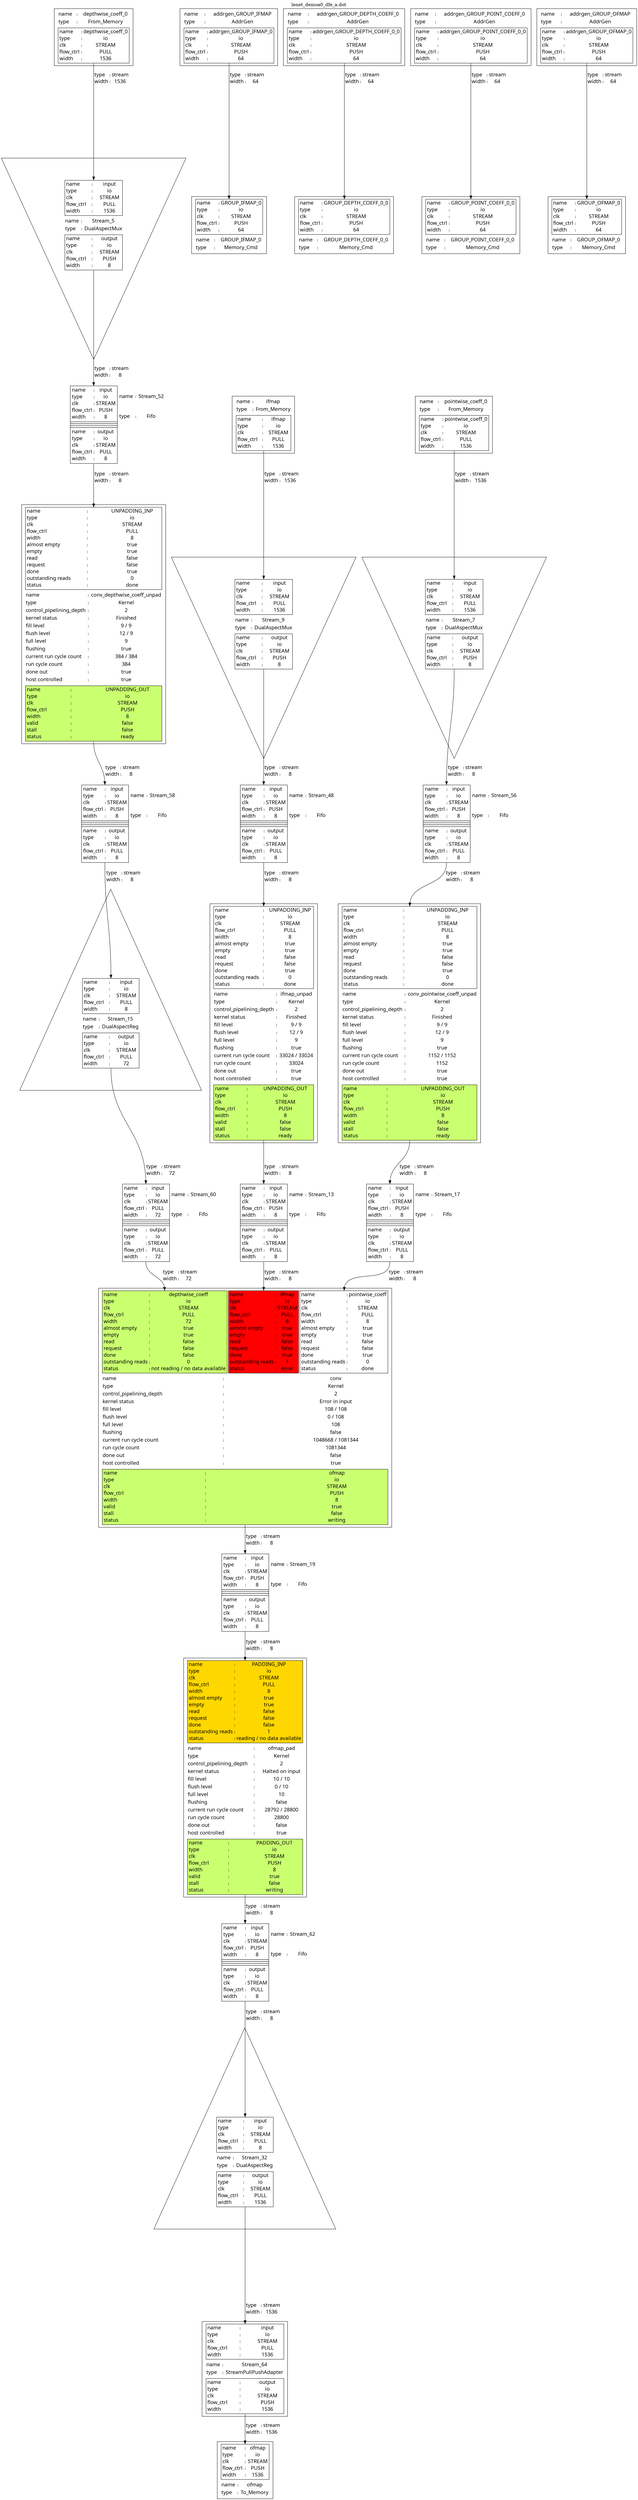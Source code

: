 digraph manager_compiler_graph {
label="lenet_demoa0_dfe_a.dot"; labelloc="t"
// free manager nodes
conv_pointwise_coeff_unpad[shape="box", color = "black", style="solid,filled", penwidth=1, fillcolor="white", label=<<TABLE  BORDER="0" CELLPADDING="0" CELLSPACING="0"><TR><TD BORDER="0" PORT="inputs"><TABLE  BORDER="0" CELLPADDING="1" CELLSPACING="4"><TR><TD BORDER="1" BGCOLOR="white" PORT="UNPADDING_INP" ><TABLE BORDER="0" CELLPADDING="1" CELLSPACING="1"><TR><TD BORDER="0" COLSPAN="1" ALIGN="LEFT"><FONT COLOR="black" FACE="sans-serif" POINT-SIZE="16">name</FONT></TD><TD ALIGN="LEFT">:</TD><TD BORDER="0" COLSPAN="1"><FONT COLOR="black" FACE="sans-serif" POINT-SIZE="16">UNPADDING_INP</FONT></TD></TR><TR><TD BORDER="0" COLSPAN="1" ALIGN="LEFT"><FONT COLOR="black" FACE="sans-serif" POINT-SIZE="16">type</FONT></TD><TD ALIGN="LEFT">:</TD><TD BORDER="0" COLSPAN="1"><FONT COLOR="black" FACE="sans-serif" POINT-SIZE="16">io</FONT></TD></TR><TR><TD BORDER="0" COLSPAN="1" ALIGN="LEFT"><FONT COLOR="black" FACE="sans-serif" POINT-SIZE="16">clk</FONT></TD><TD ALIGN="LEFT">:</TD><TD BORDER="0" COLSPAN="1"><FONT COLOR="black" FACE="sans-serif" POINT-SIZE="16">STREAM</FONT></TD></TR><TR><TD BORDER="0" COLSPAN="1" ALIGN="LEFT"><FONT COLOR="black" FACE="sans-serif" POINT-SIZE="16">flow_ctrl</FONT></TD><TD ALIGN="LEFT">:</TD><TD BORDER="0" COLSPAN="1"><FONT COLOR="black" FACE="sans-serif" POINT-SIZE="16">PULL</FONT></TD></TR><TR><TD BORDER="0" COLSPAN="1" ALIGN="LEFT"><FONT COLOR="black" FACE="sans-serif" POINT-SIZE="16">width</FONT></TD><TD ALIGN="LEFT">:</TD><TD BORDER="0" COLSPAN="1"><FONT COLOR="black" FACE="sans-serif" POINT-SIZE="16">8</FONT></TD></TR><TR><TD BORDER="0" COLSPAN="1" ALIGN="LEFT"><FONT COLOR="black" FACE="sans-serif" POINT-SIZE="16">almost empty</FONT></TD><TD ALIGN="LEFT">:</TD><TD BORDER="0" COLSPAN="1"><FONT COLOR="black" FACE="sans-serif" POINT-SIZE="16">true</FONT></TD></TR><TR><TD BORDER="0" COLSPAN="1" ALIGN="LEFT"><FONT COLOR="black" FACE="sans-serif" POINT-SIZE="16">empty</FONT></TD><TD ALIGN="LEFT">:</TD><TD BORDER="0" COLSPAN="1"><FONT COLOR="black" FACE="sans-serif" POINT-SIZE="16">true</FONT></TD></TR><TR><TD BORDER="0" COLSPAN="1" ALIGN="LEFT"><FONT COLOR="black" FACE="sans-serif" POINT-SIZE="16">read</FONT></TD><TD ALIGN="LEFT">:</TD><TD BORDER="0" COLSPAN="1"><FONT COLOR="black" FACE="sans-serif" POINT-SIZE="16">false</FONT></TD></TR><TR><TD BORDER="0" COLSPAN="1" ALIGN="LEFT"><FONT COLOR="black" FACE="sans-serif" POINT-SIZE="16">request</FONT></TD><TD ALIGN="LEFT">:</TD><TD BORDER="0" COLSPAN="1"><FONT COLOR="black" FACE="sans-serif" POINT-SIZE="16">false</FONT></TD></TR><TR><TD BORDER="0" COLSPAN="1" ALIGN="LEFT"><FONT COLOR="black" FACE="sans-serif" POINT-SIZE="16">done</FONT></TD><TD ALIGN="LEFT">:</TD><TD BORDER="0" COLSPAN="1"><FONT COLOR="black" FACE="sans-serif" POINT-SIZE="16">true</FONT></TD></TR><TR><TD BORDER="0" COLSPAN="1" ALIGN="LEFT"><FONT COLOR="black" FACE="sans-serif" POINT-SIZE="16">outstanding reads</FONT></TD><TD ALIGN="LEFT">:</TD><TD BORDER="0" COLSPAN="1"><FONT COLOR="black" FACE="sans-serif" POINT-SIZE="16">0</FONT></TD></TR><TR><TD BORDER="0" COLSPAN="1" ALIGN="LEFT"><FONT COLOR="black" FACE="sans-serif" POINT-SIZE="16">status</FONT></TD><TD ALIGN="LEFT">:</TD><TD BORDER="0" COLSPAN="1"><FONT COLOR="black" FACE="sans-serif" POINT-SIZE="16">done</FONT></TD></TR></TABLE></TD></TR></TABLE></TD></TR><TR><TD BORDER="0" PORT="node_info"><TABLE  BORDER="0" CELLPADDING="1" CELLSPACING="4"><TR><TD BORDER="0" COLSPAN="1" ALIGN="LEFT"><FONT COLOR="black" FACE="sans-serif" POINT-SIZE="16">name</FONT></TD><TD ALIGN="LEFT">:</TD><TD BORDER="0" COLSPAN="1"><FONT COLOR="black" FACE="sans-serif" POINT-SIZE="16">conv_pointwise_coeff_unpad</FONT></TD></TR><TR><TD BORDER="0" COLSPAN="1" ALIGN="LEFT"><FONT COLOR="black" FACE="sans-serif" POINT-SIZE="16">type</FONT></TD><TD ALIGN="LEFT">:</TD><TD BORDER="0" COLSPAN="1"><FONT COLOR="black" FACE="sans-serif" POINT-SIZE="16">Kernel</FONT></TD></TR><TR><TD BORDER="0" COLSPAN="1" ALIGN="LEFT"><FONT COLOR="black" FACE="sans-serif" POINT-SIZE="16">control_pipelining_depth</FONT></TD><TD ALIGN="LEFT">:</TD><TD BORDER="0" COLSPAN="1"><FONT COLOR="black" FACE="sans-serif" POINT-SIZE="16">2</FONT></TD></TR><TR><TD BORDER="0" COLSPAN="1" ALIGN="LEFT"><FONT COLOR="black" FACE="sans-serif" POINT-SIZE="16">kernel status</FONT></TD><TD ALIGN="LEFT">:</TD><TD BORDER="0" COLSPAN="1"><FONT COLOR="black" FACE="sans-serif" POINT-SIZE="16">Finished</FONT></TD></TR><TR><TD BORDER="0" COLSPAN="1" ALIGN="LEFT"><FONT COLOR="black" FACE="sans-serif" POINT-SIZE="16">fill level</FONT></TD><TD ALIGN="LEFT">:</TD><TD BORDER="0" COLSPAN="1"><FONT COLOR="black" FACE="sans-serif" POINT-SIZE="16">9 / 9</FONT></TD></TR><TR><TD BORDER="0" COLSPAN="1" ALIGN="LEFT"><FONT COLOR="black" FACE="sans-serif" POINT-SIZE="16">flush level</FONT></TD><TD ALIGN="LEFT">:</TD><TD BORDER="0" COLSPAN="1"><FONT COLOR="black" FACE="sans-serif" POINT-SIZE="16">12 / 9</FONT></TD></TR><TR><TD BORDER="0" COLSPAN="1" ALIGN="LEFT"><FONT COLOR="black" FACE="sans-serif" POINT-SIZE="16">full level</FONT></TD><TD ALIGN="LEFT">:</TD><TD BORDER="0" COLSPAN="1"><FONT COLOR="black" FACE="sans-serif" POINT-SIZE="16">9</FONT></TD></TR><TR><TD BORDER="0" COLSPAN="1" ALIGN="LEFT"><FONT COLOR="black" FACE="sans-serif" POINT-SIZE="16">flushing</FONT></TD><TD ALIGN="LEFT">:</TD><TD BORDER="0" COLSPAN="1"><FONT COLOR="black" FACE="sans-serif" POINT-SIZE="16">true</FONT></TD></TR><TR><TD BORDER="0" COLSPAN="1" ALIGN="LEFT"><FONT COLOR="black" FACE="sans-serif" POINT-SIZE="16">current run cycle count</FONT></TD><TD ALIGN="LEFT">:</TD><TD BORDER="0" COLSPAN="1"><FONT COLOR="black" FACE="sans-serif" POINT-SIZE="16">1152 / 1152</FONT></TD></TR><TR><TD BORDER="0" COLSPAN="1" ALIGN="LEFT"><FONT COLOR="black" FACE="sans-serif" POINT-SIZE="16">run cycle count</FONT></TD><TD ALIGN="LEFT">:</TD><TD BORDER="0" COLSPAN="1"><FONT COLOR="black" FACE="sans-serif" POINT-SIZE="16">1152</FONT></TD></TR><TR><TD BORDER="0" COLSPAN="1" ALIGN="LEFT"><FONT COLOR="black" FACE="sans-serif" POINT-SIZE="16">done out</FONT></TD><TD ALIGN="LEFT">:</TD><TD BORDER="0" COLSPAN="1"><FONT COLOR="black" FACE="sans-serif" POINT-SIZE="16">true</FONT></TD></TR><TR><TD BORDER="0" COLSPAN="1" ALIGN="LEFT"><FONT COLOR="black" FACE="sans-serif" POINT-SIZE="16">host controlled</FONT></TD><TD ALIGN="LEFT">:</TD><TD BORDER="0" COLSPAN="1"><FONT COLOR="black" FACE="sans-serif" POINT-SIZE="16">true</FONT></TD></TR></TABLE></TD></TR><TR><TD BORDER="0" PORT="outputs"><TABLE  BORDER="0" CELLPADDING="1" CELLSPACING="4"><TR><TD BORDER="1" BGCOLOR="darkolivegreen1" PORT="UNPADDING_OUT" ><TABLE BORDER="0" CELLPADDING="1" CELLSPACING="1"><TR><TD BORDER="0" COLSPAN="1" ALIGN="LEFT"><FONT COLOR="black" FACE="sans-serif" POINT-SIZE="16">name</FONT></TD><TD ALIGN="LEFT">:</TD><TD BORDER="0" COLSPAN="1"><FONT COLOR="black" FACE="sans-serif" POINT-SIZE="16">UNPADDING_OUT</FONT></TD></TR><TR><TD BORDER="0" COLSPAN="1" ALIGN="LEFT"><FONT COLOR="black" FACE="sans-serif" POINT-SIZE="16">type</FONT></TD><TD ALIGN="LEFT">:</TD><TD BORDER="0" COLSPAN="1"><FONT COLOR="black" FACE="sans-serif" POINT-SIZE="16">io</FONT></TD></TR><TR><TD BORDER="0" COLSPAN="1" ALIGN="LEFT"><FONT COLOR="black" FACE="sans-serif" POINT-SIZE="16">clk</FONT></TD><TD ALIGN="LEFT">:</TD><TD BORDER="0" COLSPAN="1"><FONT COLOR="black" FACE="sans-serif" POINT-SIZE="16">STREAM</FONT></TD></TR><TR><TD BORDER="0" COLSPAN="1" ALIGN="LEFT"><FONT COLOR="black" FACE="sans-serif" POINT-SIZE="16">flow_ctrl</FONT></TD><TD ALIGN="LEFT">:</TD><TD BORDER="0" COLSPAN="1"><FONT COLOR="black" FACE="sans-serif" POINT-SIZE="16">PUSH</FONT></TD></TR><TR><TD BORDER="0" COLSPAN="1" ALIGN="LEFT"><FONT COLOR="black" FACE="sans-serif" POINT-SIZE="16">width</FONT></TD><TD ALIGN="LEFT">:</TD><TD BORDER="0" COLSPAN="1"><FONT COLOR="black" FACE="sans-serif" POINT-SIZE="16">8</FONT></TD></TR><TR><TD BORDER="0" COLSPAN="1" ALIGN="LEFT"><FONT COLOR="black" FACE="sans-serif" POINT-SIZE="16">valid</FONT></TD><TD ALIGN="LEFT">:</TD><TD BORDER="0" COLSPAN="1"><FONT COLOR="black" FACE="sans-serif" POINT-SIZE="16">false</FONT></TD></TR><TR><TD BORDER="0" COLSPAN="1" ALIGN="LEFT"><FONT COLOR="black" FACE="sans-serif" POINT-SIZE="16">stall</FONT></TD><TD ALIGN="LEFT">:</TD><TD BORDER="0" COLSPAN="1"><FONT COLOR="black" FACE="sans-serif" POINT-SIZE="16">false</FONT></TD></TR><TR><TD BORDER="0" COLSPAN="1" ALIGN="LEFT"><FONT COLOR="black" FACE="sans-serif" POINT-SIZE="16">status</FONT></TD><TD ALIGN="LEFT">:</TD><TD BORDER="0" COLSPAN="1"><FONT COLOR="black" FACE="sans-serif" POINT-SIZE="16">ready</FONT></TD></TR></TABLE></TD></TR></TABLE></TD></TR></TABLE>>];
addrgen_GROUP_IFMAP[shape="box", color = "black", style="solid,filled", penwidth=1, fillcolor="white", label=<<TABLE  BORDER="0" CELLPADDING="0" CELLSPACING="0"><TR><TD BORDER="0" PORT="node_info"><TABLE  BORDER="0" CELLPADDING="1" CELLSPACING="4"><TR><TD BORDER="0" COLSPAN="1" ALIGN="LEFT"><FONT COLOR="black" FACE="sans-serif" POINT-SIZE="16">name</FONT></TD><TD ALIGN="LEFT">:</TD><TD BORDER="0" COLSPAN="1"><FONT COLOR="black" FACE="sans-serif" POINT-SIZE="16">addrgen_GROUP_IFMAP</FONT></TD></TR><TR><TD BORDER="0" COLSPAN="1" ALIGN="LEFT"><FONT COLOR="black" FACE="sans-serif" POINT-SIZE="16">type</FONT></TD><TD ALIGN="LEFT">:</TD><TD BORDER="0" COLSPAN="1"><FONT COLOR="black" FACE="sans-serif" POINT-SIZE="16">AddrGen</FONT></TD></TR></TABLE></TD></TR><TR><TD BORDER="0" PORT="outputs"><TABLE  BORDER="0" CELLPADDING="1" CELLSPACING="4"><TR><TD BORDER="1" BGCOLOR="white" PORT="addrgen_GROUP_IFMAP_0" ><TABLE BORDER="0" CELLPADDING="1" CELLSPACING="1"><TR><TD BORDER="0" COLSPAN="1" ALIGN="LEFT"><FONT COLOR="black" FACE="sans-serif" POINT-SIZE="16">name</FONT></TD><TD ALIGN="LEFT">:</TD><TD BORDER="0" COLSPAN="1"><FONT COLOR="black" FACE="sans-serif" POINT-SIZE="16">addrgen_GROUP_IFMAP_0</FONT></TD></TR><TR><TD BORDER="0" COLSPAN="1" ALIGN="LEFT"><FONT COLOR="black" FACE="sans-serif" POINT-SIZE="16">type</FONT></TD><TD ALIGN="LEFT">:</TD><TD BORDER="0" COLSPAN="1"><FONT COLOR="black" FACE="sans-serif" POINT-SIZE="16">io</FONT></TD></TR><TR><TD BORDER="0" COLSPAN="1" ALIGN="LEFT"><FONT COLOR="black" FACE="sans-serif" POINT-SIZE="16">clk</FONT></TD><TD ALIGN="LEFT">:</TD><TD BORDER="0" COLSPAN="1"><FONT COLOR="black" FACE="sans-serif" POINT-SIZE="16">STREAM</FONT></TD></TR><TR><TD BORDER="0" COLSPAN="1" ALIGN="LEFT"><FONT COLOR="black" FACE="sans-serif" POINT-SIZE="16">flow_ctrl</FONT></TD><TD ALIGN="LEFT">:</TD><TD BORDER="0" COLSPAN="1"><FONT COLOR="black" FACE="sans-serif" POINT-SIZE="16">PUSH</FONT></TD></TR><TR><TD BORDER="0" COLSPAN="1" ALIGN="LEFT"><FONT COLOR="black" FACE="sans-serif" POINT-SIZE="16">width</FONT></TD><TD ALIGN="LEFT">:</TD><TD BORDER="0" COLSPAN="1"><FONT COLOR="black" FACE="sans-serif" POINT-SIZE="16">64</FONT></TD></TR></TABLE></TD></TR></TABLE></TD></TR></TABLE>>];
GROUP_DEPTH_COEFF_0_0[shape="box", color = "black", style="solid,filled", penwidth=1, fillcolor="white", label=<<TABLE  BORDER="0" CELLPADDING="0" CELLSPACING="0"><TR><TD BORDER="0" PORT="inputs"><TABLE  BORDER="0" CELLPADDING="1" CELLSPACING="4"><TR><TD BORDER="1" BGCOLOR="white" PORT="GROUP_DEPTH_COEFF_0_0" ><TABLE BORDER="0" CELLPADDING="1" CELLSPACING="1"><TR><TD BORDER="0" COLSPAN="1" ALIGN="LEFT"><FONT COLOR="black" FACE="sans-serif" POINT-SIZE="16">name</FONT></TD><TD ALIGN="LEFT">:</TD><TD BORDER="0" COLSPAN="1"><FONT COLOR="black" FACE="sans-serif" POINT-SIZE="16">GROUP_DEPTH_COEFF_0_0</FONT></TD></TR><TR><TD BORDER="0" COLSPAN="1" ALIGN="LEFT"><FONT COLOR="black" FACE="sans-serif" POINT-SIZE="16">type</FONT></TD><TD ALIGN="LEFT">:</TD><TD BORDER="0" COLSPAN="1"><FONT COLOR="black" FACE="sans-serif" POINT-SIZE="16">io</FONT></TD></TR><TR><TD BORDER="0" COLSPAN="1" ALIGN="LEFT"><FONT COLOR="black" FACE="sans-serif" POINT-SIZE="16">clk</FONT></TD><TD ALIGN="LEFT">:</TD><TD BORDER="0" COLSPAN="1"><FONT COLOR="black" FACE="sans-serif" POINT-SIZE="16">STREAM</FONT></TD></TR><TR><TD BORDER="0" COLSPAN="1" ALIGN="LEFT"><FONT COLOR="black" FACE="sans-serif" POINT-SIZE="16">flow_ctrl</FONT></TD><TD ALIGN="LEFT">:</TD><TD BORDER="0" COLSPAN="1"><FONT COLOR="black" FACE="sans-serif" POINT-SIZE="16">PUSH</FONT></TD></TR><TR><TD BORDER="0" COLSPAN="1" ALIGN="LEFT"><FONT COLOR="black" FACE="sans-serif" POINT-SIZE="16">width</FONT></TD><TD ALIGN="LEFT">:</TD><TD BORDER="0" COLSPAN="1"><FONT COLOR="black" FACE="sans-serif" POINT-SIZE="16">64</FONT></TD></TR></TABLE></TD></TR></TABLE></TD></TR><TR><TD BORDER="0" PORT="node_info"><TABLE  BORDER="0" CELLPADDING="1" CELLSPACING="4"><TR><TD BORDER="0" COLSPAN="1" ALIGN="LEFT"><FONT COLOR="black" FACE="sans-serif" POINT-SIZE="16">name</FONT></TD><TD ALIGN="LEFT">:</TD><TD BORDER="0" COLSPAN="1"><FONT COLOR="black" FACE="sans-serif" POINT-SIZE="16">GROUP_DEPTH_COEFF_0_0</FONT></TD></TR><TR><TD BORDER="0" COLSPAN="1" ALIGN="LEFT"><FONT COLOR="black" FACE="sans-serif" POINT-SIZE="16">type</FONT></TD><TD ALIGN="LEFT">:</TD><TD BORDER="0" COLSPAN="1"><FONT COLOR="black" FACE="sans-serif" POINT-SIZE="16">Memory_Cmd</FONT></TD></TR></TABLE></TD></TR></TABLE>>];
depthwise_coeff_0[shape="box", color = "black", style="solid,filled", penwidth=1, fillcolor="white", label=<<TABLE  BORDER="0" CELLPADDING="0" CELLSPACING="0"><TR><TD BORDER="0" PORT="node_info"><TABLE  BORDER="0" CELLPADDING="1" CELLSPACING="4"><TR><TD BORDER="0" COLSPAN="1" ALIGN="LEFT"><FONT COLOR="black" FACE="sans-serif" POINT-SIZE="16">name</FONT></TD><TD ALIGN="LEFT">:</TD><TD BORDER="0" COLSPAN="1"><FONT COLOR="black" FACE="sans-serif" POINT-SIZE="16">depthwise_coeff_0</FONT></TD></TR><TR><TD BORDER="0" COLSPAN="1" ALIGN="LEFT"><FONT COLOR="black" FACE="sans-serif" POINT-SIZE="16">type</FONT></TD><TD ALIGN="LEFT">:</TD><TD BORDER="0" COLSPAN="1"><FONT COLOR="black" FACE="sans-serif" POINT-SIZE="16">From_Memory</FONT></TD></TR></TABLE></TD></TR><TR><TD BORDER="0" PORT="outputs"><TABLE  BORDER="0" CELLPADDING="1" CELLSPACING="4"><TR><TD BORDER="1" BGCOLOR="white" PORT="depthwise_coeff_0" ><TABLE BORDER="0" CELLPADDING="1" CELLSPACING="1"><TR><TD BORDER="0" COLSPAN="1" ALIGN="LEFT"><FONT COLOR="black" FACE="sans-serif" POINT-SIZE="16">name</FONT></TD><TD ALIGN="LEFT">:</TD><TD BORDER="0" COLSPAN="1"><FONT COLOR="black" FACE="sans-serif" POINT-SIZE="16">depthwise_coeff_0</FONT></TD></TR><TR><TD BORDER="0" COLSPAN="1" ALIGN="LEFT"><FONT COLOR="black" FACE="sans-serif" POINT-SIZE="16">type</FONT></TD><TD ALIGN="LEFT">:</TD><TD BORDER="0" COLSPAN="1"><FONT COLOR="black" FACE="sans-serif" POINT-SIZE="16">io</FONT></TD></TR><TR><TD BORDER="0" COLSPAN="1" ALIGN="LEFT"><FONT COLOR="black" FACE="sans-serif" POINT-SIZE="16">clk</FONT></TD><TD ALIGN="LEFT">:</TD><TD BORDER="0" COLSPAN="1"><FONT COLOR="black" FACE="sans-serif" POINT-SIZE="16">STREAM</FONT></TD></TR><TR><TD BORDER="0" COLSPAN="1" ALIGN="LEFT"><FONT COLOR="black" FACE="sans-serif" POINT-SIZE="16">flow_ctrl</FONT></TD><TD ALIGN="LEFT">:</TD><TD BORDER="0" COLSPAN="1"><FONT COLOR="black" FACE="sans-serif" POINT-SIZE="16">PULL</FONT></TD></TR><TR><TD BORDER="0" COLSPAN="1" ALIGN="LEFT"><FONT COLOR="black" FACE="sans-serif" POINT-SIZE="16">width</FONT></TD><TD ALIGN="LEFT">:</TD><TD BORDER="0" COLSPAN="1"><FONT COLOR="black" FACE="sans-serif" POINT-SIZE="16">1536</FONT></TD></TR></TABLE></TD></TR></TABLE></TD></TR></TABLE>>];
addrgen_GROUP_POINT_COEFF_0[shape="box", color = "black", style="solid,filled", penwidth=1, fillcolor="white", label=<<TABLE  BORDER="0" CELLPADDING="0" CELLSPACING="0"><TR><TD BORDER="0" PORT="node_info"><TABLE  BORDER="0" CELLPADDING="1" CELLSPACING="4"><TR><TD BORDER="0" COLSPAN="1" ALIGN="LEFT"><FONT COLOR="black" FACE="sans-serif" POINT-SIZE="16">name</FONT></TD><TD ALIGN="LEFT">:</TD><TD BORDER="0" COLSPAN="1"><FONT COLOR="black" FACE="sans-serif" POINT-SIZE="16">addrgen_GROUP_POINT_COEFF_0</FONT></TD></TR><TR><TD BORDER="0" COLSPAN="1" ALIGN="LEFT"><FONT COLOR="black" FACE="sans-serif" POINT-SIZE="16">type</FONT></TD><TD ALIGN="LEFT">:</TD><TD BORDER="0" COLSPAN="1"><FONT COLOR="black" FACE="sans-serif" POINT-SIZE="16">AddrGen</FONT></TD></TR></TABLE></TD></TR><TR><TD BORDER="0" PORT="outputs"><TABLE  BORDER="0" CELLPADDING="1" CELLSPACING="4"><TR><TD BORDER="1" BGCOLOR="white" PORT="addrgen_GROUP_POINT_COEFF_0_0" ><TABLE BORDER="0" CELLPADDING="1" CELLSPACING="1"><TR><TD BORDER="0" COLSPAN="1" ALIGN="LEFT"><FONT COLOR="black" FACE="sans-serif" POINT-SIZE="16">name</FONT></TD><TD ALIGN="LEFT">:</TD><TD BORDER="0" COLSPAN="1"><FONT COLOR="black" FACE="sans-serif" POINT-SIZE="16">addrgen_GROUP_POINT_COEFF_0_0</FONT></TD></TR><TR><TD BORDER="0" COLSPAN="1" ALIGN="LEFT"><FONT COLOR="black" FACE="sans-serif" POINT-SIZE="16">type</FONT></TD><TD ALIGN="LEFT">:</TD><TD BORDER="0" COLSPAN="1"><FONT COLOR="black" FACE="sans-serif" POINT-SIZE="16">io</FONT></TD></TR><TR><TD BORDER="0" COLSPAN="1" ALIGN="LEFT"><FONT COLOR="black" FACE="sans-serif" POINT-SIZE="16">clk</FONT></TD><TD ALIGN="LEFT">:</TD><TD BORDER="0" COLSPAN="1"><FONT COLOR="black" FACE="sans-serif" POINT-SIZE="16">STREAM</FONT></TD></TR><TR><TD BORDER="0" COLSPAN="1" ALIGN="LEFT"><FONT COLOR="black" FACE="sans-serif" POINT-SIZE="16">flow_ctrl</FONT></TD><TD ALIGN="LEFT">:</TD><TD BORDER="0" COLSPAN="1"><FONT COLOR="black" FACE="sans-serif" POINT-SIZE="16">PUSH</FONT></TD></TR><TR><TD BORDER="0" COLSPAN="1" ALIGN="LEFT"><FONT COLOR="black" FACE="sans-serif" POINT-SIZE="16">width</FONT></TD><TD ALIGN="LEFT">:</TD><TD BORDER="0" COLSPAN="1"><FONT COLOR="black" FACE="sans-serif" POINT-SIZE="16">64</FONT></TD></TR></TABLE></TD></TR></TABLE></TD></TR></TABLE>>];
ifmap[shape="box", color = "black", style="solid,filled", penwidth=1, fillcolor="white", label=<<TABLE  BORDER="0" CELLPADDING="0" CELLSPACING="0"><TR><TD BORDER="0" PORT="node_info"><TABLE  BORDER="0" CELLPADDING="1" CELLSPACING="4"><TR><TD BORDER="0" COLSPAN="1" ALIGN="LEFT"><FONT COLOR="black" FACE="sans-serif" POINT-SIZE="16">name</FONT></TD><TD ALIGN="LEFT">:</TD><TD BORDER="0" COLSPAN="1"><FONT COLOR="black" FACE="sans-serif" POINT-SIZE="16">ifmap</FONT></TD></TR><TR><TD BORDER="0" COLSPAN="1" ALIGN="LEFT"><FONT COLOR="black" FACE="sans-serif" POINT-SIZE="16">type</FONT></TD><TD ALIGN="LEFT">:</TD><TD BORDER="0" COLSPAN="1"><FONT COLOR="black" FACE="sans-serif" POINT-SIZE="16">From_Memory</FONT></TD></TR></TABLE></TD></TR><TR><TD BORDER="0" PORT="outputs"><TABLE  BORDER="0" CELLPADDING="1" CELLSPACING="4"><TR><TD BORDER="1" BGCOLOR="white" PORT="ifmap" ><TABLE BORDER="0" CELLPADDING="1" CELLSPACING="1"><TR><TD BORDER="0" COLSPAN="1" ALIGN="LEFT"><FONT COLOR="black" FACE="sans-serif" POINT-SIZE="16">name</FONT></TD><TD ALIGN="LEFT">:</TD><TD BORDER="0" COLSPAN="1"><FONT COLOR="black" FACE="sans-serif" POINT-SIZE="16">ifmap</FONT></TD></TR><TR><TD BORDER="0" COLSPAN="1" ALIGN="LEFT"><FONT COLOR="black" FACE="sans-serif" POINT-SIZE="16">type</FONT></TD><TD ALIGN="LEFT">:</TD><TD BORDER="0" COLSPAN="1"><FONT COLOR="black" FACE="sans-serif" POINT-SIZE="16">io</FONT></TD></TR><TR><TD BORDER="0" COLSPAN="1" ALIGN="LEFT"><FONT COLOR="black" FACE="sans-serif" POINT-SIZE="16">clk</FONT></TD><TD ALIGN="LEFT">:</TD><TD BORDER="0" COLSPAN="1"><FONT COLOR="black" FACE="sans-serif" POINT-SIZE="16">STREAM</FONT></TD></TR><TR><TD BORDER="0" COLSPAN="1" ALIGN="LEFT"><FONT COLOR="black" FACE="sans-serif" POINT-SIZE="16">flow_ctrl</FONT></TD><TD ALIGN="LEFT">:</TD><TD BORDER="0" COLSPAN="1"><FONT COLOR="black" FACE="sans-serif" POINT-SIZE="16">PULL</FONT></TD></TR><TR><TD BORDER="0" COLSPAN="1" ALIGN="LEFT"><FONT COLOR="black" FACE="sans-serif" POINT-SIZE="16">width</FONT></TD><TD ALIGN="LEFT">:</TD><TD BORDER="0" COLSPAN="1"><FONT COLOR="black" FACE="sans-serif" POINT-SIZE="16">1536</FONT></TD></TR></TABLE></TD></TR></TABLE></TD></TR></TABLE>>];
addrgen_GROUP_OFMAP[shape="box", color = "black", style="solid,filled", penwidth=1, fillcolor="white", label=<<TABLE  BORDER="0" CELLPADDING="0" CELLSPACING="0"><TR><TD BORDER="0" PORT="node_info"><TABLE  BORDER="0" CELLPADDING="1" CELLSPACING="4"><TR><TD BORDER="0" COLSPAN="1" ALIGN="LEFT"><FONT COLOR="black" FACE="sans-serif" POINT-SIZE="16">name</FONT></TD><TD ALIGN="LEFT">:</TD><TD BORDER="0" COLSPAN="1"><FONT COLOR="black" FACE="sans-serif" POINT-SIZE="16">addrgen_GROUP_OFMAP</FONT></TD></TR><TR><TD BORDER="0" COLSPAN="1" ALIGN="LEFT"><FONT COLOR="black" FACE="sans-serif" POINT-SIZE="16">type</FONT></TD><TD ALIGN="LEFT">:</TD><TD BORDER="0" COLSPAN="1"><FONT COLOR="black" FACE="sans-serif" POINT-SIZE="16">AddrGen</FONT></TD></TR></TABLE></TD></TR><TR><TD BORDER="0" PORT="outputs"><TABLE  BORDER="0" CELLPADDING="1" CELLSPACING="4"><TR><TD BORDER="1" BGCOLOR="white" PORT="addrgen_GROUP_OFMAP_0" ><TABLE BORDER="0" CELLPADDING="1" CELLSPACING="1"><TR><TD BORDER="0" COLSPAN="1" ALIGN="LEFT"><FONT COLOR="black" FACE="sans-serif" POINT-SIZE="16">name</FONT></TD><TD ALIGN="LEFT">:</TD><TD BORDER="0" COLSPAN="1"><FONT COLOR="black" FACE="sans-serif" POINT-SIZE="16">addrgen_GROUP_OFMAP_0</FONT></TD></TR><TR><TD BORDER="0" COLSPAN="1" ALIGN="LEFT"><FONT COLOR="black" FACE="sans-serif" POINT-SIZE="16">type</FONT></TD><TD ALIGN="LEFT">:</TD><TD BORDER="0" COLSPAN="1"><FONT COLOR="black" FACE="sans-serif" POINT-SIZE="16">io</FONT></TD></TR><TR><TD BORDER="0" COLSPAN="1" ALIGN="LEFT"><FONT COLOR="black" FACE="sans-serif" POINT-SIZE="16">clk</FONT></TD><TD ALIGN="LEFT">:</TD><TD BORDER="0" COLSPAN="1"><FONT COLOR="black" FACE="sans-serif" POINT-SIZE="16">STREAM</FONT></TD></TR><TR><TD BORDER="0" COLSPAN="1" ALIGN="LEFT"><FONT COLOR="black" FACE="sans-serif" POINT-SIZE="16">flow_ctrl</FONT></TD><TD ALIGN="LEFT">:</TD><TD BORDER="0" COLSPAN="1"><FONT COLOR="black" FACE="sans-serif" POINT-SIZE="16">PUSH</FONT></TD></TR><TR><TD BORDER="0" COLSPAN="1" ALIGN="LEFT"><FONT COLOR="black" FACE="sans-serif" POINT-SIZE="16">width</FONT></TD><TD ALIGN="LEFT">:</TD><TD BORDER="0" COLSPAN="1"><FONT COLOR="black" FACE="sans-serif" POINT-SIZE="16">64</FONT></TD></TR></TABLE></TD></TR></TABLE></TD></TR></TABLE>>];
GROUP_OFMAP_0[shape="box", color = "black", style="solid,filled", penwidth=1, fillcolor="white", label=<<TABLE  BORDER="0" CELLPADDING="0" CELLSPACING="0"><TR><TD BORDER="0" PORT="inputs"><TABLE  BORDER="0" CELLPADDING="1" CELLSPACING="4"><TR><TD BORDER="1" BGCOLOR="white" PORT="GROUP_OFMAP_0" ><TABLE BORDER="0" CELLPADDING="1" CELLSPACING="1"><TR><TD BORDER="0" COLSPAN="1" ALIGN="LEFT"><FONT COLOR="black" FACE="sans-serif" POINT-SIZE="16">name</FONT></TD><TD ALIGN="LEFT">:</TD><TD BORDER="0" COLSPAN="1"><FONT COLOR="black" FACE="sans-serif" POINT-SIZE="16">GROUP_OFMAP_0</FONT></TD></TR><TR><TD BORDER="0" COLSPAN="1" ALIGN="LEFT"><FONT COLOR="black" FACE="sans-serif" POINT-SIZE="16">type</FONT></TD><TD ALIGN="LEFT">:</TD><TD BORDER="0" COLSPAN="1"><FONT COLOR="black" FACE="sans-serif" POINT-SIZE="16">io</FONT></TD></TR><TR><TD BORDER="0" COLSPAN="1" ALIGN="LEFT"><FONT COLOR="black" FACE="sans-serif" POINT-SIZE="16">clk</FONT></TD><TD ALIGN="LEFT">:</TD><TD BORDER="0" COLSPAN="1"><FONT COLOR="black" FACE="sans-serif" POINT-SIZE="16">STREAM</FONT></TD></TR><TR><TD BORDER="0" COLSPAN="1" ALIGN="LEFT"><FONT COLOR="black" FACE="sans-serif" POINT-SIZE="16">flow_ctrl</FONT></TD><TD ALIGN="LEFT">:</TD><TD BORDER="0" COLSPAN="1"><FONT COLOR="black" FACE="sans-serif" POINT-SIZE="16">PUSH</FONT></TD></TR><TR><TD BORDER="0" COLSPAN="1" ALIGN="LEFT"><FONT COLOR="black" FACE="sans-serif" POINT-SIZE="16">width</FONT></TD><TD ALIGN="LEFT">:</TD><TD BORDER="0" COLSPAN="1"><FONT COLOR="black" FACE="sans-serif" POINT-SIZE="16">64</FONT></TD></TR></TABLE></TD></TR></TABLE></TD></TR><TR><TD BORDER="0" PORT="node_info"><TABLE  BORDER="0" CELLPADDING="1" CELLSPACING="4"><TR><TD BORDER="0" COLSPAN="1" ALIGN="LEFT"><FONT COLOR="black" FACE="sans-serif" POINT-SIZE="16">name</FONT></TD><TD ALIGN="LEFT">:</TD><TD BORDER="0" COLSPAN="1"><FONT COLOR="black" FACE="sans-serif" POINT-SIZE="16">GROUP_OFMAP_0</FONT></TD></TR><TR><TD BORDER="0" COLSPAN="1" ALIGN="LEFT"><FONT COLOR="black" FACE="sans-serif" POINT-SIZE="16">type</FONT></TD><TD ALIGN="LEFT">:</TD><TD BORDER="0" COLSPAN="1"><FONT COLOR="black" FACE="sans-serif" POINT-SIZE="16">Memory_Cmd</FONT></TD></TR></TABLE></TD></TR></TABLE>>];
GROUP_POINT_COEFF_0_0[shape="box", color = "black", style="solid,filled", penwidth=1, fillcolor="white", label=<<TABLE  BORDER="0" CELLPADDING="0" CELLSPACING="0"><TR><TD BORDER="0" PORT="inputs"><TABLE  BORDER="0" CELLPADDING="1" CELLSPACING="4"><TR><TD BORDER="1" BGCOLOR="white" PORT="GROUP_POINT_COEFF_0_0" ><TABLE BORDER="0" CELLPADDING="1" CELLSPACING="1"><TR><TD BORDER="0" COLSPAN="1" ALIGN="LEFT"><FONT COLOR="black" FACE="sans-serif" POINT-SIZE="16">name</FONT></TD><TD ALIGN="LEFT">:</TD><TD BORDER="0" COLSPAN="1"><FONT COLOR="black" FACE="sans-serif" POINT-SIZE="16">GROUP_POINT_COEFF_0_0</FONT></TD></TR><TR><TD BORDER="0" COLSPAN="1" ALIGN="LEFT"><FONT COLOR="black" FACE="sans-serif" POINT-SIZE="16">type</FONT></TD><TD ALIGN="LEFT">:</TD><TD BORDER="0" COLSPAN="1"><FONT COLOR="black" FACE="sans-serif" POINT-SIZE="16">io</FONT></TD></TR><TR><TD BORDER="0" COLSPAN="1" ALIGN="LEFT"><FONT COLOR="black" FACE="sans-serif" POINT-SIZE="16">clk</FONT></TD><TD ALIGN="LEFT">:</TD><TD BORDER="0" COLSPAN="1"><FONT COLOR="black" FACE="sans-serif" POINT-SIZE="16">STREAM</FONT></TD></TR><TR><TD BORDER="0" COLSPAN="1" ALIGN="LEFT"><FONT COLOR="black" FACE="sans-serif" POINT-SIZE="16">flow_ctrl</FONT></TD><TD ALIGN="LEFT">:</TD><TD BORDER="0" COLSPAN="1"><FONT COLOR="black" FACE="sans-serif" POINT-SIZE="16">PUSH</FONT></TD></TR><TR><TD BORDER="0" COLSPAN="1" ALIGN="LEFT"><FONT COLOR="black" FACE="sans-serif" POINT-SIZE="16">width</FONT></TD><TD ALIGN="LEFT">:</TD><TD BORDER="0" COLSPAN="1"><FONT COLOR="black" FACE="sans-serif" POINT-SIZE="16">64</FONT></TD></TR></TABLE></TD></TR></TABLE></TD></TR><TR><TD BORDER="0" PORT="node_info"><TABLE  BORDER="0" CELLPADDING="1" CELLSPACING="4"><TR><TD BORDER="0" COLSPAN="1" ALIGN="LEFT"><FONT COLOR="black" FACE="sans-serif" POINT-SIZE="16">name</FONT></TD><TD ALIGN="LEFT">:</TD><TD BORDER="0" COLSPAN="1"><FONT COLOR="black" FACE="sans-serif" POINT-SIZE="16">GROUP_POINT_COEFF_0_0</FONT></TD></TR><TR><TD BORDER="0" COLSPAN="1" ALIGN="LEFT"><FONT COLOR="black" FACE="sans-serif" POINT-SIZE="16">type</FONT></TD><TD ALIGN="LEFT">:</TD><TD BORDER="0" COLSPAN="1"><FONT COLOR="black" FACE="sans-serif" POINT-SIZE="16">Memory_Cmd</FONT></TD></TR></TABLE></TD></TR></TABLE>>];
GROUP_IFMAP_0[shape="box", color = "black", style="solid,filled", penwidth=1, fillcolor="white", label=<<TABLE  BORDER="0" CELLPADDING="0" CELLSPACING="0"><TR><TD BORDER="0" PORT="inputs"><TABLE  BORDER="0" CELLPADDING="1" CELLSPACING="4"><TR><TD BORDER="1" BGCOLOR="white" PORT="GROUP_IFMAP_0" ><TABLE BORDER="0" CELLPADDING="1" CELLSPACING="1"><TR><TD BORDER="0" COLSPAN="1" ALIGN="LEFT"><FONT COLOR="black" FACE="sans-serif" POINT-SIZE="16">name</FONT></TD><TD ALIGN="LEFT">:</TD><TD BORDER="0" COLSPAN="1"><FONT COLOR="black" FACE="sans-serif" POINT-SIZE="16">GROUP_IFMAP_0</FONT></TD></TR><TR><TD BORDER="0" COLSPAN="1" ALIGN="LEFT"><FONT COLOR="black" FACE="sans-serif" POINT-SIZE="16">type</FONT></TD><TD ALIGN="LEFT">:</TD><TD BORDER="0" COLSPAN="1"><FONT COLOR="black" FACE="sans-serif" POINT-SIZE="16">io</FONT></TD></TR><TR><TD BORDER="0" COLSPAN="1" ALIGN="LEFT"><FONT COLOR="black" FACE="sans-serif" POINT-SIZE="16">clk</FONT></TD><TD ALIGN="LEFT">:</TD><TD BORDER="0" COLSPAN="1"><FONT COLOR="black" FACE="sans-serif" POINT-SIZE="16">STREAM</FONT></TD></TR><TR><TD BORDER="0" COLSPAN="1" ALIGN="LEFT"><FONT COLOR="black" FACE="sans-serif" POINT-SIZE="16">flow_ctrl</FONT></TD><TD ALIGN="LEFT">:</TD><TD BORDER="0" COLSPAN="1"><FONT COLOR="black" FACE="sans-serif" POINT-SIZE="16">PUSH</FONT></TD></TR><TR><TD BORDER="0" COLSPAN="1" ALIGN="LEFT"><FONT COLOR="black" FACE="sans-serif" POINT-SIZE="16">width</FONT></TD><TD ALIGN="LEFT">:</TD><TD BORDER="0" COLSPAN="1"><FONT COLOR="black" FACE="sans-serif" POINT-SIZE="16">64</FONT></TD></TR></TABLE></TD></TR></TABLE></TD></TR><TR><TD BORDER="0" PORT="node_info"><TABLE  BORDER="0" CELLPADDING="1" CELLSPACING="4"><TR><TD BORDER="0" COLSPAN="1" ALIGN="LEFT"><FONT COLOR="black" FACE="sans-serif" POINT-SIZE="16">name</FONT></TD><TD ALIGN="LEFT">:</TD><TD BORDER="0" COLSPAN="1"><FONT COLOR="black" FACE="sans-serif" POINT-SIZE="16">GROUP_IFMAP_0</FONT></TD></TR><TR><TD BORDER="0" COLSPAN="1" ALIGN="LEFT"><FONT COLOR="black" FACE="sans-serif" POINT-SIZE="16">type</FONT></TD><TD ALIGN="LEFT">:</TD><TD BORDER="0" COLSPAN="1"><FONT COLOR="black" FACE="sans-serif" POINT-SIZE="16">Memory_Cmd</FONT></TD></TR></TABLE></TD></TR></TABLE>>];
Stream_58[shape=plaintext, color = "black", style="solid,filled", penwidth=1, fillcolor="white", label=<<TABLE BORDER="0" CELLSPACING="0" CELLBORDER="1"> <TR><TD BORDER="1" BGCOLOR="white" PORT="input" ><TABLE BORDER="0" CELLPADDING="1" CELLSPACING="1"><TR><TD BORDER="0" COLSPAN="1" ALIGN="LEFT"><FONT COLOR="black" FACE="sans-serif" POINT-SIZE="16">name</FONT></TD><TD ALIGN="LEFT">:</TD><TD BORDER="0" COLSPAN="1"><FONT COLOR="black" FACE="sans-serif" POINT-SIZE="16">input</FONT></TD></TR><TR><TD BORDER="0" COLSPAN="1" ALIGN="LEFT"><FONT COLOR="black" FACE="sans-serif" POINT-SIZE="16">type</FONT></TD><TD ALIGN="LEFT">:</TD><TD BORDER="0" COLSPAN="1"><FONT COLOR="black" FACE="sans-serif" POINT-SIZE="16">io</FONT></TD></TR><TR><TD BORDER="0" COLSPAN="1" ALIGN="LEFT"><FONT COLOR="black" FACE="sans-serif" POINT-SIZE="16">clk</FONT></TD><TD ALIGN="LEFT">:</TD><TD BORDER="0" COLSPAN="1"><FONT COLOR="black" FACE="sans-serif" POINT-SIZE="16">STREAM</FONT></TD></TR><TR><TD BORDER="0" COLSPAN="1" ALIGN="LEFT"><FONT COLOR="black" FACE="sans-serif" POINT-SIZE="16">flow_ctrl</FONT></TD><TD ALIGN="LEFT">:</TD><TD BORDER="0" COLSPAN="1"><FONT COLOR="black" FACE="sans-serif" POINT-SIZE="16">PUSH</FONT></TD></TR><TR><TD BORDER="0" COLSPAN="1" ALIGN="LEFT"><FONT COLOR="black" FACE="sans-serif" POINT-SIZE="16">width</FONT></TD><TD ALIGN="LEFT">:</TD><TD BORDER="0" COLSPAN="1"><FONT COLOR="black" FACE="sans-serif" POINT-SIZE="16">8</FONT></TD></TR></TABLE></TD><TD BORDER="0" ROWSPAN="4" WIDTH="1"><TABLE BORDER="0"><TR><TD BORDER="0" COLSPAN="1" ALIGN="LEFT"><FONT COLOR="black" FACE="sans-serif" POINT-SIZE="16">name</FONT></TD><TD ALIGN="LEFT">:</TD><TD BORDER="0" COLSPAN="1"><FONT COLOR="black" FACE="sans-serif" POINT-SIZE="16">Stream_58</FONT></TD></TR><TR><TD BORDER="0" COLSPAN="1" ALIGN="LEFT"><FONT COLOR="black" FACE="sans-serif" POINT-SIZE="16">type</FONT></TD><TD ALIGN="LEFT">:</TD><TD BORDER="0" COLSPAN="1"><FONT COLOR="black" FACE="sans-serif" POINT-SIZE="16">Fifo</FONT></TD></TR></TABLE></TD></TR> <TR><TD></TD></TR> <TR><TD></TD></TR> <TR><TD></TD></TR> <TR HEIGHT="0" CELLPADDING="0" BORDER="0" ><TD BORDER="1" BGCOLOR="white" PORT="output" ><TABLE BORDER="0" CELLPADDING="1" CELLSPACING="1"><TR><TD BORDER="0" COLSPAN="1" ALIGN="LEFT"><FONT COLOR="black" FACE="sans-serif" POINT-SIZE="16">name</FONT></TD><TD ALIGN="LEFT">:</TD><TD BORDER="0" COLSPAN="1"><FONT COLOR="black" FACE="sans-serif" POINT-SIZE="16">output</FONT></TD></TR><TR><TD BORDER="0" COLSPAN="1" ALIGN="LEFT"><FONT COLOR="black" FACE="sans-serif" POINT-SIZE="16">type</FONT></TD><TD ALIGN="LEFT">:</TD><TD BORDER="0" COLSPAN="1"><FONT COLOR="black" FACE="sans-serif" POINT-SIZE="16">io</FONT></TD></TR><TR><TD BORDER="0" COLSPAN="1" ALIGN="LEFT"><FONT COLOR="black" FACE="sans-serif" POINT-SIZE="16">clk</FONT></TD><TD ALIGN="LEFT">:</TD><TD BORDER="0" COLSPAN="1"><FONT COLOR="black" FACE="sans-serif" POINT-SIZE="16">STREAM</FONT></TD></TR><TR><TD BORDER="0" COLSPAN="1" ALIGN="LEFT"><FONT COLOR="black" FACE="sans-serif" POINT-SIZE="16">flow_ctrl</FONT></TD><TD ALIGN="LEFT">:</TD><TD BORDER="0" COLSPAN="1"><FONT COLOR="black" FACE="sans-serif" POINT-SIZE="16">PULL</FONT></TD></TR><TR><TD BORDER="0" COLSPAN="1" ALIGN="LEFT"><FONT COLOR="black" FACE="sans-serif" POINT-SIZE="16">width</FONT></TD><TD ALIGN="LEFT">:</TD><TD BORDER="0" COLSPAN="1"><FONT COLOR="black" FACE="sans-serif" POINT-SIZE="16">8</FONT></TD></TR></TABLE></TD></TR> </TABLE>>];
addrgen_GROUP_DEPTH_COEFF_0[shape="box", color = "black", style="solid,filled", penwidth=1, fillcolor="white", label=<<TABLE  BORDER="0" CELLPADDING="0" CELLSPACING="0"><TR><TD BORDER="0" PORT="node_info"><TABLE  BORDER="0" CELLPADDING="1" CELLSPACING="4"><TR><TD BORDER="0" COLSPAN="1" ALIGN="LEFT"><FONT COLOR="black" FACE="sans-serif" POINT-SIZE="16">name</FONT></TD><TD ALIGN="LEFT">:</TD><TD BORDER="0" COLSPAN="1"><FONT COLOR="black" FACE="sans-serif" POINT-SIZE="16">addrgen_GROUP_DEPTH_COEFF_0</FONT></TD></TR><TR><TD BORDER="0" COLSPAN="1" ALIGN="LEFT"><FONT COLOR="black" FACE="sans-serif" POINT-SIZE="16">type</FONT></TD><TD ALIGN="LEFT">:</TD><TD BORDER="0" COLSPAN="1"><FONT COLOR="black" FACE="sans-serif" POINT-SIZE="16">AddrGen</FONT></TD></TR></TABLE></TD></TR><TR><TD BORDER="0" PORT="outputs"><TABLE  BORDER="0" CELLPADDING="1" CELLSPACING="4"><TR><TD BORDER="1" BGCOLOR="white" PORT="addrgen_GROUP_DEPTH_COEFF_0_0" ><TABLE BORDER="0" CELLPADDING="1" CELLSPACING="1"><TR><TD BORDER="0" COLSPAN="1" ALIGN="LEFT"><FONT COLOR="black" FACE="sans-serif" POINT-SIZE="16">name</FONT></TD><TD ALIGN="LEFT">:</TD><TD BORDER="0" COLSPAN="1"><FONT COLOR="black" FACE="sans-serif" POINT-SIZE="16">addrgen_GROUP_DEPTH_COEFF_0_0</FONT></TD></TR><TR><TD BORDER="0" COLSPAN="1" ALIGN="LEFT"><FONT COLOR="black" FACE="sans-serif" POINT-SIZE="16">type</FONT></TD><TD ALIGN="LEFT">:</TD><TD BORDER="0" COLSPAN="1"><FONT COLOR="black" FACE="sans-serif" POINT-SIZE="16">io</FONT></TD></TR><TR><TD BORDER="0" COLSPAN="1" ALIGN="LEFT"><FONT COLOR="black" FACE="sans-serif" POINT-SIZE="16">clk</FONT></TD><TD ALIGN="LEFT">:</TD><TD BORDER="0" COLSPAN="1"><FONT COLOR="black" FACE="sans-serif" POINT-SIZE="16">STREAM</FONT></TD></TR><TR><TD BORDER="0" COLSPAN="1" ALIGN="LEFT"><FONT COLOR="black" FACE="sans-serif" POINT-SIZE="16">flow_ctrl</FONT></TD><TD ALIGN="LEFT">:</TD><TD BORDER="0" COLSPAN="1"><FONT COLOR="black" FACE="sans-serif" POINT-SIZE="16">PUSH</FONT></TD></TR><TR><TD BORDER="0" COLSPAN="1" ALIGN="LEFT"><FONT COLOR="black" FACE="sans-serif" POINT-SIZE="16">width</FONT></TD><TD ALIGN="LEFT">:</TD><TD BORDER="0" COLSPAN="1"><FONT COLOR="black" FACE="sans-serif" POINT-SIZE="16">64</FONT></TD></TR></TABLE></TD></TR></TABLE></TD></TR></TABLE>>];
conv[shape="box", color = "black", style="solid,filled", penwidth=1, fillcolor="white", label=<<TABLE  BORDER="0" CELLPADDING="0" CELLSPACING="0"><TR><TD BORDER="0" PORT="inputs"><TABLE  BORDER="0" CELLPADDING="1" CELLSPACING="4"><TR><TD BORDER="1" BGCOLOR="darkolivegreen1" PORT="depthwise_coeff" ><TABLE BORDER="0" CELLPADDING="1" CELLSPACING="1"><TR><TD BORDER="0" COLSPAN="1" ALIGN="LEFT"><FONT COLOR="black" FACE="sans-serif" POINT-SIZE="16">name</FONT></TD><TD ALIGN="LEFT">:</TD><TD BORDER="0" COLSPAN="1"><FONT COLOR="black" FACE="sans-serif" POINT-SIZE="16">depthwise_coeff</FONT></TD></TR><TR><TD BORDER="0" COLSPAN="1" ALIGN="LEFT"><FONT COLOR="black" FACE="sans-serif" POINT-SIZE="16">type</FONT></TD><TD ALIGN="LEFT">:</TD><TD BORDER="0" COLSPAN="1"><FONT COLOR="black" FACE="sans-serif" POINT-SIZE="16">io</FONT></TD></TR><TR><TD BORDER="0" COLSPAN="1" ALIGN="LEFT"><FONT COLOR="black" FACE="sans-serif" POINT-SIZE="16">clk</FONT></TD><TD ALIGN="LEFT">:</TD><TD BORDER="0" COLSPAN="1"><FONT COLOR="black" FACE="sans-serif" POINT-SIZE="16">STREAM</FONT></TD></TR><TR><TD BORDER="0" COLSPAN="1" ALIGN="LEFT"><FONT COLOR="black" FACE="sans-serif" POINT-SIZE="16">flow_ctrl</FONT></TD><TD ALIGN="LEFT">:</TD><TD BORDER="0" COLSPAN="1"><FONT COLOR="black" FACE="sans-serif" POINT-SIZE="16">PULL</FONT></TD></TR><TR><TD BORDER="0" COLSPAN="1" ALIGN="LEFT"><FONT COLOR="black" FACE="sans-serif" POINT-SIZE="16">width</FONT></TD><TD ALIGN="LEFT">:</TD><TD BORDER="0" COLSPAN="1"><FONT COLOR="black" FACE="sans-serif" POINT-SIZE="16">72</FONT></TD></TR><TR><TD BORDER="0" COLSPAN="1" ALIGN="LEFT"><FONT COLOR="black" FACE="sans-serif" POINT-SIZE="16">almost empty</FONT></TD><TD ALIGN="LEFT">:</TD><TD BORDER="0" COLSPAN="1"><FONT COLOR="black" FACE="sans-serif" POINT-SIZE="16">true</FONT></TD></TR><TR><TD BORDER="0" COLSPAN="1" ALIGN="LEFT"><FONT COLOR="black" FACE="sans-serif" POINT-SIZE="16">empty</FONT></TD><TD ALIGN="LEFT">:</TD><TD BORDER="0" COLSPAN="1"><FONT COLOR="black" FACE="sans-serif" POINT-SIZE="16">true</FONT></TD></TR><TR><TD BORDER="0" COLSPAN="1" ALIGN="LEFT"><FONT COLOR="black" FACE="sans-serif" POINT-SIZE="16">read</FONT></TD><TD ALIGN="LEFT">:</TD><TD BORDER="0" COLSPAN="1"><FONT COLOR="black" FACE="sans-serif" POINT-SIZE="16">false</FONT></TD></TR><TR><TD BORDER="0" COLSPAN="1" ALIGN="LEFT"><FONT COLOR="black" FACE="sans-serif" POINT-SIZE="16">request</FONT></TD><TD ALIGN="LEFT">:</TD><TD BORDER="0" COLSPAN="1"><FONT COLOR="black" FACE="sans-serif" POINT-SIZE="16">false</FONT></TD></TR><TR><TD BORDER="0" COLSPAN="1" ALIGN="LEFT"><FONT COLOR="black" FACE="sans-serif" POINT-SIZE="16">done</FONT></TD><TD ALIGN="LEFT">:</TD><TD BORDER="0" COLSPAN="1"><FONT COLOR="black" FACE="sans-serif" POINT-SIZE="16">false</FONT></TD></TR><TR><TD BORDER="0" COLSPAN="1" ALIGN="LEFT"><FONT COLOR="black" FACE="sans-serif" POINT-SIZE="16">outstanding reads</FONT></TD><TD ALIGN="LEFT">:</TD><TD BORDER="0" COLSPAN="1"><FONT COLOR="black" FACE="sans-serif" POINT-SIZE="16">0</FONT></TD></TR><TR><TD BORDER="0" COLSPAN="1" ALIGN="LEFT"><FONT COLOR="black" FACE="sans-serif" POINT-SIZE="16">status</FONT></TD><TD ALIGN="LEFT">:</TD><TD BORDER="0" COLSPAN="1"><FONT COLOR="black" FACE="sans-serif" POINT-SIZE="16">not reading / no data available</FONT></TD></TR></TABLE></TD><TD BORDER="1" BGCOLOR="red" PORT="ifmap" ><TABLE BORDER="0" CELLPADDING="1" CELLSPACING="1"><TR><TD BORDER="0" COLSPAN="1" ALIGN="LEFT"><FONT COLOR="black" FACE="sans-serif" POINT-SIZE="16">name</FONT></TD><TD ALIGN="LEFT">:</TD><TD BORDER="0" COLSPAN="1"><FONT COLOR="black" FACE="sans-serif" POINT-SIZE="16">ifmap</FONT></TD></TR><TR><TD BORDER="0" COLSPAN="1" ALIGN="LEFT"><FONT COLOR="black" FACE="sans-serif" POINT-SIZE="16">type</FONT></TD><TD ALIGN="LEFT">:</TD><TD BORDER="0" COLSPAN="1"><FONT COLOR="black" FACE="sans-serif" POINT-SIZE="16">io</FONT></TD></TR><TR><TD BORDER="0" COLSPAN="1" ALIGN="LEFT"><FONT COLOR="black" FACE="sans-serif" POINT-SIZE="16">clk</FONT></TD><TD ALIGN="LEFT">:</TD><TD BORDER="0" COLSPAN="1"><FONT COLOR="black" FACE="sans-serif" POINT-SIZE="16">STREAM</FONT></TD></TR><TR><TD BORDER="0" COLSPAN="1" ALIGN="LEFT"><FONT COLOR="black" FACE="sans-serif" POINT-SIZE="16">flow_ctrl</FONT></TD><TD ALIGN="LEFT">:</TD><TD BORDER="0" COLSPAN="1"><FONT COLOR="black" FACE="sans-serif" POINT-SIZE="16">PULL</FONT></TD></TR><TR><TD BORDER="0" COLSPAN="1" ALIGN="LEFT"><FONT COLOR="black" FACE="sans-serif" POINT-SIZE="16">width</FONT></TD><TD ALIGN="LEFT">:</TD><TD BORDER="0" COLSPAN="1"><FONT COLOR="black" FACE="sans-serif" POINT-SIZE="16">8</FONT></TD></TR><TR><TD BORDER="0" COLSPAN="1" ALIGN="LEFT"><FONT COLOR="black" FACE="sans-serif" POINT-SIZE="16">almost empty</FONT></TD><TD ALIGN="LEFT">:</TD><TD BORDER="0" COLSPAN="1"><FONT COLOR="black" FACE="sans-serif" POINT-SIZE="16">true</FONT></TD></TR><TR><TD BORDER="0" COLSPAN="1" ALIGN="LEFT"><FONT COLOR="black" FACE="sans-serif" POINT-SIZE="16">empty</FONT></TD><TD ALIGN="LEFT">:</TD><TD BORDER="0" COLSPAN="1"><FONT COLOR="black" FACE="sans-serif" POINT-SIZE="16">true</FONT></TD></TR><TR><TD BORDER="0" COLSPAN="1" ALIGN="LEFT"><FONT COLOR="black" FACE="sans-serif" POINT-SIZE="16">read</FONT></TD><TD ALIGN="LEFT">:</TD><TD BORDER="0" COLSPAN="1"><FONT COLOR="black" FACE="sans-serif" POINT-SIZE="16">false</FONT></TD></TR><TR><TD BORDER="0" COLSPAN="1" ALIGN="LEFT"><FONT COLOR="black" FACE="sans-serif" POINT-SIZE="16">request</FONT></TD><TD ALIGN="LEFT">:</TD><TD BORDER="0" COLSPAN="1"><FONT COLOR="black" FACE="sans-serif" POINT-SIZE="16">false</FONT></TD></TR><TR><TD BORDER="0" COLSPAN="1" ALIGN="LEFT"><FONT COLOR="black" FACE="sans-serif" POINT-SIZE="16">done</FONT></TD><TD ALIGN="LEFT">:</TD><TD BORDER="0" COLSPAN="1"><FONT COLOR="black" FACE="sans-serif" POINT-SIZE="16">true</FONT></TD></TR><TR><TD BORDER="0" COLSPAN="1" ALIGN="LEFT"><FONT COLOR="black" FACE="sans-serif" POINT-SIZE="16">outstanding reads</FONT></TD><TD ALIGN="LEFT">:</TD><TD BORDER="0" COLSPAN="1"><FONT COLOR="black" FACE="sans-serif" POINT-SIZE="16">1</FONT></TD></TR><TR><TD BORDER="0" COLSPAN="1" ALIGN="LEFT"><FONT COLOR="black" FACE="sans-serif" POINT-SIZE="16">status</FONT></TD><TD ALIGN="LEFT">:</TD><TD BORDER="0" COLSPAN="1"><FONT COLOR="black" FACE="sans-serif" POINT-SIZE="16">error</FONT></TD></TR></TABLE></TD><TD BORDER="1" BGCOLOR="white" PORT="pointwise_coeff" ><TABLE BORDER="0" CELLPADDING="1" CELLSPACING="1"><TR><TD BORDER="0" COLSPAN="1" ALIGN="LEFT"><FONT COLOR="black" FACE="sans-serif" POINT-SIZE="16">name</FONT></TD><TD ALIGN="LEFT">:</TD><TD BORDER="0" COLSPAN="1"><FONT COLOR="black" FACE="sans-serif" POINT-SIZE="16">pointwise_coeff</FONT></TD></TR><TR><TD BORDER="0" COLSPAN="1" ALIGN="LEFT"><FONT COLOR="black" FACE="sans-serif" POINT-SIZE="16">type</FONT></TD><TD ALIGN="LEFT">:</TD><TD BORDER="0" COLSPAN="1"><FONT COLOR="black" FACE="sans-serif" POINT-SIZE="16">io</FONT></TD></TR><TR><TD BORDER="0" COLSPAN="1" ALIGN="LEFT"><FONT COLOR="black" FACE="sans-serif" POINT-SIZE="16">clk</FONT></TD><TD ALIGN="LEFT">:</TD><TD BORDER="0" COLSPAN="1"><FONT COLOR="black" FACE="sans-serif" POINT-SIZE="16">STREAM</FONT></TD></TR><TR><TD BORDER="0" COLSPAN="1" ALIGN="LEFT"><FONT COLOR="black" FACE="sans-serif" POINT-SIZE="16">flow_ctrl</FONT></TD><TD ALIGN="LEFT">:</TD><TD BORDER="0" COLSPAN="1"><FONT COLOR="black" FACE="sans-serif" POINT-SIZE="16">PULL</FONT></TD></TR><TR><TD BORDER="0" COLSPAN="1" ALIGN="LEFT"><FONT COLOR="black" FACE="sans-serif" POINT-SIZE="16">width</FONT></TD><TD ALIGN="LEFT">:</TD><TD BORDER="0" COLSPAN="1"><FONT COLOR="black" FACE="sans-serif" POINT-SIZE="16">8</FONT></TD></TR><TR><TD BORDER="0" COLSPAN="1" ALIGN="LEFT"><FONT COLOR="black" FACE="sans-serif" POINT-SIZE="16">almost empty</FONT></TD><TD ALIGN="LEFT">:</TD><TD BORDER="0" COLSPAN="1"><FONT COLOR="black" FACE="sans-serif" POINT-SIZE="16">true</FONT></TD></TR><TR><TD BORDER="0" COLSPAN="1" ALIGN="LEFT"><FONT COLOR="black" FACE="sans-serif" POINT-SIZE="16">empty</FONT></TD><TD ALIGN="LEFT">:</TD><TD BORDER="0" COLSPAN="1"><FONT COLOR="black" FACE="sans-serif" POINT-SIZE="16">true</FONT></TD></TR><TR><TD BORDER="0" COLSPAN="1" ALIGN="LEFT"><FONT COLOR="black" FACE="sans-serif" POINT-SIZE="16">read</FONT></TD><TD ALIGN="LEFT">:</TD><TD BORDER="0" COLSPAN="1"><FONT COLOR="black" FACE="sans-serif" POINT-SIZE="16">false</FONT></TD></TR><TR><TD BORDER="0" COLSPAN="1" ALIGN="LEFT"><FONT COLOR="black" FACE="sans-serif" POINT-SIZE="16">request</FONT></TD><TD ALIGN="LEFT">:</TD><TD BORDER="0" COLSPAN="1"><FONT COLOR="black" FACE="sans-serif" POINT-SIZE="16">false</FONT></TD></TR><TR><TD BORDER="0" COLSPAN="1" ALIGN="LEFT"><FONT COLOR="black" FACE="sans-serif" POINT-SIZE="16">done</FONT></TD><TD ALIGN="LEFT">:</TD><TD BORDER="0" COLSPAN="1"><FONT COLOR="black" FACE="sans-serif" POINT-SIZE="16">true</FONT></TD></TR><TR><TD BORDER="0" COLSPAN="1" ALIGN="LEFT"><FONT COLOR="black" FACE="sans-serif" POINT-SIZE="16">outstanding reads</FONT></TD><TD ALIGN="LEFT">:</TD><TD BORDER="0" COLSPAN="1"><FONT COLOR="black" FACE="sans-serif" POINT-SIZE="16">0</FONT></TD></TR><TR><TD BORDER="0" COLSPAN="1" ALIGN="LEFT"><FONT COLOR="black" FACE="sans-serif" POINT-SIZE="16">status</FONT></TD><TD ALIGN="LEFT">:</TD><TD BORDER="0" COLSPAN="1"><FONT COLOR="black" FACE="sans-serif" POINT-SIZE="16">done</FONT></TD></TR></TABLE></TD></TR></TABLE></TD></TR><TR><TD BORDER="0" PORT="node_info"><TABLE  BORDER="0" CELLPADDING="1" CELLSPACING="4"><TR><TD BORDER="0" COLSPAN="1" ALIGN="LEFT"><FONT COLOR="black" FACE="sans-serif" POINT-SIZE="16">name</FONT></TD><TD ALIGN="LEFT">:</TD><TD BORDER="0" COLSPAN="1"><FONT COLOR="black" FACE="sans-serif" POINT-SIZE="16">conv</FONT></TD></TR><TR><TD BORDER="0" COLSPAN="1" ALIGN="LEFT"><FONT COLOR="black" FACE="sans-serif" POINT-SIZE="16">type</FONT></TD><TD ALIGN="LEFT">:</TD><TD BORDER="0" COLSPAN="1"><FONT COLOR="black" FACE="sans-serif" POINT-SIZE="16">Kernel</FONT></TD></TR><TR><TD BORDER="0" COLSPAN="1" ALIGN="LEFT"><FONT COLOR="black" FACE="sans-serif" POINT-SIZE="16">control_pipelining_depth</FONT></TD><TD ALIGN="LEFT">:</TD><TD BORDER="0" COLSPAN="1"><FONT COLOR="black" FACE="sans-serif" POINT-SIZE="16">2</FONT></TD></TR><TR><TD BORDER="0" COLSPAN="1" ALIGN="LEFT"><FONT COLOR="black" FACE="sans-serif" POINT-SIZE="16">kernel status</FONT></TD><TD ALIGN="LEFT">:</TD><TD BORDER="0" COLSPAN="1"><FONT COLOR="black" FACE="sans-serif" POINT-SIZE="16">Error in input</FONT></TD></TR><TR><TD BORDER="0" COLSPAN="1" ALIGN="LEFT"><FONT COLOR="black" FACE="sans-serif" POINT-SIZE="16">fill level</FONT></TD><TD ALIGN="LEFT">:</TD><TD BORDER="0" COLSPAN="1"><FONT COLOR="black" FACE="sans-serif" POINT-SIZE="16">108 / 108</FONT></TD></TR><TR><TD BORDER="0" COLSPAN="1" ALIGN="LEFT"><FONT COLOR="black" FACE="sans-serif" POINT-SIZE="16">flush level</FONT></TD><TD ALIGN="LEFT">:</TD><TD BORDER="0" COLSPAN="1"><FONT COLOR="black" FACE="sans-serif" POINT-SIZE="16">0 / 108</FONT></TD></TR><TR><TD BORDER="0" COLSPAN="1" ALIGN="LEFT"><FONT COLOR="black" FACE="sans-serif" POINT-SIZE="16">full level</FONT></TD><TD ALIGN="LEFT">:</TD><TD BORDER="0" COLSPAN="1"><FONT COLOR="black" FACE="sans-serif" POINT-SIZE="16">108</FONT></TD></TR><TR><TD BORDER="0" COLSPAN="1" ALIGN="LEFT"><FONT COLOR="black" FACE="sans-serif" POINT-SIZE="16">flushing</FONT></TD><TD ALIGN="LEFT">:</TD><TD BORDER="0" COLSPAN="1"><FONT COLOR="black" FACE="sans-serif" POINT-SIZE="16">false</FONT></TD></TR><TR><TD BORDER="0" COLSPAN="1" ALIGN="LEFT"><FONT COLOR="black" FACE="sans-serif" POINT-SIZE="16">current run cycle count</FONT></TD><TD ALIGN="LEFT">:</TD><TD BORDER="0" COLSPAN="1"><FONT COLOR="black" FACE="sans-serif" POINT-SIZE="16">1048668 / 1081344</FONT></TD></TR><TR><TD BORDER="0" COLSPAN="1" ALIGN="LEFT"><FONT COLOR="black" FACE="sans-serif" POINT-SIZE="16">run cycle count</FONT></TD><TD ALIGN="LEFT">:</TD><TD BORDER="0" COLSPAN="1"><FONT COLOR="black" FACE="sans-serif" POINT-SIZE="16">1081344</FONT></TD></TR><TR><TD BORDER="0" COLSPAN="1" ALIGN="LEFT"><FONT COLOR="black" FACE="sans-serif" POINT-SIZE="16">done out</FONT></TD><TD ALIGN="LEFT">:</TD><TD BORDER="0" COLSPAN="1"><FONT COLOR="black" FACE="sans-serif" POINT-SIZE="16">false</FONT></TD></TR><TR><TD BORDER="0" COLSPAN="1" ALIGN="LEFT"><FONT COLOR="black" FACE="sans-serif" POINT-SIZE="16">host controlled</FONT></TD><TD ALIGN="LEFT">:</TD><TD BORDER="0" COLSPAN="1"><FONT COLOR="black" FACE="sans-serif" POINT-SIZE="16">true</FONT></TD></TR></TABLE></TD></TR><TR><TD BORDER="0" PORT="outputs"><TABLE  BORDER="0" CELLPADDING="1" CELLSPACING="4"><TR><TD BORDER="1" BGCOLOR="darkolivegreen1" PORT="ofmap" ><TABLE BORDER="0" CELLPADDING="1" CELLSPACING="1"><TR><TD BORDER="0" COLSPAN="1" ALIGN="LEFT"><FONT COLOR="black" FACE="sans-serif" POINT-SIZE="16">name</FONT></TD><TD ALIGN="LEFT">:</TD><TD BORDER="0" COLSPAN="1"><FONT COLOR="black" FACE="sans-serif" POINT-SIZE="16">ofmap</FONT></TD></TR><TR><TD BORDER="0" COLSPAN="1" ALIGN="LEFT"><FONT COLOR="black" FACE="sans-serif" POINT-SIZE="16">type</FONT></TD><TD ALIGN="LEFT">:</TD><TD BORDER="0" COLSPAN="1"><FONT COLOR="black" FACE="sans-serif" POINT-SIZE="16">io</FONT></TD></TR><TR><TD BORDER="0" COLSPAN="1" ALIGN="LEFT"><FONT COLOR="black" FACE="sans-serif" POINT-SIZE="16">clk</FONT></TD><TD ALIGN="LEFT">:</TD><TD BORDER="0" COLSPAN="1"><FONT COLOR="black" FACE="sans-serif" POINT-SIZE="16">STREAM</FONT></TD></TR><TR><TD BORDER="0" COLSPAN="1" ALIGN="LEFT"><FONT COLOR="black" FACE="sans-serif" POINT-SIZE="16">flow_ctrl</FONT></TD><TD ALIGN="LEFT">:</TD><TD BORDER="0" COLSPAN="1"><FONT COLOR="black" FACE="sans-serif" POINT-SIZE="16">PUSH</FONT></TD></TR><TR><TD BORDER="0" COLSPAN="1" ALIGN="LEFT"><FONT COLOR="black" FACE="sans-serif" POINT-SIZE="16">width</FONT></TD><TD ALIGN="LEFT">:</TD><TD BORDER="0" COLSPAN="1"><FONT COLOR="black" FACE="sans-serif" POINT-SIZE="16">8</FONT></TD></TR><TR><TD BORDER="0" COLSPAN="1" ALIGN="LEFT"><FONT COLOR="black" FACE="sans-serif" POINT-SIZE="16">valid</FONT></TD><TD ALIGN="LEFT">:</TD><TD BORDER="0" COLSPAN="1"><FONT COLOR="black" FACE="sans-serif" POINT-SIZE="16">true</FONT></TD></TR><TR><TD BORDER="0" COLSPAN="1" ALIGN="LEFT"><FONT COLOR="black" FACE="sans-serif" POINT-SIZE="16">stall</FONT></TD><TD ALIGN="LEFT">:</TD><TD BORDER="0" COLSPAN="1"><FONT COLOR="black" FACE="sans-serif" POINT-SIZE="16">false</FONT></TD></TR><TR><TD BORDER="0" COLSPAN="1" ALIGN="LEFT"><FONT COLOR="black" FACE="sans-serif" POINT-SIZE="16">status</FONT></TD><TD ALIGN="LEFT">:</TD><TD BORDER="0" COLSPAN="1"><FONT COLOR="black" FACE="sans-serif" POINT-SIZE="16">writing</FONT></TD></TR></TABLE></TD></TR></TABLE></TD></TR></TABLE>>];
Stream_48[shape=plaintext, color = "black", style="solid,filled", penwidth=1, fillcolor="white", label=<<TABLE BORDER="0" CELLSPACING="0" CELLBORDER="1"> <TR><TD BORDER="1" BGCOLOR="white" PORT="input" ><TABLE BORDER="0" CELLPADDING="1" CELLSPACING="1"><TR><TD BORDER="0" COLSPAN="1" ALIGN="LEFT"><FONT COLOR="black" FACE="sans-serif" POINT-SIZE="16">name</FONT></TD><TD ALIGN="LEFT">:</TD><TD BORDER="0" COLSPAN="1"><FONT COLOR="black" FACE="sans-serif" POINT-SIZE="16">input</FONT></TD></TR><TR><TD BORDER="0" COLSPAN="1" ALIGN="LEFT"><FONT COLOR="black" FACE="sans-serif" POINT-SIZE="16">type</FONT></TD><TD ALIGN="LEFT">:</TD><TD BORDER="0" COLSPAN="1"><FONT COLOR="black" FACE="sans-serif" POINT-SIZE="16">io</FONT></TD></TR><TR><TD BORDER="0" COLSPAN="1" ALIGN="LEFT"><FONT COLOR="black" FACE="sans-serif" POINT-SIZE="16">clk</FONT></TD><TD ALIGN="LEFT">:</TD><TD BORDER="0" COLSPAN="1"><FONT COLOR="black" FACE="sans-serif" POINT-SIZE="16">STREAM</FONT></TD></TR><TR><TD BORDER="0" COLSPAN="1" ALIGN="LEFT"><FONT COLOR="black" FACE="sans-serif" POINT-SIZE="16">flow_ctrl</FONT></TD><TD ALIGN="LEFT">:</TD><TD BORDER="0" COLSPAN="1"><FONT COLOR="black" FACE="sans-serif" POINT-SIZE="16">PUSH</FONT></TD></TR><TR><TD BORDER="0" COLSPAN="1" ALIGN="LEFT"><FONT COLOR="black" FACE="sans-serif" POINT-SIZE="16">width</FONT></TD><TD ALIGN="LEFT">:</TD><TD BORDER="0" COLSPAN="1"><FONT COLOR="black" FACE="sans-serif" POINT-SIZE="16">8</FONT></TD></TR></TABLE></TD><TD BORDER="0" ROWSPAN="4" WIDTH="1"><TABLE BORDER="0"><TR><TD BORDER="0" COLSPAN="1" ALIGN="LEFT"><FONT COLOR="black" FACE="sans-serif" POINT-SIZE="16">name</FONT></TD><TD ALIGN="LEFT">:</TD><TD BORDER="0" COLSPAN="1"><FONT COLOR="black" FACE="sans-serif" POINT-SIZE="16">Stream_48</FONT></TD></TR><TR><TD BORDER="0" COLSPAN="1" ALIGN="LEFT"><FONT COLOR="black" FACE="sans-serif" POINT-SIZE="16">type</FONT></TD><TD ALIGN="LEFT">:</TD><TD BORDER="0" COLSPAN="1"><FONT COLOR="black" FACE="sans-serif" POINT-SIZE="16">Fifo</FONT></TD></TR></TABLE></TD></TR> <TR><TD></TD></TR> <TR><TD></TD></TR> <TR><TD></TD></TR> <TR HEIGHT="0" CELLPADDING="0" BORDER="0" ><TD BORDER="1" BGCOLOR="white" PORT="output" ><TABLE BORDER="0" CELLPADDING="1" CELLSPACING="1"><TR><TD BORDER="0" COLSPAN="1" ALIGN="LEFT"><FONT COLOR="black" FACE="sans-serif" POINT-SIZE="16">name</FONT></TD><TD ALIGN="LEFT">:</TD><TD BORDER="0" COLSPAN="1"><FONT COLOR="black" FACE="sans-serif" POINT-SIZE="16">output</FONT></TD></TR><TR><TD BORDER="0" COLSPAN="1" ALIGN="LEFT"><FONT COLOR="black" FACE="sans-serif" POINT-SIZE="16">type</FONT></TD><TD ALIGN="LEFT">:</TD><TD BORDER="0" COLSPAN="1"><FONT COLOR="black" FACE="sans-serif" POINT-SIZE="16">io</FONT></TD></TR><TR><TD BORDER="0" COLSPAN="1" ALIGN="LEFT"><FONT COLOR="black" FACE="sans-serif" POINT-SIZE="16">clk</FONT></TD><TD ALIGN="LEFT">:</TD><TD BORDER="0" COLSPAN="1"><FONT COLOR="black" FACE="sans-serif" POINT-SIZE="16">STREAM</FONT></TD></TR><TR><TD BORDER="0" COLSPAN="1" ALIGN="LEFT"><FONT COLOR="black" FACE="sans-serif" POINT-SIZE="16">flow_ctrl</FONT></TD><TD ALIGN="LEFT">:</TD><TD BORDER="0" COLSPAN="1"><FONT COLOR="black" FACE="sans-serif" POINT-SIZE="16">PULL</FONT></TD></TR><TR><TD BORDER="0" COLSPAN="1" ALIGN="LEFT"><FONT COLOR="black" FACE="sans-serif" POINT-SIZE="16">width</FONT></TD><TD ALIGN="LEFT">:</TD><TD BORDER="0" COLSPAN="1"><FONT COLOR="black" FACE="sans-serif" POINT-SIZE="16">8</FONT></TD></TR></TABLE></TD></TR> </TABLE>>];
Stream_5[shape="invtriangle", color = "black", style="solid,filled", penwidth=1, fillcolor="white", label=<<TABLE  BORDER="0" CELLPADDING="0" CELLSPACING="0"><TR><TD BORDER="0" PORT="inputs"><TABLE  BORDER="0" CELLPADDING="1" CELLSPACING="4"><TR><TD BORDER="1" BGCOLOR="white" PORT="input" ><TABLE BORDER="0" CELLPADDING="1" CELLSPACING="1"><TR><TD BORDER="0" COLSPAN="1" ALIGN="LEFT"><FONT COLOR="black" FACE="sans-serif" POINT-SIZE="16">name</FONT></TD><TD ALIGN="LEFT">:</TD><TD BORDER="0" COLSPAN="1"><FONT COLOR="black" FACE="sans-serif" POINT-SIZE="16">input</FONT></TD></TR><TR><TD BORDER="0" COLSPAN="1" ALIGN="LEFT"><FONT COLOR="black" FACE="sans-serif" POINT-SIZE="16">type</FONT></TD><TD ALIGN="LEFT">:</TD><TD BORDER="0" COLSPAN="1"><FONT COLOR="black" FACE="sans-serif" POINT-SIZE="16">io</FONT></TD></TR><TR><TD BORDER="0" COLSPAN="1" ALIGN="LEFT"><FONT COLOR="black" FACE="sans-serif" POINT-SIZE="16">clk</FONT></TD><TD ALIGN="LEFT">:</TD><TD BORDER="0" COLSPAN="1"><FONT COLOR="black" FACE="sans-serif" POINT-SIZE="16">STREAM</FONT></TD></TR><TR><TD BORDER="0" COLSPAN="1" ALIGN="LEFT"><FONT COLOR="black" FACE="sans-serif" POINT-SIZE="16">flow_ctrl</FONT></TD><TD ALIGN="LEFT">:</TD><TD BORDER="0" COLSPAN="1"><FONT COLOR="black" FACE="sans-serif" POINT-SIZE="16">PULL</FONT></TD></TR><TR><TD BORDER="0" COLSPAN="1" ALIGN="LEFT"><FONT COLOR="black" FACE="sans-serif" POINT-SIZE="16">width</FONT></TD><TD ALIGN="LEFT">:</TD><TD BORDER="0" COLSPAN="1"><FONT COLOR="black" FACE="sans-serif" POINT-SIZE="16">1536</FONT></TD></TR></TABLE></TD></TR></TABLE></TD></TR><TR><TD BORDER="0" PORT="node_info"><TABLE  BORDER="0" CELLPADDING="1" CELLSPACING="4"><TR><TD BORDER="0" COLSPAN="1" ALIGN="LEFT"><FONT COLOR="black" FACE="sans-serif" POINT-SIZE="16">name</FONT></TD><TD ALIGN="LEFT">:</TD><TD BORDER="0" COLSPAN="1"><FONT COLOR="black" FACE="sans-serif" POINT-SIZE="16">Stream_5</FONT></TD></TR><TR><TD BORDER="0" COLSPAN="1" ALIGN="LEFT"><FONT COLOR="black" FACE="sans-serif" POINT-SIZE="16">type</FONT></TD><TD ALIGN="LEFT">:</TD><TD BORDER="0" COLSPAN="1"><FONT COLOR="black" FACE="sans-serif" POINT-SIZE="16">DualAspectMux</FONT></TD></TR></TABLE></TD></TR><TR><TD BORDER="0" PORT="outputs"><TABLE  BORDER="0" CELLPADDING="1" CELLSPACING="4"><TR><TD BORDER="1" BGCOLOR="white" PORT="output" ><TABLE BORDER="0" CELLPADDING="1" CELLSPACING="1"><TR><TD BORDER="0" COLSPAN="1" ALIGN="LEFT"><FONT COLOR="black" FACE="sans-serif" POINT-SIZE="16">name</FONT></TD><TD ALIGN="LEFT">:</TD><TD BORDER="0" COLSPAN="1"><FONT COLOR="black" FACE="sans-serif" POINT-SIZE="16">output</FONT></TD></TR><TR><TD BORDER="0" COLSPAN="1" ALIGN="LEFT"><FONT COLOR="black" FACE="sans-serif" POINT-SIZE="16">type</FONT></TD><TD ALIGN="LEFT">:</TD><TD BORDER="0" COLSPAN="1"><FONT COLOR="black" FACE="sans-serif" POINT-SIZE="16">io</FONT></TD></TR><TR><TD BORDER="0" COLSPAN="1" ALIGN="LEFT"><FONT COLOR="black" FACE="sans-serif" POINT-SIZE="16">clk</FONT></TD><TD ALIGN="LEFT">:</TD><TD BORDER="0" COLSPAN="1"><FONT COLOR="black" FACE="sans-serif" POINT-SIZE="16">STREAM</FONT></TD></TR><TR><TD BORDER="0" COLSPAN="1" ALIGN="LEFT"><FONT COLOR="black" FACE="sans-serif" POINT-SIZE="16">flow_ctrl</FONT></TD><TD ALIGN="LEFT">:</TD><TD BORDER="0" COLSPAN="1"><FONT COLOR="black" FACE="sans-serif" POINT-SIZE="16">PUSH</FONT></TD></TR><TR><TD BORDER="0" COLSPAN="1" ALIGN="LEFT"><FONT COLOR="black" FACE="sans-serif" POINT-SIZE="16">width</FONT></TD><TD ALIGN="LEFT">:</TD><TD BORDER="0" COLSPAN="1"><FONT COLOR="black" FACE="sans-serif" POINT-SIZE="16">8</FONT></TD></TR></TABLE></TD></TR></TABLE></TD></TR></TABLE>>];
Stream_19[shape=plaintext, color = "black", style="solid,filled", penwidth=1, fillcolor="white", label=<<TABLE BORDER="0" CELLSPACING="0" CELLBORDER="1"> <TR><TD BORDER="1" BGCOLOR="white" PORT="input" ><TABLE BORDER="0" CELLPADDING="1" CELLSPACING="1"><TR><TD BORDER="0" COLSPAN="1" ALIGN="LEFT"><FONT COLOR="black" FACE="sans-serif" POINT-SIZE="16">name</FONT></TD><TD ALIGN="LEFT">:</TD><TD BORDER="0" COLSPAN="1"><FONT COLOR="black" FACE="sans-serif" POINT-SIZE="16">input</FONT></TD></TR><TR><TD BORDER="0" COLSPAN="1" ALIGN="LEFT"><FONT COLOR="black" FACE="sans-serif" POINT-SIZE="16">type</FONT></TD><TD ALIGN="LEFT">:</TD><TD BORDER="0" COLSPAN="1"><FONT COLOR="black" FACE="sans-serif" POINT-SIZE="16">io</FONT></TD></TR><TR><TD BORDER="0" COLSPAN="1" ALIGN="LEFT"><FONT COLOR="black" FACE="sans-serif" POINT-SIZE="16">clk</FONT></TD><TD ALIGN="LEFT">:</TD><TD BORDER="0" COLSPAN="1"><FONT COLOR="black" FACE="sans-serif" POINT-SIZE="16">STREAM</FONT></TD></TR><TR><TD BORDER="0" COLSPAN="1" ALIGN="LEFT"><FONT COLOR="black" FACE="sans-serif" POINT-SIZE="16">flow_ctrl</FONT></TD><TD ALIGN="LEFT">:</TD><TD BORDER="0" COLSPAN="1"><FONT COLOR="black" FACE="sans-serif" POINT-SIZE="16">PUSH</FONT></TD></TR><TR><TD BORDER="0" COLSPAN="1" ALIGN="LEFT"><FONT COLOR="black" FACE="sans-serif" POINT-SIZE="16">width</FONT></TD><TD ALIGN="LEFT">:</TD><TD BORDER="0" COLSPAN="1"><FONT COLOR="black" FACE="sans-serif" POINT-SIZE="16">8</FONT></TD></TR></TABLE></TD><TD BORDER="0" ROWSPAN="4" WIDTH="1"><TABLE BORDER="0"><TR><TD BORDER="0" COLSPAN="1" ALIGN="LEFT"><FONT COLOR="black" FACE="sans-serif" POINT-SIZE="16">name</FONT></TD><TD ALIGN="LEFT">:</TD><TD BORDER="0" COLSPAN="1"><FONT COLOR="black" FACE="sans-serif" POINT-SIZE="16">Stream_19</FONT></TD></TR><TR><TD BORDER="0" COLSPAN="1" ALIGN="LEFT"><FONT COLOR="black" FACE="sans-serif" POINT-SIZE="16">type</FONT></TD><TD ALIGN="LEFT">:</TD><TD BORDER="0" COLSPAN="1"><FONT COLOR="black" FACE="sans-serif" POINT-SIZE="16">Fifo</FONT></TD></TR></TABLE></TD></TR> <TR><TD></TD></TR> <TR><TD></TD></TR> <TR><TD></TD></TR> <TR HEIGHT="0" CELLPADDING="0" BORDER="0" ><TD BORDER="1" BGCOLOR="white" PORT="output" ><TABLE BORDER="0" CELLPADDING="1" CELLSPACING="1"><TR><TD BORDER="0" COLSPAN="1" ALIGN="LEFT"><FONT COLOR="black" FACE="sans-serif" POINT-SIZE="16">name</FONT></TD><TD ALIGN="LEFT">:</TD><TD BORDER="0" COLSPAN="1"><FONT COLOR="black" FACE="sans-serif" POINT-SIZE="16">output</FONT></TD></TR><TR><TD BORDER="0" COLSPAN="1" ALIGN="LEFT"><FONT COLOR="black" FACE="sans-serif" POINT-SIZE="16">type</FONT></TD><TD ALIGN="LEFT">:</TD><TD BORDER="0" COLSPAN="1"><FONT COLOR="black" FACE="sans-serif" POINT-SIZE="16">io</FONT></TD></TR><TR><TD BORDER="0" COLSPAN="1" ALIGN="LEFT"><FONT COLOR="black" FACE="sans-serif" POINT-SIZE="16">clk</FONT></TD><TD ALIGN="LEFT">:</TD><TD BORDER="0" COLSPAN="1"><FONT COLOR="black" FACE="sans-serif" POINT-SIZE="16">STREAM</FONT></TD></TR><TR><TD BORDER="0" COLSPAN="1" ALIGN="LEFT"><FONT COLOR="black" FACE="sans-serif" POINT-SIZE="16">flow_ctrl</FONT></TD><TD ALIGN="LEFT">:</TD><TD BORDER="0" COLSPAN="1"><FONT COLOR="black" FACE="sans-serif" POINT-SIZE="16">PULL</FONT></TD></TR><TR><TD BORDER="0" COLSPAN="1" ALIGN="LEFT"><FONT COLOR="black" FACE="sans-serif" POINT-SIZE="16">width</FONT></TD><TD ALIGN="LEFT">:</TD><TD BORDER="0" COLSPAN="1"><FONT COLOR="black" FACE="sans-serif" POINT-SIZE="16">8</FONT></TD></TR></TABLE></TD></TR> </TABLE>>];
pointwise_coeff_0[shape="box", color = "black", style="solid,filled", penwidth=1, fillcolor="white", label=<<TABLE  BORDER="0" CELLPADDING="0" CELLSPACING="0"><TR><TD BORDER="0" PORT="node_info"><TABLE  BORDER="0" CELLPADDING="1" CELLSPACING="4"><TR><TD BORDER="0" COLSPAN="1" ALIGN="LEFT"><FONT COLOR="black" FACE="sans-serif" POINT-SIZE="16">name</FONT></TD><TD ALIGN="LEFT">:</TD><TD BORDER="0" COLSPAN="1"><FONT COLOR="black" FACE="sans-serif" POINT-SIZE="16">pointwise_coeff_0</FONT></TD></TR><TR><TD BORDER="0" COLSPAN="1" ALIGN="LEFT"><FONT COLOR="black" FACE="sans-serif" POINT-SIZE="16">type</FONT></TD><TD ALIGN="LEFT">:</TD><TD BORDER="0" COLSPAN="1"><FONT COLOR="black" FACE="sans-serif" POINT-SIZE="16">From_Memory</FONT></TD></TR></TABLE></TD></TR><TR><TD BORDER="0" PORT="outputs"><TABLE  BORDER="0" CELLPADDING="1" CELLSPACING="4"><TR><TD BORDER="1" BGCOLOR="white" PORT="pointwise_coeff_0" ><TABLE BORDER="0" CELLPADDING="1" CELLSPACING="1"><TR><TD BORDER="0" COLSPAN="1" ALIGN="LEFT"><FONT COLOR="black" FACE="sans-serif" POINT-SIZE="16">name</FONT></TD><TD ALIGN="LEFT">:</TD><TD BORDER="0" COLSPAN="1"><FONT COLOR="black" FACE="sans-serif" POINT-SIZE="16">pointwise_coeff_0</FONT></TD></TR><TR><TD BORDER="0" COLSPAN="1" ALIGN="LEFT"><FONT COLOR="black" FACE="sans-serif" POINT-SIZE="16">type</FONT></TD><TD ALIGN="LEFT">:</TD><TD BORDER="0" COLSPAN="1"><FONT COLOR="black" FACE="sans-serif" POINT-SIZE="16">io</FONT></TD></TR><TR><TD BORDER="0" COLSPAN="1" ALIGN="LEFT"><FONT COLOR="black" FACE="sans-serif" POINT-SIZE="16">clk</FONT></TD><TD ALIGN="LEFT">:</TD><TD BORDER="0" COLSPAN="1"><FONT COLOR="black" FACE="sans-serif" POINT-SIZE="16">STREAM</FONT></TD></TR><TR><TD BORDER="0" COLSPAN="1" ALIGN="LEFT"><FONT COLOR="black" FACE="sans-serif" POINT-SIZE="16">flow_ctrl</FONT></TD><TD ALIGN="LEFT">:</TD><TD BORDER="0" COLSPAN="1"><FONT COLOR="black" FACE="sans-serif" POINT-SIZE="16">PULL</FONT></TD></TR><TR><TD BORDER="0" COLSPAN="1" ALIGN="LEFT"><FONT COLOR="black" FACE="sans-serif" POINT-SIZE="16">width</FONT></TD><TD ALIGN="LEFT">:</TD><TD BORDER="0" COLSPAN="1"><FONT COLOR="black" FACE="sans-serif" POINT-SIZE="16">1536</FONT></TD></TR></TABLE></TD></TR></TABLE></TD></TR></TABLE>>];
Stream_7[shape="invtriangle", color = "black", style="solid,filled", penwidth=1, fillcolor="white", label=<<TABLE  BORDER="0" CELLPADDING="0" CELLSPACING="0"><TR><TD BORDER="0" PORT="inputs"><TABLE  BORDER="0" CELLPADDING="1" CELLSPACING="4"><TR><TD BORDER="1" BGCOLOR="white" PORT="input" ><TABLE BORDER="0" CELLPADDING="1" CELLSPACING="1"><TR><TD BORDER="0" COLSPAN="1" ALIGN="LEFT"><FONT COLOR="black" FACE="sans-serif" POINT-SIZE="16">name</FONT></TD><TD ALIGN="LEFT">:</TD><TD BORDER="0" COLSPAN="1"><FONT COLOR="black" FACE="sans-serif" POINT-SIZE="16">input</FONT></TD></TR><TR><TD BORDER="0" COLSPAN="1" ALIGN="LEFT"><FONT COLOR="black" FACE="sans-serif" POINT-SIZE="16">type</FONT></TD><TD ALIGN="LEFT">:</TD><TD BORDER="0" COLSPAN="1"><FONT COLOR="black" FACE="sans-serif" POINT-SIZE="16">io</FONT></TD></TR><TR><TD BORDER="0" COLSPAN="1" ALIGN="LEFT"><FONT COLOR="black" FACE="sans-serif" POINT-SIZE="16">clk</FONT></TD><TD ALIGN="LEFT">:</TD><TD BORDER="0" COLSPAN="1"><FONT COLOR="black" FACE="sans-serif" POINT-SIZE="16">STREAM</FONT></TD></TR><TR><TD BORDER="0" COLSPAN="1" ALIGN="LEFT"><FONT COLOR="black" FACE="sans-serif" POINT-SIZE="16">flow_ctrl</FONT></TD><TD ALIGN="LEFT">:</TD><TD BORDER="0" COLSPAN="1"><FONT COLOR="black" FACE="sans-serif" POINT-SIZE="16">PULL</FONT></TD></TR><TR><TD BORDER="0" COLSPAN="1" ALIGN="LEFT"><FONT COLOR="black" FACE="sans-serif" POINT-SIZE="16">width</FONT></TD><TD ALIGN="LEFT">:</TD><TD BORDER="0" COLSPAN="1"><FONT COLOR="black" FACE="sans-serif" POINT-SIZE="16">1536</FONT></TD></TR></TABLE></TD></TR></TABLE></TD></TR><TR><TD BORDER="0" PORT="node_info"><TABLE  BORDER="0" CELLPADDING="1" CELLSPACING="4"><TR><TD BORDER="0" COLSPAN="1" ALIGN="LEFT"><FONT COLOR="black" FACE="sans-serif" POINT-SIZE="16">name</FONT></TD><TD ALIGN="LEFT">:</TD><TD BORDER="0" COLSPAN="1"><FONT COLOR="black" FACE="sans-serif" POINT-SIZE="16">Stream_7</FONT></TD></TR><TR><TD BORDER="0" COLSPAN="1" ALIGN="LEFT"><FONT COLOR="black" FACE="sans-serif" POINT-SIZE="16">type</FONT></TD><TD ALIGN="LEFT">:</TD><TD BORDER="0" COLSPAN="1"><FONT COLOR="black" FACE="sans-serif" POINT-SIZE="16">DualAspectMux</FONT></TD></TR></TABLE></TD></TR><TR><TD BORDER="0" PORT="outputs"><TABLE  BORDER="0" CELLPADDING="1" CELLSPACING="4"><TR><TD BORDER="1" BGCOLOR="white" PORT="output" ><TABLE BORDER="0" CELLPADDING="1" CELLSPACING="1"><TR><TD BORDER="0" COLSPAN="1" ALIGN="LEFT"><FONT COLOR="black" FACE="sans-serif" POINT-SIZE="16">name</FONT></TD><TD ALIGN="LEFT">:</TD><TD BORDER="0" COLSPAN="1"><FONT COLOR="black" FACE="sans-serif" POINT-SIZE="16">output</FONT></TD></TR><TR><TD BORDER="0" COLSPAN="1" ALIGN="LEFT"><FONT COLOR="black" FACE="sans-serif" POINT-SIZE="16">type</FONT></TD><TD ALIGN="LEFT">:</TD><TD BORDER="0" COLSPAN="1"><FONT COLOR="black" FACE="sans-serif" POINT-SIZE="16">io</FONT></TD></TR><TR><TD BORDER="0" COLSPAN="1" ALIGN="LEFT"><FONT COLOR="black" FACE="sans-serif" POINT-SIZE="16">clk</FONT></TD><TD ALIGN="LEFT">:</TD><TD BORDER="0" COLSPAN="1"><FONT COLOR="black" FACE="sans-serif" POINT-SIZE="16">STREAM</FONT></TD></TR><TR><TD BORDER="0" COLSPAN="1" ALIGN="LEFT"><FONT COLOR="black" FACE="sans-serif" POINT-SIZE="16">flow_ctrl</FONT></TD><TD ALIGN="LEFT">:</TD><TD BORDER="0" COLSPAN="1"><FONT COLOR="black" FACE="sans-serif" POINT-SIZE="16">PUSH</FONT></TD></TR><TR><TD BORDER="0" COLSPAN="1" ALIGN="LEFT"><FONT COLOR="black" FACE="sans-serif" POINT-SIZE="16">width</FONT></TD><TD ALIGN="LEFT">:</TD><TD BORDER="0" COLSPAN="1"><FONT COLOR="black" FACE="sans-serif" POINT-SIZE="16">8</FONT></TD></TR></TABLE></TD></TR></TABLE></TD></TR></TABLE>>];
Stream_17[shape=plaintext, color = "black", style="solid,filled", penwidth=1, fillcolor="white", label=<<TABLE BORDER="0" CELLSPACING="0" CELLBORDER="1"> <TR><TD BORDER="1" BGCOLOR="white" PORT="input" ><TABLE BORDER="0" CELLPADDING="1" CELLSPACING="1"><TR><TD BORDER="0" COLSPAN="1" ALIGN="LEFT"><FONT COLOR="black" FACE="sans-serif" POINT-SIZE="16">name</FONT></TD><TD ALIGN="LEFT">:</TD><TD BORDER="0" COLSPAN="1"><FONT COLOR="black" FACE="sans-serif" POINT-SIZE="16">input</FONT></TD></TR><TR><TD BORDER="0" COLSPAN="1" ALIGN="LEFT"><FONT COLOR="black" FACE="sans-serif" POINT-SIZE="16">type</FONT></TD><TD ALIGN="LEFT">:</TD><TD BORDER="0" COLSPAN="1"><FONT COLOR="black" FACE="sans-serif" POINT-SIZE="16">io</FONT></TD></TR><TR><TD BORDER="0" COLSPAN="1" ALIGN="LEFT"><FONT COLOR="black" FACE="sans-serif" POINT-SIZE="16">clk</FONT></TD><TD ALIGN="LEFT">:</TD><TD BORDER="0" COLSPAN="1"><FONT COLOR="black" FACE="sans-serif" POINT-SIZE="16">STREAM</FONT></TD></TR><TR><TD BORDER="0" COLSPAN="1" ALIGN="LEFT"><FONT COLOR="black" FACE="sans-serif" POINT-SIZE="16">flow_ctrl</FONT></TD><TD ALIGN="LEFT">:</TD><TD BORDER="0" COLSPAN="1"><FONT COLOR="black" FACE="sans-serif" POINT-SIZE="16">PUSH</FONT></TD></TR><TR><TD BORDER="0" COLSPAN="1" ALIGN="LEFT"><FONT COLOR="black" FACE="sans-serif" POINT-SIZE="16">width</FONT></TD><TD ALIGN="LEFT">:</TD><TD BORDER="0" COLSPAN="1"><FONT COLOR="black" FACE="sans-serif" POINT-SIZE="16">8</FONT></TD></TR></TABLE></TD><TD BORDER="0" ROWSPAN="4" WIDTH="1"><TABLE BORDER="0"><TR><TD BORDER="0" COLSPAN="1" ALIGN="LEFT"><FONT COLOR="black" FACE="sans-serif" POINT-SIZE="16">name</FONT></TD><TD ALIGN="LEFT">:</TD><TD BORDER="0" COLSPAN="1"><FONT COLOR="black" FACE="sans-serif" POINT-SIZE="16">Stream_17</FONT></TD></TR><TR><TD BORDER="0" COLSPAN="1" ALIGN="LEFT"><FONT COLOR="black" FACE="sans-serif" POINT-SIZE="16">type</FONT></TD><TD ALIGN="LEFT">:</TD><TD BORDER="0" COLSPAN="1"><FONT COLOR="black" FACE="sans-serif" POINT-SIZE="16">Fifo</FONT></TD></TR></TABLE></TD></TR> <TR><TD></TD></TR> <TR><TD></TD></TR> <TR><TD></TD></TR> <TR HEIGHT="0" CELLPADDING="0" BORDER="0" ><TD BORDER="1" BGCOLOR="white" PORT="output" ><TABLE BORDER="0" CELLPADDING="1" CELLSPACING="1"><TR><TD BORDER="0" COLSPAN="1" ALIGN="LEFT"><FONT COLOR="black" FACE="sans-serif" POINT-SIZE="16">name</FONT></TD><TD ALIGN="LEFT">:</TD><TD BORDER="0" COLSPAN="1"><FONT COLOR="black" FACE="sans-serif" POINT-SIZE="16">output</FONT></TD></TR><TR><TD BORDER="0" COLSPAN="1" ALIGN="LEFT"><FONT COLOR="black" FACE="sans-serif" POINT-SIZE="16">type</FONT></TD><TD ALIGN="LEFT">:</TD><TD BORDER="0" COLSPAN="1"><FONT COLOR="black" FACE="sans-serif" POINT-SIZE="16">io</FONT></TD></TR><TR><TD BORDER="0" COLSPAN="1" ALIGN="LEFT"><FONT COLOR="black" FACE="sans-serif" POINT-SIZE="16">clk</FONT></TD><TD ALIGN="LEFT">:</TD><TD BORDER="0" COLSPAN="1"><FONT COLOR="black" FACE="sans-serif" POINT-SIZE="16">STREAM</FONT></TD></TR><TR><TD BORDER="0" COLSPAN="1" ALIGN="LEFT"><FONT COLOR="black" FACE="sans-serif" POINT-SIZE="16">flow_ctrl</FONT></TD><TD ALIGN="LEFT">:</TD><TD BORDER="0" COLSPAN="1"><FONT COLOR="black" FACE="sans-serif" POINT-SIZE="16">PULL</FONT></TD></TR><TR><TD BORDER="0" COLSPAN="1" ALIGN="LEFT"><FONT COLOR="black" FACE="sans-serif" POINT-SIZE="16">width</FONT></TD><TD ALIGN="LEFT">:</TD><TD BORDER="0" COLSPAN="1"><FONT COLOR="black" FACE="sans-serif" POINT-SIZE="16">8</FONT></TD></TR></TABLE></TD></TR> </TABLE>>];
ofmap[shape="box", color = "black", style="solid,filled", penwidth=1, fillcolor="white", label=<<TABLE  BORDER="0" CELLPADDING="0" CELLSPACING="0"><TR><TD BORDER="0" PORT="inputs"><TABLE  BORDER="0" CELLPADDING="1" CELLSPACING="4"><TR><TD BORDER="1" BGCOLOR="white" PORT="ofmap" ><TABLE BORDER="0" CELLPADDING="1" CELLSPACING="1"><TR><TD BORDER="0" COLSPAN="1" ALIGN="LEFT"><FONT COLOR="black" FACE="sans-serif" POINT-SIZE="16">name</FONT></TD><TD ALIGN="LEFT">:</TD><TD BORDER="0" COLSPAN="1"><FONT COLOR="black" FACE="sans-serif" POINT-SIZE="16">ofmap</FONT></TD></TR><TR><TD BORDER="0" COLSPAN="1" ALIGN="LEFT"><FONT COLOR="black" FACE="sans-serif" POINT-SIZE="16">type</FONT></TD><TD ALIGN="LEFT">:</TD><TD BORDER="0" COLSPAN="1"><FONT COLOR="black" FACE="sans-serif" POINT-SIZE="16">io</FONT></TD></TR><TR><TD BORDER="0" COLSPAN="1" ALIGN="LEFT"><FONT COLOR="black" FACE="sans-serif" POINT-SIZE="16">clk</FONT></TD><TD ALIGN="LEFT">:</TD><TD BORDER="0" COLSPAN="1"><FONT COLOR="black" FACE="sans-serif" POINT-SIZE="16">STREAM</FONT></TD></TR><TR><TD BORDER="0" COLSPAN="1" ALIGN="LEFT"><FONT COLOR="black" FACE="sans-serif" POINT-SIZE="16">flow_ctrl</FONT></TD><TD ALIGN="LEFT">:</TD><TD BORDER="0" COLSPAN="1"><FONT COLOR="black" FACE="sans-serif" POINT-SIZE="16">PUSH</FONT></TD></TR><TR><TD BORDER="0" COLSPAN="1" ALIGN="LEFT"><FONT COLOR="black" FACE="sans-serif" POINT-SIZE="16">width</FONT></TD><TD ALIGN="LEFT">:</TD><TD BORDER="0" COLSPAN="1"><FONT COLOR="black" FACE="sans-serif" POINT-SIZE="16">1536</FONT></TD></TR></TABLE></TD></TR></TABLE></TD></TR><TR><TD BORDER="0" PORT="node_info"><TABLE  BORDER="0" CELLPADDING="1" CELLSPACING="4"><TR><TD BORDER="0" COLSPAN="1" ALIGN="LEFT"><FONT COLOR="black" FACE="sans-serif" POINT-SIZE="16">name</FONT></TD><TD ALIGN="LEFT">:</TD><TD BORDER="0" COLSPAN="1"><FONT COLOR="black" FACE="sans-serif" POINT-SIZE="16">ofmap</FONT></TD></TR><TR><TD BORDER="0" COLSPAN="1" ALIGN="LEFT"><FONT COLOR="black" FACE="sans-serif" POINT-SIZE="16">type</FONT></TD><TD ALIGN="LEFT">:</TD><TD BORDER="0" COLSPAN="1"><FONT COLOR="black" FACE="sans-serif" POINT-SIZE="16">To_Memory</FONT></TD></TR></TABLE></TD></TR></TABLE>>];
Stream_62[shape=plaintext, color = "black", style="solid,filled", penwidth=1, fillcolor="white", label=<<TABLE BORDER="0" CELLSPACING="0" CELLBORDER="1"> <TR><TD BORDER="1" BGCOLOR="white" PORT="input" ><TABLE BORDER="0" CELLPADDING="1" CELLSPACING="1"><TR><TD BORDER="0" COLSPAN="1" ALIGN="LEFT"><FONT COLOR="black" FACE="sans-serif" POINT-SIZE="16">name</FONT></TD><TD ALIGN="LEFT">:</TD><TD BORDER="0" COLSPAN="1"><FONT COLOR="black" FACE="sans-serif" POINT-SIZE="16">input</FONT></TD></TR><TR><TD BORDER="0" COLSPAN="1" ALIGN="LEFT"><FONT COLOR="black" FACE="sans-serif" POINT-SIZE="16">type</FONT></TD><TD ALIGN="LEFT">:</TD><TD BORDER="0" COLSPAN="1"><FONT COLOR="black" FACE="sans-serif" POINT-SIZE="16">io</FONT></TD></TR><TR><TD BORDER="0" COLSPAN="1" ALIGN="LEFT"><FONT COLOR="black" FACE="sans-serif" POINT-SIZE="16">clk</FONT></TD><TD ALIGN="LEFT">:</TD><TD BORDER="0" COLSPAN="1"><FONT COLOR="black" FACE="sans-serif" POINT-SIZE="16">STREAM</FONT></TD></TR><TR><TD BORDER="0" COLSPAN="1" ALIGN="LEFT"><FONT COLOR="black" FACE="sans-serif" POINT-SIZE="16">flow_ctrl</FONT></TD><TD ALIGN="LEFT">:</TD><TD BORDER="0" COLSPAN="1"><FONT COLOR="black" FACE="sans-serif" POINT-SIZE="16">PUSH</FONT></TD></TR><TR><TD BORDER="0" COLSPAN="1" ALIGN="LEFT"><FONT COLOR="black" FACE="sans-serif" POINT-SIZE="16">width</FONT></TD><TD ALIGN="LEFT">:</TD><TD BORDER="0" COLSPAN="1"><FONT COLOR="black" FACE="sans-serif" POINT-SIZE="16">8</FONT></TD></TR></TABLE></TD><TD BORDER="0" ROWSPAN="4" WIDTH="1"><TABLE BORDER="0"><TR><TD BORDER="0" COLSPAN="1" ALIGN="LEFT"><FONT COLOR="black" FACE="sans-serif" POINT-SIZE="16">name</FONT></TD><TD ALIGN="LEFT">:</TD><TD BORDER="0" COLSPAN="1"><FONT COLOR="black" FACE="sans-serif" POINT-SIZE="16">Stream_62</FONT></TD></TR><TR><TD BORDER="0" COLSPAN="1" ALIGN="LEFT"><FONT COLOR="black" FACE="sans-serif" POINT-SIZE="16">type</FONT></TD><TD ALIGN="LEFT">:</TD><TD BORDER="0" COLSPAN="1"><FONT COLOR="black" FACE="sans-serif" POINT-SIZE="16">Fifo</FONT></TD></TR></TABLE></TD></TR> <TR><TD></TD></TR> <TR><TD></TD></TR> <TR><TD></TD></TR> <TR HEIGHT="0" CELLPADDING="0" BORDER="0" ><TD BORDER="1" BGCOLOR="white" PORT="output" ><TABLE BORDER="0" CELLPADDING="1" CELLSPACING="1"><TR><TD BORDER="0" COLSPAN="1" ALIGN="LEFT"><FONT COLOR="black" FACE="sans-serif" POINT-SIZE="16">name</FONT></TD><TD ALIGN="LEFT">:</TD><TD BORDER="0" COLSPAN="1"><FONT COLOR="black" FACE="sans-serif" POINT-SIZE="16">output</FONT></TD></TR><TR><TD BORDER="0" COLSPAN="1" ALIGN="LEFT"><FONT COLOR="black" FACE="sans-serif" POINT-SIZE="16">type</FONT></TD><TD ALIGN="LEFT">:</TD><TD BORDER="0" COLSPAN="1"><FONT COLOR="black" FACE="sans-serif" POINT-SIZE="16">io</FONT></TD></TR><TR><TD BORDER="0" COLSPAN="1" ALIGN="LEFT"><FONT COLOR="black" FACE="sans-serif" POINT-SIZE="16">clk</FONT></TD><TD ALIGN="LEFT">:</TD><TD BORDER="0" COLSPAN="1"><FONT COLOR="black" FACE="sans-serif" POINT-SIZE="16">STREAM</FONT></TD></TR><TR><TD BORDER="0" COLSPAN="1" ALIGN="LEFT"><FONT COLOR="black" FACE="sans-serif" POINT-SIZE="16">flow_ctrl</FONT></TD><TD ALIGN="LEFT">:</TD><TD BORDER="0" COLSPAN="1"><FONT COLOR="black" FACE="sans-serif" POINT-SIZE="16">PULL</FONT></TD></TR><TR><TD BORDER="0" COLSPAN="1" ALIGN="LEFT"><FONT COLOR="black" FACE="sans-serif" POINT-SIZE="16">width</FONT></TD><TD ALIGN="LEFT">:</TD><TD BORDER="0" COLSPAN="1"><FONT COLOR="black" FACE="sans-serif" POINT-SIZE="16">8</FONT></TD></TR></TABLE></TD></TR> </TABLE>>];
Stream_52[shape=plaintext, color = "black", style="solid,filled", penwidth=1, fillcolor="white", label=<<TABLE BORDER="0" CELLSPACING="0" CELLBORDER="1"> <TR><TD BORDER="1" BGCOLOR="white" PORT="input" ><TABLE BORDER="0" CELLPADDING="1" CELLSPACING="1"><TR><TD BORDER="0" COLSPAN="1" ALIGN="LEFT"><FONT COLOR="black" FACE="sans-serif" POINT-SIZE="16">name</FONT></TD><TD ALIGN="LEFT">:</TD><TD BORDER="0" COLSPAN="1"><FONT COLOR="black" FACE="sans-serif" POINT-SIZE="16">input</FONT></TD></TR><TR><TD BORDER="0" COLSPAN="1" ALIGN="LEFT"><FONT COLOR="black" FACE="sans-serif" POINT-SIZE="16">type</FONT></TD><TD ALIGN="LEFT">:</TD><TD BORDER="0" COLSPAN="1"><FONT COLOR="black" FACE="sans-serif" POINT-SIZE="16">io</FONT></TD></TR><TR><TD BORDER="0" COLSPAN="1" ALIGN="LEFT"><FONT COLOR="black" FACE="sans-serif" POINT-SIZE="16">clk</FONT></TD><TD ALIGN="LEFT">:</TD><TD BORDER="0" COLSPAN="1"><FONT COLOR="black" FACE="sans-serif" POINT-SIZE="16">STREAM</FONT></TD></TR><TR><TD BORDER="0" COLSPAN="1" ALIGN="LEFT"><FONT COLOR="black" FACE="sans-serif" POINT-SIZE="16">flow_ctrl</FONT></TD><TD ALIGN="LEFT">:</TD><TD BORDER="0" COLSPAN="1"><FONT COLOR="black" FACE="sans-serif" POINT-SIZE="16">PUSH</FONT></TD></TR><TR><TD BORDER="0" COLSPAN="1" ALIGN="LEFT"><FONT COLOR="black" FACE="sans-serif" POINT-SIZE="16">width</FONT></TD><TD ALIGN="LEFT">:</TD><TD BORDER="0" COLSPAN="1"><FONT COLOR="black" FACE="sans-serif" POINT-SIZE="16">8</FONT></TD></TR></TABLE></TD><TD BORDER="0" ROWSPAN="4" WIDTH="1"><TABLE BORDER="0"><TR><TD BORDER="0" COLSPAN="1" ALIGN="LEFT"><FONT COLOR="black" FACE="sans-serif" POINT-SIZE="16">name</FONT></TD><TD ALIGN="LEFT">:</TD><TD BORDER="0" COLSPAN="1"><FONT COLOR="black" FACE="sans-serif" POINT-SIZE="16">Stream_52</FONT></TD></TR><TR><TD BORDER="0" COLSPAN="1" ALIGN="LEFT"><FONT COLOR="black" FACE="sans-serif" POINT-SIZE="16">type</FONT></TD><TD ALIGN="LEFT">:</TD><TD BORDER="0" COLSPAN="1"><FONT COLOR="black" FACE="sans-serif" POINT-SIZE="16">Fifo</FONT></TD></TR></TABLE></TD></TR> <TR><TD></TD></TR> <TR><TD></TD></TR> <TR><TD></TD></TR> <TR HEIGHT="0" CELLPADDING="0" BORDER="0" ><TD BORDER="1" BGCOLOR="white" PORT="output" ><TABLE BORDER="0" CELLPADDING="1" CELLSPACING="1"><TR><TD BORDER="0" COLSPAN="1" ALIGN="LEFT"><FONT COLOR="black" FACE="sans-serif" POINT-SIZE="16">name</FONT></TD><TD ALIGN="LEFT">:</TD><TD BORDER="0" COLSPAN="1"><FONT COLOR="black" FACE="sans-serif" POINT-SIZE="16">output</FONT></TD></TR><TR><TD BORDER="0" COLSPAN="1" ALIGN="LEFT"><FONT COLOR="black" FACE="sans-serif" POINT-SIZE="16">type</FONT></TD><TD ALIGN="LEFT">:</TD><TD BORDER="0" COLSPAN="1"><FONT COLOR="black" FACE="sans-serif" POINT-SIZE="16">io</FONT></TD></TR><TR><TD BORDER="0" COLSPAN="1" ALIGN="LEFT"><FONT COLOR="black" FACE="sans-serif" POINT-SIZE="16">clk</FONT></TD><TD ALIGN="LEFT">:</TD><TD BORDER="0" COLSPAN="1"><FONT COLOR="black" FACE="sans-serif" POINT-SIZE="16">STREAM</FONT></TD></TR><TR><TD BORDER="0" COLSPAN="1" ALIGN="LEFT"><FONT COLOR="black" FACE="sans-serif" POINT-SIZE="16">flow_ctrl</FONT></TD><TD ALIGN="LEFT">:</TD><TD BORDER="0" COLSPAN="1"><FONT COLOR="black" FACE="sans-serif" POINT-SIZE="16">PULL</FONT></TD></TR><TR><TD BORDER="0" COLSPAN="1" ALIGN="LEFT"><FONT COLOR="black" FACE="sans-serif" POINT-SIZE="16">width</FONT></TD><TD ALIGN="LEFT">:</TD><TD BORDER="0" COLSPAN="1"><FONT COLOR="black" FACE="sans-serif" POINT-SIZE="16">8</FONT></TD></TR></TABLE></TD></TR> </TABLE>>];
Stream_9[shape="invtriangle", color = "black", style="solid,filled", penwidth=1, fillcolor="white", label=<<TABLE  BORDER="0" CELLPADDING="0" CELLSPACING="0"><TR><TD BORDER="0" PORT="inputs"><TABLE  BORDER="0" CELLPADDING="1" CELLSPACING="4"><TR><TD BORDER="1" BGCOLOR="white" PORT="input" ><TABLE BORDER="0" CELLPADDING="1" CELLSPACING="1"><TR><TD BORDER="0" COLSPAN="1" ALIGN="LEFT"><FONT COLOR="black" FACE="sans-serif" POINT-SIZE="16">name</FONT></TD><TD ALIGN="LEFT">:</TD><TD BORDER="0" COLSPAN="1"><FONT COLOR="black" FACE="sans-serif" POINT-SIZE="16">input</FONT></TD></TR><TR><TD BORDER="0" COLSPAN="1" ALIGN="LEFT"><FONT COLOR="black" FACE="sans-serif" POINT-SIZE="16">type</FONT></TD><TD ALIGN="LEFT">:</TD><TD BORDER="0" COLSPAN="1"><FONT COLOR="black" FACE="sans-serif" POINT-SIZE="16">io</FONT></TD></TR><TR><TD BORDER="0" COLSPAN="1" ALIGN="LEFT"><FONT COLOR="black" FACE="sans-serif" POINT-SIZE="16">clk</FONT></TD><TD ALIGN="LEFT">:</TD><TD BORDER="0" COLSPAN="1"><FONT COLOR="black" FACE="sans-serif" POINT-SIZE="16">STREAM</FONT></TD></TR><TR><TD BORDER="0" COLSPAN="1" ALIGN="LEFT"><FONT COLOR="black" FACE="sans-serif" POINT-SIZE="16">flow_ctrl</FONT></TD><TD ALIGN="LEFT">:</TD><TD BORDER="0" COLSPAN="1"><FONT COLOR="black" FACE="sans-serif" POINT-SIZE="16">PULL</FONT></TD></TR><TR><TD BORDER="0" COLSPAN="1" ALIGN="LEFT"><FONT COLOR="black" FACE="sans-serif" POINT-SIZE="16">width</FONT></TD><TD ALIGN="LEFT">:</TD><TD BORDER="0" COLSPAN="1"><FONT COLOR="black" FACE="sans-serif" POINT-SIZE="16">1536</FONT></TD></TR></TABLE></TD></TR></TABLE></TD></TR><TR><TD BORDER="0" PORT="node_info"><TABLE  BORDER="0" CELLPADDING="1" CELLSPACING="4"><TR><TD BORDER="0" COLSPAN="1" ALIGN="LEFT"><FONT COLOR="black" FACE="sans-serif" POINT-SIZE="16">name</FONT></TD><TD ALIGN="LEFT">:</TD><TD BORDER="0" COLSPAN="1"><FONT COLOR="black" FACE="sans-serif" POINT-SIZE="16">Stream_9</FONT></TD></TR><TR><TD BORDER="0" COLSPAN="1" ALIGN="LEFT"><FONT COLOR="black" FACE="sans-serif" POINT-SIZE="16">type</FONT></TD><TD ALIGN="LEFT">:</TD><TD BORDER="0" COLSPAN="1"><FONT COLOR="black" FACE="sans-serif" POINT-SIZE="16">DualAspectMux</FONT></TD></TR></TABLE></TD></TR><TR><TD BORDER="0" PORT="outputs"><TABLE  BORDER="0" CELLPADDING="1" CELLSPACING="4"><TR><TD BORDER="1" BGCOLOR="white" PORT="output" ><TABLE BORDER="0" CELLPADDING="1" CELLSPACING="1"><TR><TD BORDER="0" COLSPAN="1" ALIGN="LEFT"><FONT COLOR="black" FACE="sans-serif" POINT-SIZE="16">name</FONT></TD><TD ALIGN="LEFT">:</TD><TD BORDER="0" COLSPAN="1"><FONT COLOR="black" FACE="sans-serif" POINT-SIZE="16">output</FONT></TD></TR><TR><TD BORDER="0" COLSPAN="1" ALIGN="LEFT"><FONT COLOR="black" FACE="sans-serif" POINT-SIZE="16">type</FONT></TD><TD ALIGN="LEFT">:</TD><TD BORDER="0" COLSPAN="1"><FONT COLOR="black" FACE="sans-serif" POINT-SIZE="16">io</FONT></TD></TR><TR><TD BORDER="0" COLSPAN="1" ALIGN="LEFT"><FONT COLOR="black" FACE="sans-serif" POINT-SIZE="16">clk</FONT></TD><TD ALIGN="LEFT">:</TD><TD BORDER="0" COLSPAN="1"><FONT COLOR="black" FACE="sans-serif" POINT-SIZE="16">STREAM</FONT></TD></TR><TR><TD BORDER="0" COLSPAN="1" ALIGN="LEFT"><FONT COLOR="black" FACE="sans-serif" POINT-SIZE="16">flow_ctrl</FONT></TD><TD ALIGN="LEFT">:</TD><TD BORDER="0" COLSPAN="1"><FONT COLOR="black" FACE="sans-serif" POINT-SIZE="16">PUSH</FONT></TD></TR><TR><TD BORDER="0" COLSPAN="1" ALIGN="LEFT"><FONT COLOR="black" FACE="sans-serif" POINT-SIZE="16">width</FONT></TD><TD ALIGN="LEFT">:</TD><TD BORDER="0" COLSPAN="1"><FONT COLOR="black" FACE="sans-serif" POINT-SIZE="16">8</FONT></TD></TR></TABLE></TD></TR></TABLE></TD></TR></TABLE>>];
Stream_15[shape="triangle", color = "black", style="solid,filled", penwidth=1, fillcolor="white", label=<<TABLE  BORDER="0" CELLPADDING="0" CELLSPACING="0"><TR><TD BORDER="0" PORT="inputs"><TABLE  BORDER="0" CELLPADDING="1" CELLSPACING="4"><TR><TD BORDER="1" BGCOLOR="white" PORT="input" ><TABLE BORDER="0" CELLPADDING="1" CELLSPACING="1"><TR><TD BORDER="0" COLSPAN="1" ALIGN="LEFT"><FONT COLOR="black" FACE="sans-serif" POINT-SIZE="16">name</FONT></TD><TD ALIGN="LEFT">:</TD><TD BORDER="0" COLSPAN="1"><FONT COLOR="black" FACE="sans-serif" POINT-SIZE="16">input</FONT></TD></TR><TR><TD BORDER="0" COLSPAN="1" ALIGN="LEFT"><FONT COLOR="black" FACE="sans-serif" POINT-SIZE="16">type</FONT></TD><TD ALIGN="LEFT">:</TD><TD BORDER="0" COLSPAN="1"><FONT COLOR="black" FACE="sans-serif" POINT-SIZE="16">io</FONT></TD></TR><TR><TD BORDER="0" COLSPAN="1" ALIGN="LEFT"><FONT COLOR="black" FACE="sans-serif" POINT-SIZE="16">clk</FONT></TD><TD ALIGN="LEFT">:</TD><TD BORDER="0" COLSPAN="1"><FONT COLOR="black" FACE="sans-serif" POINT-SIZE="16">STREAM</FONT></TD></TR><TR><TD BORDER="0" COLSPAN="1" ALIGN="LEFT"><FONT COLOR="black" FACE="sans-serif" POINT-SIZE="16">flow_ctrl</FONT></TD><TD ALIGN="LEFT">:</TD><TD BORDER="0" COLSPAN="1"><FONT COLOR="black" FACE="sans-serif" POINT-SIZE="16">PULL</FONT></TD></TR><TR><TD BORDER="0" COLSPAN="1" ALIGN="LEFT"><FONT COLOR="black" FACE="sans-serif" POINT-SIZE="16">width</FONT></TD><TD ALIGN="LEFT">:</TD><TD BORDER="0" COLSPAN="1"><FONT COLOR="black" FACE="sans-serif" POINT-SIZE="16">8</FONT></TD></TR></TABLE></TD></TR></TABLE></TD></TR><TR><TD BORDER="0" PORT="node_info"><TABLE  BORDER="0" CELLPADDING="1" CELLSPACING="4"><TR><TD BORDER="0" COLSPAN="1" ALIGN="LEFT"><FONT COLOR="black" FACE="sans-serif" POINT-SIZE="16">name</FONT></TD><TD ALIGN="LEFT">:</TD><TD BORDER="0" COLSPAN="1"><FONT COLOR="black" FACE="sans-serif" POINT-SIZE="16">Stream_15</FONT></TD></TR><TR><TD BORDER="0" COLSPAN="1" ALIGN="LEFT"><FONT COLOR="black" FACE="sans-serif" POINT-SIZE="16">type</FONT></TD><TD ALIGN="LEFT">:</TD><TD BORDER="0" COLSPAN="1"><FONT COLOR="black" FACE="sans-serif" POINT-SIZE="16">DualAspectReg</FONT></TD></TR></TABLE></TD></TR><TR><TD BORDER="0" PORT="outputs"><TABLE  BORDER="0" CELLPADDING="1" CELLSPACING="4"><TR><TD BORDER="1" BGCOLOR="white" PORT="output" ><TABLE BORDER="0" CELLPADDING="1" CELLSPACING="1"><TR><TD BORDER="0" COLSPAN="1" ALIGN="LEFT"><FONT COLOR="black" FACE="sans-serif" POINT-SIZE="16">name</FONT></TD><TD ALIGN="LEFT">:</TD><TD BORDER="0" COLSPAN="1"><FONT COLOR="black" FACE="sans-serif" POINT-SIZE="16">output</FONT></TD></TR><TR><TD BORDER="0" COLSPAN="1" ALIGN="LEFT"><FONT COLOR="black" FACE="sans-serif" POINT-SIZE="16">type</FONT></TD><TD ALIGN="LEFT">:</TD><TD BORDER="0" COLSPAN="1"><FONT COLOR="black" FACE="sans-serif" POINT-SIZE="16">io</FONT></TD></TR><TR><TD BORDER="0" COLSPAN="1" ALIGN="LEFT"><FONT COLOR="black" FACE="sans-serif" POINT-SIZE="16">clk</FONT></TD><TD ALIGN="LEFT">:</TD><TD BORDER="0" COLSPAN="1"><FONT COLOR="black" FACE="sans-serif" POINT-SIZE="16">STREAM</FONT></TD></TR><TR><TD BORDER="0" COLSPAN="1" ALIGN="LEFT"><FONT COLOR="black" FACE="sans-serif" POINT-SIZE="16">flow_ctrl</FONT></TD><TD ALIGN="LEFT">:</TD><TD BORDER="0" COLSPAN="1"><FONT COLOR="black" FACE="sans-serif" POINT-SIZE="16">PULL</FONT></TD></TR><TR><TD BORDER="0" COLSPAN="1" ALIGN="LEFT"><FONT COLOR="black" FACE="sans-serif" POINT-SIZE="16">width</FONT></TD><TD ALIGN="LEFT">:</TD><TD BORDER="0" COLSPAN="1"><FONT COLOR="black" FACE="sans-serif" POINT-SIZE="16">72</FONT></TD></TR></TABLE></TD></TR></TABLE></TD></TR></TABLE>>];
conv_depthwise_coeff_unpad[shape="box", color = "black", style="solid,filled", penwidth=1, fillcolor="white", label=<<TABLE  BORDER="0" CELLPADDING="0" CELLSPACING="0"><TR><TD BORDER="0" PORT="inputs"><TABLE  BORDER="0" CELLPADDING="1" CELLSPACING="4"><TR><TD BORDER="1" BGCOLOR="white" PORT="UNPADDING_INP" ><TABLE BORDER="0" CELLPADDING="1" CELLSPACING="1"><TR><TD BORDER="0" COLSPAN="1" ALIGN="LEFT"><FONT COLOR="black" FACE="sans-serif" POINT-SIZE="16">name</FONT></TD><TD ALIGN="LEFT">:</TD><TD BORDER="0" COLSPAN="1"><FONT COLOR="black" FACE="sans-serif" POINT-SIZE="16">UNPADDING_INP</FONT></TD></TR><TR><TD BORDER="0" COLSPAN="1" ALIGN="LEFT"><FONT COLOR="black" FACE="sans-serif" POINT-SIZE="16">type</FONT></TD><TD ALIGN="LEFT">:</TD><TD BORDER="0" COLSPAN="1"><FONT COLOR="black" FACE="sans-serif" POINT-SIZE="16">io</FONT></TD></TR><TR><TD BORDER="0" COLSPAN="1" ALIGN="LEFT"><FONT COLOR="black" FACE="sans-serif" POINT-SIZE="16">clk</FONT></TD><TD ALIGN="LEFT">:</TD><TD BORDER="0" COLSPAN="1"><FONT COLOR="black" FACE="sans-serif" POINT-SIZE="16">STREAM</FONT></TD></TR><TR><TD BORDER="0" COLSPAN="1" ALIGN="LEFT"><FONT COLOR="black" FACE="sans-serif" POINT-SIZE="16">flow_ctrl</FONT></TD><TD ALIGN="LEFT">:</TD><TD BORDER="0" COLSPAN="1"><FONT COLOR="black" FACE="sans-serif" POINT-SIZE="16">PULL</FONT></TD></TR><TR><TD BORDER="0" COLSPAN="1" ALIGN="LEFT"><FONT COLOR="black" FACE="sans-serif" POINT-SIZE="16">width</FONT></TD><TD ALIGN="LEFT">:</TD><TD BORDER="0" COLSPAN="1"><FONT COLOR="black" FACE="sans-serif" POINT-SIZE="16">8</FONT></TD></TR><TR><TD BORDER="0" COLSPAN="1" ALIGN="LEFT"><FONT COLOR="black" FACE="sans-serif" POINT-SIZE="16">almost empty</FONT></TD><TD ALIGN="LEFT">:</TD><TD BORDER="0" COLSPAN="1"><FONT COLOR="black" FACE="sans-serif" POINT-SIZE="16">true</FONT></TD></TR><TR><TD BORDER="0" COLSPAN="1" ALIGN="LEFT"><FONT COLOR="black" FACE="sans-serif" POINT-SIZE="16">empty</FONT></TD><TD ALIGN="LEFT">:</TD><TD BORDER="0" COLSPAN="1"><FONT COLOR="black" FACE="sans-serif" POINT-SIZE="16">true</FONT></TD></TR><TR><TD BORDER="0" COLSPAN="1" ALIGN="LEFT"><FONT COLOR="black" FACE="sans-serif" POINT-SIZE="16">read</FONT></TD><TD ALIGN="LEFT">:</TD><TD BORDER="0" COLSPAN="1"><FONT COLOR="black" FACE="sans-serif" POINT-SIZE="16">false</FONT></TD></TR><TR><TD BORDER="0" COLSPAN="1" ALIGN="LEFT"><FONT COLOR="black" FACE="sans-serif" POINT-SIZE="16">request</FONT></TD><TD ALIGN="LEFT">:</TD><TD BORDER="0" COLSPAN="1"><FONT COLOR="black" FACE="sans-serif" POINT-SIZE="16">false</FONT></TD></TR><TR><TD BORDER="0" COLSPAN="1" ALIGN="LEFT"><FONT COLOR="black" FACE="sans-serif" POINT-SIZE="16">done</FONT></TD><TD ALIGN="LEFT">:</TD><TD BORDER="0" COLSPAN="1"><FONT COLOR="black" FACE="sans-serif" POINT-SIZE="16">true</FONT></TD></TR><TR><TD BORDER="0" COLSPAN="1" ALIGN="LEFT"><FONT COLOR="black" FACE="sans-serif" POINT-SIZE="16">outstanding reads</FONT></TD><TD ALIGN="LEFT">:</TD><TD BORDER="0" COLSPAN="1"><FONT COLOR="black" FACE="sans-serif" POINT-SIZE="16">0</FONT></TD></TR><TR><TD BORDER="0" COLSPAN="1" ALIGN="LEFT"><FONT COLOR="black" FACE="sans-serif" POINT-SIZE="16">status</FONT></TD><TD ALIGN="LEFT">:</TD><TD BORDER="0" COLSPAN="1"><FONT COLOR="black" FACE="sans-serif" POINT-SIZE="16">done</FONT></TD></TR></TABLE></TD></TR></TABLE></TD></TR><TR><TD BORDER="0" PORT="node_info"><TABLE  BORDER="0" CELLPADDING="1" CELLSPACING="4"><TR><TD BORDER="0" COLSPAN="1" ALIGN="LEFT"><FONT COLOR="black" FACE="sans-serif" POINT-SIZE="16">name</FONT></TD><TD ALIGN="LEFT">:</TD><TD BORDER="0" COLSPAN="1"><FONT COLOR="black" FACE="sans-serif" POINT-SIZE="16">conv_depthwise_coeff_unpad</FONT></TD></TR><TR><TD BORDER="0" COLSPAN="1" ALIGN="LEFT"><FONT COLOR="black" FACE="sans-serif" POINT-SIZE="16">type</FONT></TD><TD ALIGN="LEFT">:</TD><TD BORDER="0" COLSPAN="1"><FONT COLOR="black" FACE="sans-serif" POINT-SIZE="16">Kernel</FONT></TD></TR><TR><TD BORDER="0" COLSPAN="1" ALIGN="LEFT"><FONT COLOR="black" FACE="sans-serif" POINT-SIZE="16">control_pipelining_depth</FONT></TD><TD ALIGN="LEFT">:</TD><TD BORDER="0" COLSPAN="1"><FONT COLOR="black" FACE="sans-serif" POINT-SIZE="16">2</FONT></TD></TR><TR><TD BORDER="0" COLSPAN="1" ALIGN="LEFT"><FONT COLOR="black" FACE="sans-serif" POINT-SIZE="16">kernel status</FONT></TD><TD ALIGN="LEFT">:</TD><TD BORDER="0" COLSPAN="1"><FONT COLOR="black" FACE="sans-serif" POINT-SIZE="16">Finished</FONT></TD></TR><TR><TD BORDER="0" COLSPAN="1" ALIGN="LEFT"><FONT COLOR="black" FACE="sans-serif" POINT-SIZE="16">fill level</FONT></TD><TD ALIGN="LEFT">:</TD><TD BORDER="0" COLSPAN="1"><FONT COLOR="black" FACE="sans-serif" POINT-SIZE="16">9 / 9</FONT></TD></TR><TR><TD BORDER="0" COLSPAN="1" ALIGN="LEFT"><FONT COLOR="black" FACE="sans-serif" POINT-SIZE="16">flush level</FONT></TD><TD ALIGN="LEFT">:</TD><TD BORDER="0" COLSPAN="1"><FONT COLOR="black" FACE="sans-serif" POINT-SIZE="16">12 / 9</FONT></TD></TR><TR><TD BORDER="0" COLSPAN="1" ALIGN="LEFT"><FONT COLOR="black" FACE="sans-serif" POINT-SIZE="16">full level</FONT></TD><TD ALIGN="LEFT">:</TD><TD BORDER="0" COLSPAN="1"><FONT COLOR="black" FACE="sans-serif" POINT-SIZE="16">9</FONT></TD></TR><TR><TD BORDER="0" COLSPAN="1" ALIGN="LEFT"><FONT COLOR="black" FACE="sans-serif" POINT-SIZE="16">flushing</FONT></TD><TD ALIGN="LEFT">:</TD><TD BORDER="0" COLSPAN="1"><FONT COLOR="black" FACE="sans-serif" POINT-SIZE="16">true</FONT></TD></TR><TR><TD BORDER="0" COLSPAN="1" ALIGN="LEFT"><FONT COLOR="black" FACE="sans-serif" POINT-SIZE="16">current run cycle count</FONT></TD><TD ALIGN="LEFT">:</TD><TD BORDER="0" COLSPAN="1"><FONT COLOR="black" FACE="sans-serif" POINT-SIZE="16">384 / 384</FONT></TD></TR><TR><TD BORDER="0" COLSPAN="1" ALIGN="LEFT"><FONT COLOR="black" FACE="sans-serif" POINT-SIZE="16">run cycle count</FONT></TD><TD ALIGN="LEFT">:</TD><TD BORDER="0" COLSPAN="1"><FONT COLOR="black" FACE="sans-serif" POINT-SIZE="16">384</FONT></TD></TR><TR><TD BORDER="0" COLSPAN="1" ALIGN="LEFT"><FONT COLOR="black" FACE="sans-serif" POINT-SIZE="16">done out</FONT></TD><TD ALIGN="LEFT">:</TD><TD BORDER="0" COLSPAN="1"><FONT COLOR="black" FACE="sans-serif" POINT-SIZE="16">true</FONT></TD></TR><TR><TD BORDER="0" COLSPAN="1" ALIGN="LEFT"><FONT COLOR="black" FACE="sans-serif" POINT-SIZE="16">host controlled</FONT></TD><TD ALIGN="LEFT">:</TD><TD BORDER="0" COLSPAN="1"><FONT COLOR="black" FACE="sans-serif" POINT-SIZE="16">true</FONT></TD></TR></TABLE></TD></TR><TR><TD BORDER="0" PORT="outputs"><TABLE  BORDER="0" CELLPADDING="1" CELLSPACING="4"><TR><TD BORDER="1" BGCOLOR="darkolivegreen1" PORT="UNPADDING_OUT" ><TABLE BORDER="0" CELLPADDING="1" CELLSPACING="1"><TR><TD BORDER="0" COLSPAN="1" ALIGN="LEFT"><FONT COLOR="black" FACE="sans-serif" POINT-SIZE="16">name</FONT></TD><TD ALIGN="LEFT">:</TD><TD BORDER="0" COLSPAN="1"><FONT COLOR="black" FACE="sans-serif" POINT-SIZE="16">UNPADDING_OUT</FONT></TD></TR><TR><TD BORDER="0" COLSPAN="1" ALIGN="LEFT"><FONT COLOR="black" FACE="sans-serif" POINT-SIZE="16">type</FONT></TD><TD ALIGN="LEFT">:</TD><TD BORDER="0" COLSPAN="1"><FONT COLOR="black" FACE="sans-serif" POINT-SIZE="16">io</FONT></TD></TR><TR><TD BORDER="0" COLSPAN="1" ALIGN="LEFT"><FONT COLOR="black" FACE="sans-serif" POINT-SIZE="16">clk</FONT></TD><TD ALIGN="LEFT">:</TD><TD BORDER="0" COLSPAN="1"><FONT COLOR="black" FACE="sans-serif" POINT-SIZE="16">STREAM</FONT></TD></TR><TR><TD BORDER="0" COLSPAN="1" ALIGN="LEFT"><FONT COLOR="black" FACE="sans-serif" POINT-SIZE="16">flow_ctrl</FONT></TD><TD ALIGN="LEFT">:</TD><TD BORDER="0" COLSPAN="1"><FONT COLOR="black" FACE="sans-serif" POINT-SIZE="16">PUSH</FONT></TD></TR><TR><TD BORDER="0" COLSPAN="1" ALIGN="LEFT"><FONT COLOR="black" FACE="sans-serif" POINT-SIZE="16">width</FONT></TD><TD ALIGN="LEFT">:</TD><TD BORDER="0" COLSPAN="1"><FONT COLOR="black" FACE="sans-serif" POINT-SIZE="16">8</FONT></TD></TR><TR><TD BORDER="0" COLSPAN="1" ALIGN="LEFT"><FONT COLOR="black" FACE="sans-serif" POINT-SIZE="16">valid</FONT></TD><TD ALIGN="LEFT">:</TD><TD BORDER="0" COLSPAN="1"><FONT COLOR="black" FACE="sans-serif" POINT-SIZE="16">false</FONT></TD></TR><TR><TD BORDER="0" COLSPAN="1" ALIGN="LEFT"><FONT COLOR="black" FACE="sans-serif" POINT-SIZE="16">stall</FONT></TD><TD ALIGN="LEFT">:</TD><TD BORDER="0" COLSPAN="1"><FONT COLOR="black" FACE="sans-serif" POINT-SIZE="16">false</FONT></TD></TR><TR><TD BORDER="0" COLSPAN="1" ALIGN="LEFT"><FONT COLOR="black" FACE="sans-serif" POINT-SIZE="16">status</FONT></TD><TD ALIGN="LEFT">:</TD><TD BORDER="0" COLSPAN="1"><FONT COLOR="black" FACE="sans-serif" POINT-SIZE="16">ready</FONT></TD></TR></TABLE></TD></TR></TABLE></TD></TR></TABLE>>];
Stream_60[shape=plaintext, color = "black", style="solid,filled", penwidth=1, fillcolor="white", label=<<TABLE BORDER="0" CELLSPACING="0" CELLBORDER="1"> <TR><TD BORDER="1" BGCOLOR="white" PORT="input" ><TABLE BORDER="0" CELLPADDING="1" CELLSPACING="1"><TR><TD BORDER="0" COLSPAN="1" ALIGN="LEFT"><FONT COLOR="black" FACE="sans-serif" POINT-SIZE="16">name</FONT></TD><TD ALIGN="LEFT">:</TD><TD BORDER="0" COLSPAN="1"><FONT COLOR="black" FACE="sans-serif" POINT-SIZE="16">input</FONT></TD></TR><TR><TD BORDER="0" COLSPAN="1" ALIGN="LEFT"><FONT COLOR="black" FACE="sans-serif" POINT-SIZE="16">type</FONT></TD><TD ALIGN="LEFT">:</TD><TD BORDER="0" COLSPAN="1"><FONT COLOR="black" FACE="sans-serif" POINT-SIZE="16">io</FONT></TD></TR><TR><TD BORDER="0" COLSPAN="1" ALIGN="LEFT"><FONT COLOR="black" FACE="sans-serif" POINT-SIZE="16">clk</FONT></TD><TD ALIGN="LEFT">:</TD><TD BORDER="0" COLSPAN="1"><FONT COLOR="black" FACE="sans-serif" POINT-SIZE="16">STREAM</FONT></TD></TR><TR><TD BORDER="0" COLSPAN="1" ALIGN="LEFT"><FONT COLOR="black" FACE="sans-serif" POINT-SIZE="16">flow_ctrl</FONT></TD><TD ALIGN="LEFT">:</TD><TD BORDER="0" COLSPAN="1"><FONT COLOR="black" FACE="sans-serif" POINT-SIZE="16">PULL</FONT></TD></TR><TR><TD BORDER="0" COLSPAN="1" ALIGN="LEFT"><FONT COLOR="black" FACE="sans-serif" POINT-SIZE="16">width</FONT></TD><TD ALIGN="LEFT">:</TD><TD BORDER="0" COLSPAN="1"><FONT COLOR="black" FACE="sans-serif" POINT-SIZE="16">72</FONT></TD></TR></TABLE></TD><TD BORDER="0" ROWSPAN="4" WIDTH="1"><TABLE BORDER="0"><TR><TD BORDER="0" COLSPAN="1" ALIGN="LEFT"><FONT COLOR="black" FACE="sans-serif" POINT-SIZE="16">name</FONT></TD><TD ALIGN="LEFT">:</TD><TD BORDER="0" COLSPAN="1"><FONT COLOR="black" FACE="sans-serif" POINT-SIZE="16">Stream_60</FONT></TD></TR><TR><TD BORDER="0" COLSPAN="1" ALIGN="LEFT"><FONT COLOR="black" FACE="sans-serif" POINT-SIZE="16">type</FONT></TD><TD ALIGN="LEFT">:</TD><TD BORDER="0" COLSPAN="1"><FONT COLOR="black" FACE="sans-serif" POINT-SIZE="16">Fifo</FONT></TD></TR></TABLE></TD></TR> <TR><TD></TD></TR> <TR><TD></TD></TR> <TR><TD></TD></TR> <TR HEIGHT="0" CELLPADDING="0" BORDER="0" ><TD BORDER="1" BGCOLOR="white" PORT="output" ><TABLE BORDER="0" CELLPADDING="1" CELLSPACING="1"><TR><TD BORDER="0" COLSPAN="1" ALIGN="LEFT"><FONT COLOR="black" FACE="sans-serif" POINT-SIZE="16">name</FONT></TD><TD ALIGN="LEFT">:</TD><TD BORDER="0" COLSPAN="1"><FONT COLOR="black" FACE="sans-serif" POINT-SIZE="16">output</FONT></TD></TR><TR><TD BORDER="0" COLSPAN="1" ALIGN="LEFT"><FONT COLOR="black" FACE="sans-serif" POINT-SIZE="16">type</FONT></TD><TD ALIGN="LEFT">:</TD><TD BORDER="0" COLSPAN="1"><FONT COLOR="black" FACE="sans-serif" POINT-SIZE="16">io</FONT></TD></TR><TR><TD BORDER="0" COLSPAN="1" ALIGN="LEFT"><FONT COLOR="black" FACE="sans-serif" POINT-SIZE="16">clk</FONT></TD><TD ALIGN="LEFT">:</TD><TD BORDER="0" COLSPAN="1"><FONT COLOR="black" FACE="sans-serif" POINT-SIZE="16">STREAM</FONT></TD></TR><TR><TD BORDER="0" COLSPAN="1" ALIGN="LEFT"><FONT COLOR="black" FACE="sans-serif" POINT-SIZE="16">flow_ctrl</FONT></TD><TD ALIGN="LEFT">:</TD><TD BORDER="0" COLSPAN="1"><FONT COLOR="black" FACE="sans-serif" POINT-SIZE="16">PULL</FONT></TD></TR><TR><TD BORDER="0" COLSPAN="1" ALIGN="LEFT"><FONT COLOR="black" FACE="sans-serif" POINT-SIZE="16">width</FONT></TD><TD ALIGN="LEFT">:</TD><TD BORDER="0" COLSPAN="1"><FONT COLOR="black" FACE="sans-serif" POINT-SIZE="16">72</FONT></TD></TR></TABLE></TD></TR> </TABLE>>];
ifmap_unpad[shape="box", color = "black", style="solid,filled", penwidth=1, fillcolor="white", label=<<TABLE  BORDER="0" CELLPADDING="0" CELLSPACING="0"><TR><TD BORDER="0" PORT="inputs"><TABLE  BORDER="0" CELLPADDING="1" CELLSPACING="4"><TR><TD BORDER="1" BGCOLOR="white" PORT="UNPADDING_INP" ><TABLE BORDER="0" CELLPADDING="1" CELLSPACING="1"><TR><TD BORDER="0" COLSPAN="1" ALIGN="LEFT"><FONT COLOR="black" FACE="sans-serif" POINT-SIZE="16">name</FONT></TD><TD ALIGN="LEFT">:</TD><TD BORDER="0" COLSPAN="1"><FONT COLOR="black" FACE="sans-serif" POINT-SIZE="16">UNPADDING_INP</FONT></TD></TR><TR><TD BORDER="0" COLSPAN="1" ALIGN="LEFT"><FONT COLOR="black" FACE="sans-serif" POINT-SIZE="16">type</FONT></TD><TD ALIGN="LEFT">:</TD><TD BORDER="0" COLSPAN="1"><FONT COLOR="black" FACE="sans-serif" POINT-SIZE="16">io</FONT></TD></TR><TR><TD BORDER="0" COLSPAN="1" ALIGN="LEFT"><FONT COLOR="black" FACE="sans-serif" POINT-SIZE="16">clk</FONT></TD><TD ALIGN="LEFT">:</TD><TD BORDER="0" COLSPAN="1"><FONT COLOR="black" FACE="sans-serif" POINT-SIZE="16">STREAM</FONT></TD></TR><TR><TD BORDER="0" COLSPAN="1" ALIGN="LEFT"><FONT COLOR="black" FACE="sans-serif" POINT-SIZE="16">flow_ctrl</FONT></TD><TD ALIGN="LEFT">:</TD><TD BORDER="0" COLSPAN="1"><FONT COLOR="black" FACE="sans-serif" POINT-SIZE="16">PULL</FONT></TD></TR><TR><TD BORDER="0" COLSPAN="1" ALIGN="LEFT"><FONT COLOR="black" FACE="sans-serif" POINT-SIZE="16">width</FONT></TD><TD ALIGN="LEFT">:</TD><TD BORDER="0" COLSPAN="1"><FONT COLOR="black" FACE="sans-serif" POINT-SIZE="16">8</FONT></TD></TR><TR><TD BORDER="0" COLSPAN="1" ALIGN="LEFT"><FONT COLOR="black" FACE="sans-serif" POINT-SIZE="16">almost empty</FONT></TD><TD ALIGN="LEFT">:</TD><TD BORDER="0" COLSPAN="1"><FONT COLOR="black" FACE="sans-serif" POINT-SIZE="16">true</FONT></TD></TR><TR><TD BORDER="0" COLSPAN="1" ALIGN="LEFT"><FONT COLOR="black" FACE="sans-serif" POINT-SIZE="16">empty</FONT></TD><TD ALIGN="LEFT">:</TD><TD BORDER="0" COLSPAN="1"><FONT COLOR="black" FACE="sans-serif" POINT-SIZE="16">true</FONT></TD></TR><TR><TD BORDER="0" COLSPAN="1" ALIGN="LEFT"><FONT COLOR="black" FACE="sans-serif" POINT-SIZE="16">read</FONT></TD><TD ALIGN="LEFT">:</TD><TD BORDER="0" COLSPAN="1"><FONT COLOR="black" FACE="sans-serif" POINT-SIZE="16">false</FONT></TD></TR><TR><TD BORDER="0" COLSPAN="1" ALIGN="LEFT"><FONT COLOR="black" FACE="sans-serif" POINT-SIZE="16">request</FONT></TD><TD ALIGN="LEFT">:</TD><TD BORDER="0" COLSPAN="1"><FONT COLOR="black" FACE="sans-serif" POINT-SIZE="16">false</FONT></TD></TR><TR><TD BORDER="0" COLSPAN="1" ALIGN="LEFT"><FONT COLOR="black" FACE="sans-serif" POINT-SIZE="16">done</FONT></TD><TD ALIGN="LEFT">:</TD><TD BORDER="0" COLSPAN="1"><FONT COLOR="black" FACE="sans-serif" POINT-SIZE="16">true</FONT></TD></TR><TR><TD BORDER="0" COLSPAN="1" ALIGN="LEFT"><FONT COLOR="black" FACE="sans-serif" POINT-SIZE="16">outstanding reads</FONT></TD><TD ALIGN="LEFT">:</TD><TD BORDER="0" COLSPAN="1"><FONT COLOR="black" FACE="sans-serif" POINT-SIZE="16">0</FONT></TD></TR><TR><TD BORDER="0" COLSPAN="1" ALIGN="LEFT"><FONT COLOR="black" FACE="sans-serif" POINT-SIZE="16">status</FONT></TD><TD ALIGN="LEFT">:</TD><TD BORDER="0" COLSPAN="1"><FONT COLOR="black" FACE="sans-serif" POINT-SIZE="16">done</FONT></TD></TR></TABLE></TD></TR></TABLE></TD></TR><TR><TD BORDER="0" PORT="node_info"><TABLE  BORDER="0" CELLPADDING="1" CELLSPACING="4"><TR><TD BORDER="0" COLSPAN="1" ALIGN="LEFT"><FONT COLOR="black" FACE="sans-serif" POINT-SIZE="16">name</FONT></TD><TD ALIGN="LEFT">:</TD><TD BORDER="0" COLSPAN="1"><FONT COLOR="black" FACE="sans-serif" POINT-SIZE="16">ifmap_unpad</FONT></TD></TR><TR><TD BORDER="0" COLSPAN="1" ALIGN="LEFT"><FONT COLOR="black" FACE="sans-serif" POINT-SIZE="16">type</FONT></TD><TD ALIGN="LEFT">:</TD><TD BORDER="0" COLSPAN="1"><FONT COLOR="black" FACE="sans-serif" POINT-SIZE="16">Kernel</FONT></TD></TR><TR><TD BORDER="0" COLSPAN="1" ALIGN="LEFT"><FONT COLOR="black" FACE="sans-serif" POINT-SIZE="16">control_pipelining_depth</FONT></TD><TD ALIGN="LEFT">:</TD><TD BORDER="0" COLSPAN="1"><FONT COLOR="black" FACE="sans-serif" POINT-SIZE="16">2</FONT></TD></TR><TR><TD BORDER="0" COLSPAN="1" ALIGN="LEFT"><FONT COLOR="black" FACE="sans-serif" POINT-SIZE="16">kernel status</FONT></TD><TD ALIGN="LEFT">:</TD><TD BORDER="0" COLSPAN="1"><FONT COLOR="black" FACE="sans-serif" POINT-SIZE="16">Finished</FONT></TD></TR><TR><TD BORDER="0" COLSPAN="1" ALIGN="LEFT"><FONT COLOR="black" FACE="sans-serif" POINT-SIZE="16">fill level</FONT></TD><TD ALIGN="LEFT">:</TD><TD BORDER="0" COLSPAN="1"><FONT COLOR="black" FACE="sans-serif" POINT-SIZE="16">9 / 9</FONT></TD></TR><TR><TD BORDER="0" COLSPAN="1" ALIGN="LEFT"><FONT COLOR="black" FACE="sans-serif" POINT-SIZE="16">flush level</FONT></TD><TD ALIGN="LEFT">:</TD><TD BORDER="0" COLSPAN="1"><FONT COLOR="black" FACE="sans-serif" POINT-SIZE="16">12 / 9</FONT></TD></TR><TR><TD BORDER="0" COLSPAN="1" ALIGN="LEFT"><FONT COLOR="black" FACE="sans-serif" POINT-SIZE="16">full level</FONT></TD><TD ALIGN="LEFT">:</TD><TD BORDER="0" COLSPAN="1"><FONT COLOR="black" FACE="sans-serif" POINT-SIZE="16">9</FONT></TD></TR><TR><TD BORDER="0" COLSPAN="1" ALIGN="LEFT"><FONT COLOR="black" FACE="sans-serif" POINT-SIZE="16">flushing</FONT></TD><TD ALIGN="LEFT">:</TD><TD BORDER="0" COLSPAN="1"><FONT COLOR="black" FACE="sans-serif" POINT-SIZE="16">true</FONT></TD></TR><TR><TD BORDER="0" COLSPAN="1" ALIGN="LEFT"><FONT COLOR="black" FACE="sans-serif" POINT-SIZE="16">current run cycle count</FONT></TD><TD ALIGN="LEFT">:</TD><TD BORDER="0" COLSPAN="1"><FONT COLOR="black" FACE="sans-serif" POINT-SIZE="16">33024 / 33024</FONT></TD></TR><TR><TD BORDER="0" COLSPAN="1" ALIGN="LEFT"><FONT COLOR="black" FACE="sans-serif" POINT-SIZE="16">run cycle count</FONT></TD><TD ALIGN="LEFT">:</TD><TD BORDER="0" COLSPAN="1"><FONT COLOR="black" FACE="sans-serif" POINT-SIZE="16">33024</FONT></TD></TR><TR><TD BORDER="0" COLSPAN="1" ALIGN="LEFT"><FONT COLOR="black" FACE="sans-serif" POINT-SIZE="16">done out</FONT></TD><TD ALIGN="LEFT">:</TD><TD BORDER="0" COLSPAN="1"><FONT COLOR="black" FACE="sans-serif" POINT-SIZE="16">true</FONT></TD></TR><TR><TD BORDER="0" COLSPAN="1" ALIGN="LEFT"><FONT COLOR="black" FACE="sans-serif" POINT-SIZE="16">host controlled</FONT></TD><TD ALIGN="LEFT">:</TD><TD BORDER="0" COLSPAN="1"><FONT COLOR="black" FACE="sans-serif" POINT-SIZE="16">true</FONT></TD></TR></TABLE></TD></TR><TR><TD BORDER="0" PORT="outputs"><TABLE  BORDER="0" CELLPADDING="1" CELLSPACING="4"><TR><TD BORDER="1" BGCOLOR="darkolivegreen1" PORT="UNPADDING_OUT" ><TABLE BORDER="0" CELLPADDING="1" CELLSPACING="1"><TR><TD BORDER="0" COLSPAN="1" ALIGN="LEFT"><FONT COLOR="black" FACE="sans-serif" POINT-SIZE="16">name</FONT></TD><TD ALIGN="LEFT">:</TD><TD BORDER="0" COLSPAN="1"><FONT COLOR="black" FACE="sans-serif" POINT-SIZE="16">UNPADDING_OUT</FONT></TD></TR><TR><TD BORDER="0" COLSPAN="1" ALIGN="LEFT"><FONT COLOR="black" FACE="sans-serif" POINT-SIZE="16">type</FONT></TD><TD ALIGN="LEFT">:</TD><TD BORDER="0" COLSPAN="1"><FONT COLOR="black" FACE="sans-serif" POINT-SIZE="16">io</FONT></TD></TR><TR><TD BORDER="0" COLSPAN="1" ALIGN="LEFT"><FONT COLOR="black" FACE="sans-serif" POINT-SIZE="16">clk</FONT></TD><TD ALIGN="LEFT">:</TD><TD BORDER="0" COLSPAN="1"><FONT COLOR="black" FACE="sans-serif" POINT-SIZE="16">STREAM</FONT></TD></TR><TR><TD BORDER="0" COLSPAN="1" ALIGN="LEFT"><FONT COLOR="black" FACE="sans-serif" POINT-SIZE="16">flow_ctrl</FONT></TD><TD ALIGN="LEFT">:</TD><TD BORDER="0" COLSPAN="1"><FONT COLOR="black" FACE="sans-serif" POINT-SIZE="16">PUSH</FONT></TD></TR><TR><TD BORDER="0" COLSPAN="1" ALIGN="LEFT"><FONT COLOR="black" FACE="sans-serif" POINT-SIZE="16">width</FONT></TD><TD ALIGN="LEFT">:</TD><TD BORDER="0" COLSPAN="1"><FONT COLOR="black" FACE="sans-serif" POINT-SIZE="16">8</FONT></TD></TR><TR><TD BORDER="0" COLSPAN="1" ALIGN="LEFT"><FONT COLOR="black" FACE="sans-serif" POINT-SIZE="16">valid</FONT></TD><TD ALIGN="LEFT">:</TD><TD BORDER="0" COLSPAN="1"><FONT COLOR="black" FACE="sans-serif" POINT-SIZE="16">false</FONT></TD></TR><TR><TD BORDER="0" COLSPAN="1" ALIGN="LEFT"><FONT COLOR="black" FACE="sans-serif" POINT-SIZE="16">stall</FONT></TD><TD ALIGN="LEFT">:</TD><TD BORDER="0" COLSPAN="1"><FONT COLOR="black" FACE="sans-serif" POINT-SIZE="16">false</FONT></TD></TR><TR><TD BORDER="0" COLSPAN="1" ALIGN="LEFT"><FONT COLOR="black" FACE="sans-serif" POINT-SIZE="16">status</FONT></TD><TD ALIGN="LEFT">:</TD><TD BORDER="0" COLSPAN="1"><FONT COLOR="black" FACE="sans-serif" POINT-SIZE="16">ready</FONT></TD></TR></TABLE></TD></TR></TABLE></TD></TR></TABLE>>];
Stream_13[shape=plaintext, color = "black", style="solid,filled", penwidth=1, fillcolor="white", label=<<TABLE BORDER="0" CELLSPACING="0" CELLBORDER="1"> <TR><TD BORDER="1" BGCOLOR="white" PORT="input" ><TABLE BORDER="0" CELLPADDING="1" CELLSPACING="1"><TR><TD BORDER="0" COLSPAN="1" ALIGN="LEFT"><FONT COLOR="black" FACE="sans-serif" POINT-SIZE="16">name</FONT></TD><TD ALIGN="LEFT">:</TD><TD BORDER="0" COLSPAN="1"><FONT COLOR="black" FACE="sans-serif" POINT-SIZE="16">input</FONT></TD></TR><TR><TD BORDER="0" COLSPAN="1" ALIGN="LEFT"><FONT COLOR="black" FACE="sans-serif" POINT-SIZE="16">type</FONT></TD><TD ALIGN="LEFT">:</TD><TD BORDER="0" COLSPAN="1"><FONT COLOR="black" FACE="sans-serif" POINT-SIZE="16">io</FONT></TD></TR><TR><TD BORDER="0" COLSPAN="1" ALIGN="LEFT"><FONT COLOR="black" FACE="sans-serif" POINT-SIZE="16">clk</FONT></TD><TD ALIGN="LEFT">:</TD><TD BORDER="0" COLSPAN="1"><FONT COLOR="black" FACE="sans-serif" POINT-SIZE="16">STREAM</FONT></TD></TR><TR><TD BORDER="0" COLSPAN="1" ALIGN="LEFT"><FONT COLOR="black" FACE="sans-serif" POINT-SIZE="16">flow_ctrl</FONT></TD><TD ALIGN="LEFT">:</TD><TD BORDER="0" COLSPAN="1"><FONT COLOR="black" FACE="sans-serif" POINT-SIZE="16">PUSH</FONT></TD></TR><TR><TD BORDER="0" COLSPAN="1" ALIGN="LEFT"><FONT COLOR="black" FACE="sans-serif" POINT-SIZE="16">width</FONT></TD><TD ALIGN="LEFT">:</TD><TD BORDER="0" COLSPAN="1"><FONT COLOR="black" FACE="sans-serif" POINT-SIZE="16">8</FONT></TD></TR></TABLE></TD><TD BORDER="0" ROWSPAN="4" WIDTH="1"><TABLE BORDER="0"><TR><TD BORDER="0" COLSPAN="1" ALIGN="LEFT"><FONT COLOR="black" FACE="sans-serif" POINT-SIZE="16">name</FONT></TD><TD ALIGN="LEFT">:</TD><TD BORDER="0" COLSPAN="1"><FONT COLOR="black" FACE="sans-serif" POINT-SIZE="16">Stream_13</FONT></TD></TR><TR><TD BORDER="0" COLSPAN="1" ALIGN="LEFT"><FONT COLOR="black" FACE="sans-serif" POINT-SIZE="16">type</FONT></TD><TD ALIGN="LEFT">:</TD><TD BORDER="0" COLSPAN="1"><FONT COLOR="black" FACE="sans-serif" POINT-SIZE="16">Fifo</FONT></TD></TR></TABLE></TD></TR> <TR><TD></TD></TR> <TR><TD></TD></TR> <TR><TD></TD></TR> <TR HEIGHT="0" CELLPADDING="0" BORDER="0" ><TD BORDER="1" BGCOLOR="white" PORT="output" ><TABLE BORDER="0" CELLPADDING="1" CELLSPACING="1"><TR><TD BORDER="0" COLSPAN="1" ALIGN="LEFT"><FONT COLOR="black" FACE="sans-serif" POINT-SIZE="16">name</FONT></TD><TD ALIGN="LEFT">:</TD><TD BORDER="0" COLSPAN="1"><FONT COLOR="black" FACE="sans-serif" POINT-SIZE="16">output</FONT></TD></TR><TR><TD BORDER="0" COLSPAN="1" ALIGN="LEFT"><FONT COLOR="black" FACE="sans-serif" POINT-SIZE="16">type</FONT></TD><TD ALIGN="LEFT">:</TD><TD BORDER="0" COLSPAN="1"><FONT COLOR="black" FACE="sans-serif" POINT-SIZE="16">io</FONT></TD></TR><TR><TD BORDER="0" COLSPAN="1" ALIGN="LEFT"><FONT COLOR="black" FACE="sans-serif" POINT-SIZE="16">clk</FONT></TD><TD ALIGN="LEFT">:</TD><TD BORDER="0" COLSPAN="1"><FONT COLOR="black" FACE="sans-serif" POINT-SIZE="16">STREAM</FONT></TD></TR><TR><TD BORDER="0" COLSPAN="1" ALIGN="LEFT"><FONT COLOR="black" FACE="sans-serif" POINT-SIZE="16">flow_ctrl</FONT></TD><TD ALIGN="LEFT">:</TD><TD BORDER="0" COLSPAN="1"><FONT COLOR="black" FACE="sans-serif" POINT-SIZE="16">PULL</FONT></TD></TR><TR><TD BORDER="0" COLSPAN="1" ALIGN="LEFT"><FONT COLOR="black" FACE="sans-serif" POINT-SIZE="16">width</FONT></TD><TD ALIGN="LEFT">:</TD><TD BORDER="0" COLSPAN="1"><FONT COLOR="black" FACE="sans-serif" POINT-SIZE="16">8</FONT></TD></TR></TABLE></TD></TR> </TABLE>>];
Stream_56[shape=plaintext, color = "black", style="solid,filled", penwidth=1, fillcolor="white", label=<<TABLE BORDER="0" CELLSPACING="0" CELLBORDER="1"> <TR><TD BORDER="1" BGCOLOR="white" PORT="input" ><TABLE BORDER="0" CELLPADDING="1" CELLSPACING="1"><TR><TD BORDER="0" COLSPAN="1" ALIGN="LEFT"><FONT COLOR="black" FACE="sans-serif" POINT-SIZE="16">name</FONT></TD><TD ALIGN="LEFT">:</TD><TD BORDER="0" COLSPAN="1"><FONT COLOR="black" FACE="sans-serif" POINT-SIZE="16">input</FONT></TD></TR><TR><TD BORDER="0" COLSPAN="1" ALIGN="LEFT"><FONT COLOR="black" FACE="sans-serif" POINT-SIZE="16">type</FONT></TD><TD ALIGN="LEFT">:</TD><TD BORDER="0" COLSPAN="1"><FONT COLOR="black" FACE="sans-serif" POINT-SIZE="16">io</FONT></TD></TR><TR><TD BORDER="0" COLSPAN="1" ALIGN="LEFT"><FONT COLOR="black" FACE="sans-serif" POINT-SIZE="16">clk</FONT></TD><TD ALIGN="LEFT">:</TD><TD BORDER="0" COLSPAN="1"><FONT COLOR="black" FACE="sans-serif" POINT-SIZE="16">STREAM</FONT></TD></TR><TR><TD BORDER="0" COLSPAN="1" ALIGN="LEFT"><FONT COLOR="black" FACE="sans-serif" POINT-SIZE="16">flow_ctrl</FONT></TD><TD ALIGN="LEFT">:</TD><TD BORDER="0" COLSPAN="1"><FONT COLOR="black" FACE="sans-serif" POINT-SIZE="16">PUSH</FONT></TD></TR><TR><TD BORDER="0" COLSPAN="1" ALIGN="LEFT"><FONT COLOR="black" FACE="sans-serif" POINT-SIZE="16">width</FONT></TD><TD ALIGN="LEFT">:</TD><TD BORDER="0" COLSPAN="1"><FONT COLOR="black" FACE="sans-serif" POINT-SIZE="16">8</FONT></TD></TR></TABLE></TD><TD BORDER="0" ROWSPAN="4" WIDTH="1"><TABLE BORDER="0"><TR><TD BORDER="0" COLSPAN="1" ALIGN="LEFT"><FONT COLOR="black" FACE="sans-serif" POINT-SIZE="16">name</FONT></TD><TD ALIGN="LEFT">:</TD><TD BORDER="0" COLSPAN="1"><FONT COLOR="black" FACE="sans-serif" POINT-SIZE="16">Stream_56</FONT></TD></TR><TR><TD BORDER="0" COLSPAN="1" ALIGN="LEFT"><FONT COLOR="black" FACE="sans-serif" POINT-SIZE="16">type</FONT></TD><TD ALIGN="LEFT">:</TD><TD BORDER="0" COLSPAN="1"><FONT COLOR="black" FACE="sans-serif" POINT-SIZE="16">Fifo</FONT></TD></TR></TABLE></TD></TR> <TR><TD></TD></TR> <TR><TD></TD></TR> <TR><TD></TD></TR> <TR HEIGHT="0" CELLPADDING="0" BORDER="0" ><TD BORDER="1" BGCOLOR="white" PORT="output" ><TABLE BORDER="0" CELLPADDING="1" CELLSPACING="1"><TR><TD BORDER="0" COLSPAN="1" ALIGN="LEFT"><FONT COLOR="black" FACE="sans-serif" POINT-SIZE="16">name</FONT></TD><TD ALIGN="LEFT">:</TD><TD BORDER="0" COLSPAN="1"><FONT COLOR="black" FACE="sans-serif" POINT-SIZE="16">output</FONT></TD></TR><TR><TD BORDER="0" COLSPAN="1" ALIGN="LEFT"><FONT COLOR="black" FACE="sans-serif" POINT-SIZE="16">type</FONT></TD><TD ALIGN="LEFT">:</TD><TD BORDER="0" COLSPAN="1"><FONT COLOR="black" FACE="sans-serif" POINT-SIZE="16">io</FONT></TD></TR><TR><TD BORDER="0" COLSPAN="1" ALIGN="LEFT"><FONT COLOR="black" FACE="sans-serif" POINT-SIZE="16">clk</FONT></TD><TD ALIGN="LEFT">:</TD><TD BORDER="0" COLSPAN="1"><FONT COLOR="black" FACE="sans-serif" POINT-SIZE="16">STREAM</FONT></TD></TR><TR><TD BORDER="0" COLSPAN="1" ALIGN="LEFT"><FONT COLOR="black" FACE="sans-serif" POINT-SIZE="16">flow_ctrl</FONT></TD><TD ALIGN="LEFT">:</TD><TD BORDER="0" COLSPAN="1"><FONT COLOR="black" FACE="sans-serif" POINT-SIZE="16">PULL</FONT></TD></TR><TR><TD BORDER="0" COLSPAN="1" ALIGN="LEFT"><FONT COLOR="black" FACE="sans-serif" POINT-SIZE="16">width</FONT></TD><TD ALIGN="LEFT">:</TD><TD BORDER="0" COLSPAN="1"><FONT COLOR="black" FACE="sans-serif" POINT-SIZE="16">8</FONT></TD></TR></TABLE></TD></TR> </TABLE>>];
ofmap_pad[shape="box", color = "black", style="solid,filled", penwidth=1, fillcolor="white", label=<<TABLE  BORDER="0" CELLPADDING="0" CELLSPACING="0"><TR><TD BORDER="0" PORT="inputs"><TABLE  BORDER="0" CELLPADDING="1" CELLSPACING="4"><TR><TD BORDER="1" BGCOLOR="gold" PORT="PADDING_INP" ><TABLE BORDER="0" CELLPADDING="1" CELLSPACING="1"><TR><TD BORDER="0" COLSPAN="1" ALIGN="LEFT"><FONT COLOR="black" FACE="sans-serif" POINT-SIZE="16">name</FONT></TD><TD ALIGN="LEFT">:</TD><TD BORDER="0" COLSPAN="1"><FONT COLOR="black" FACE="sans-serif" POINT-SIZE="16">PADDING_INP</FONT></TD></TR><TR><TD BORDER="0" COLSPAN="1" ALIGN="LEFT"><FONT COLOR="black" FACE="sans-serif" POINT-SIZE="16">type</FONT></TD><TD ALIGN="LEFT">:</TD><TD BORDER="0" COLSPAN="1"><FONT COLOR="black" FACE="sans-serif" POINT-SIZE="16">io</FONT></TD></TR><TR><TD BORDER="0" COLSPAN="1" ALIGN="LEFT"><FONT COLOR="black" FACE="sans-serif" POINT-SIZE="16">clk</FONT></TD><TD ALIGN="LEFT">:</TD><TD BORDER="0" COLSPAN="1"><FONT COLOR="black" FACE="sans-serif" POINT-SIZE="16">STREAM</FONT></TD></TR><TR><TD BORDER="0" COLSPAN="1" ALIGN="LEFT"><FONT COLOR="black" FACE="sans-serif" POINT-SIZE="16">flow_ctrl</FONT></TD><TD ALIGN="LEFT">:</TD><TD BORDER="0" COLSPAN="1"><FONT COLOR="black" FACE="sans-serif" POINT-SIZE="16">PULL</FONT></TD></TR><TR><TD BORDER="0" COLSPAN="1" ALIGN="LEFT"><FONT COLOR="black" FACE="sans-serif" POINT-SIZE="16">width</FONT></TD><TD ALIGN="LEFT">:</TD><TD BORDER="0" COLSPAN="1"><FONT COLOR="black" FACE="sans-serif" POINT-SIZE="16">8</FONT></TD></TR><TR><TD BORDER="0" COLSPAN="1" ALIGN="LEFT"><FONT COLOR="black" FACE="sans-serif" POINT-SIZE="16">almost empty</FONT></TD><TD ALIGN="LEFT">:</TD><TD BORDER="0" COLSPAN="1"><FONT COLOR="black" FACE="sans-serif" POINT-SIZE="16">true</FONT></TD></TR><TR><TD BORDER="0" COLSPAN="1" ALIGN="LEFT"><FONT COLOR="black" FACE="sans-serif" POINT-SIZE="16">empty</FONT></TD><TD ALIGN="LEFT">:</TD><TD BORDER="0" COLSPAN="1"><FONT COLOR="black" FACE="sans-serif" POINT-SIZE="16">true</FONT></TD></TR><TR><TD BORDER="0" COLSPAN="1" ALIGN="LEFT"><FONT COLOR="black" FACE="sans-serif" POINT-SIZE="16">read</FONT></TD><TD ALIGN="LEFT">:</TD><TD BORDER="0" COLSPAN="1"><FONT COLOR="black" FACE="sans-serif" POINT-SIZE="16">false</FONT></TD></TR><TR><TD BORDER="0" COLSPAN="1" ALIGN="LEFT"><FONT COLOR="black" FACE="sans-serif" POINT-SIZE="16">request</FONT></TD><TD ALIGN="LEFT">:</TD><TD BORDER="0" COLSPAN="1"><FONT COLOR="black" FACE="sans-serif" POINT-SIZE="16">false</FONT></TD></TR><TR><TD BORDER="0" COLSPAN="1" ALIGN="LEFT"><FONT COLOR="black" FACE="sans-serif" POINT-SIZE="16">done</FONT></TD><TD ALIGN="LEFT">:</TD><TD BORDER="0" COLSPAN="1"><FONT COLOR="black" FACE="sans-serif" POINT-SIZE="16">false</FONT></TD></TR><TR><TD BORDER="0" COLSPAN="1" ALIGN="LEFT"><FONT COLOR="black" FACE="sans-serif" POINT-SIZE="16">outstanding reads</FONT></TD><TD ALIGN="LEFT">:</TD><TD BORDER="0" COLSPAN="1"><FONT COLOR="black" FACE="sans-serif" POINT-SIZE="16">1</FONT></TD></TR><TR><TD BORDER="0" COLSPAN="1" ALIGN="LEFT"><FONT COLOR="black" FACE="sans-serif" POINT-SIZE="16">status</FONT></TD><TD ALIGN="LEFT">:</TD><TD BORDER="0" COLSPAN="1"><FONT COLOR="black" FACE="sans-serif" POINT-SIZE="16">reading / no data available</FONT></TD></TR></TABLE></TD></TR></TABLE></TD></TR><TR><TD BORDER="0" PORT="node_info"><TABLE  BORDER="0" CELLPADDING="1" CELLSPACING="4"><TR><TD BORDER="0" COLSPAN="1" ALIGN="LEFT"><FONT COLOR="black" FACE="sans-serif" POINT-SIZE="16">name</FONT></TD><TD ALIGN="LEFT">:</TD><TD BORDER="0" COLSPAN="1"><FONT COLOR="black" FACE="sans-serif" POINT-SIZE="16">ofmap_pad</FONT></TD></TR><TR><TD BORDER="0" COLSPAN="1" ALIGN="LEFT"><FONT COLOR="black" FACE="sans-serif" POINT-SIZE="16">type</FONT></TD><TD ALIGN="LEFT">:</TD><TD BORDER="0" COLSPAN="1"><FONT COLOR="black" FACE="sans-serif" POINT-SIZE="16">Kernel</FONT></TD></TR><TR><TD BORDER="0" COLSPAN="1" ALIGN="LEFT"><FONT COLOR="black" FACE="sans-serif" POINT-SIZE="16">control_pipelining_depth</FONT></TD><TD ALIGN="LEFT">:</TD><TD BORDER="0" COLSPAN="1"><FONT COLOR="black" FACE="sans-serif" POINT-SIZE="16">2</FONT></TD></TR><TR><TD BORDER="0" COLSPAN="1" ALIGN="LEFT"><FONT COLOR="black" FACE="sans-serif" POINT-SIZE="16">kernel status</FONT></TD><TD ALIGN="LEFT">:</TD><TD BORDER="0" COLSPAN="1"><FONT COLOR="black" FACE="sans-serif" POINT-SIZE="16">Halted on input</FONT></TD></TR><TR><TD BORDER="0" COLSPAN="1" ALIGN="LEFT"><FONT COLOR="black" FACE="sans-serif" POINT-SIZE="16">fill level</FONT></TD><TD ALIGN="LEFT">:</TD><TD BORDER="0" COLSPAN="1"><FONT COLOR="black" FACE="sans-serif" POINT-SIZE="16">10 / 10</FONT></TD></TR><TR><TD BORDER="0" COLSPAN="1" ALIGN="LEFT"><FONT COLOR="black" FACE="sans-serif" POINT-SIZE="16">flush level</FONT></TD><TD ALIGN="LEFT">:</TD><TD BORDER="0" COLSPAN="1"><FONT COLOR="black" FACE="sans-serif" POINT-SIZE="16">0 / 10</FONT></TD></TR><TR><TD BORDER="0" COLSPAN="1" ALIGN="LEFT"><FONT COLOR="black" FACE="sans-serif" POINT-SIZE="16">full level</FONT></TD><TD ALIGN="LEFT">:</TD><TD BORDER="0" COLSPAN="1"><FONT COLOR="black" FACE="sans-serif" POINT-SIZE="16">10</FONT></TD></TR><TR><TD BORDER="0" COLSPAN="1" ALIGN="LEFT"><FONT COLOR="black" FACE="sans-serif" POINT-SIZE="16">flushing</FONT></TD><TD ALIGN="LEFT">:</TD><TD BORDER="0" COLSPAN="1"><FONT COLOR="black" FACE="sans-serif" POINT-SIZE="16">false</FONT></TD></TR><TR><TD BORDER="0" COLSPAN="1" ALIGN="LEFT"><FONT COLOR="black" FACE="sans-serif" POINT-SIZE="16">current run cycle count</FONT></TD><TD ALIGN="LEFT">:</TD><TD BORDER="0" COLSPAN="1"><FONT COLOR="black" FACE="sans-serif" POINT-SIZE="16">28792 / 28800</FONT></TD></TR><TR><TD BORDER="0" COLSPAN="1" ALIGN="LEFT"><FONT COLOR="black" FACE="sans-serif" POINT-SIZE="16">run cycle count</FONT></TD><TD ALIGN="LEFT">:</TD><TD BORDER="0" COLSPAN="1"><FONT COLOR="black" FACE="sans-serif" POINT-SIZE="16">28800</FONT></TD></TR><TR><TD BORDER="0" COLSPAN="1" ALIGN="LEFT"><FONT COLOR="black" FACE="sans-serif" POINT-SIZE="16">done out</FONT></TD><TD ALIGN="LEFT">:</TD><TD BORDER="0" COLSPAN="1"><FONT COLOR="black" FACE="sans-serif" POINT-SIZE="16">false</FONT></TD></TR><TR><TD BORDER="0" COLSPAN="1" ALIGN="LEFT"><FONT COLOR="black" FACE="sans-serif" POINT-SIZE="16">host controlled</FONT></TD><TD ALIGN="LEFT">:</TD><TD BORDER="0" COLSPAN="1"><FONT COLOR="black" FACE="sans-serif" POINT-SIZE="16">true</FONT></TD></TR></TABLE></TD></TR><TR><TD BORDER="0" PORT="outputs"><TABLE  BORDER="0" CELLPADDING="1" CELLSPACING="4"><TR><TD BORDER="1" BGCOLOR="darkolivegreen1" PORT="PADDING_OUT" ><TABLE BORDER="0" CELLPADDING="1" CELLSPACING="1"><TR><TD BORDER="0" COLSPAN="1" ALIGN="LEFT"><FONT COLOR="black" FACE="sans-serif" POINT-SIZE="16">name</FONT></TD><TD ALIGN="LEFT">:</TD><TD BORDER="0" COLSPAN="1"><FONT COLOR="black" FACE="sans-serif" POINT-SIZE="16">PADDING_OUT</FONT></TD></TR><TR><TD BORDER="0" COLSPAN="1" ALIGN="LEFT"><FONT COLOR="black" FACE="sans-serif" POINT-SIZE="16">type</FONT></TD><TD ALIGN="LEFT">:</TD><TD BORDER="0" COLSPAN="1"><FONT COLOR="black" FACE="sans-serif" POINT-SIZE="16">io</FONT></TD></TR><TR><TD BORDER="0" COLSPAN="1" ALIGN="LEFT"><FONT COLOR="black" FACE="sans-serif" POINT-SIZE="16">clk</FONT></TD><TD ALIGN="LEFT">:</TD><TD BORDER="0" COLSPAN="1"><FONT COLOR="black" FACE="sans-serif" POINT-SIZE="16">STREAM</FONT></TD></TR><TR><TD BORDER="0" COLSPAN="1" ALIGN="LEFT"><FONT COLOR="black" FACE="sans-serif" POINT-SIZE="16">flow_ctrl</FONT></TD><TD ALIGN="LEFT">:</TD><TD BORDER="0" COLSPAN="1"><FONT COLOR="black" FACE="sans-serif" POINT-SIZE="16">PUSH</FONT></TD></TR><TR><TD BORDER="0" COLSPAN="1" ALIGN="LEFT"><FONT COLOR="black" FACE="sans-serif" POINT-SIZE="16">width</FONT></TD><TD ALIGN="LEFT">:</TD><TD BORDER="0" COLSPAN="1"><FONT COLOR="black" FACE="sans-serif" POINT-SIZE="16">8</FONT></TD></TR><TR><TD BORDER="0" COLSPAN="1" ALIGN="LEFT"><FONT COLOR="black" FACE="sans-serif" POINT-SIZE="16">valid</FONT></TD><TD ALIGN="LEFT">:</TD><TD BORDER="0" COLSPAN="1"><FONT COLOR="black" FACE="sans-serif" POINT-SIZE="16">true</FONT></TD></TR><TR><TD BORDER="0" COLSPAN="1" ALIGN="LEFT"><FONT COLOR="black" FACE="sans-serif" POINT-SIZE="16">stall</FONT></TD><TD ALIGN="LEFT">:</TD><TD BORDER="0" COLSPAN="1"><FONT COLOR="black" FACE="sans-serif" POINT-SIZE="16">false</FONT></TD></TR><TR><TD BORDER="0" COLSPAN="1" ALIGN="LEFT"><FONT COLOR="black" FACE="sans-serif" POINT-SIZE="16">status</FONT></TD><TD ALIGN="LEFT">:</TD><TD BORDER="0" COLSPAN="1"><FONT COLOR="black" FACE="sans-serif" POINT-SIZE="16">writing</FONT></TD></TR></TABLE></TD></TR></TABLE></TD></TR></TABLE>>];
Stream_64[shape="box", color = "black", style="solid,filled", penwidth=1, fillcolor="white", label=<<TABLE  BORDER="0" CELLPADDING="0" CELLSPACING="0"><TR><TD BORDER="0" PORT="inputs"><TABLE  BORDER="0" CELLPADDING="1" CELLSPACING="4"><TR><TD BORDER="1" BGCOLOR="white" PORT="input" ><TABLE BORDER="0" CELLPADDING="1" CELLSPACING="1"><TR><TD BORDER="0" COLSPAN="1" ALIGN="LEFT"><FONT COLOR="black" FACE="sans-serif" POINT-SIZE="16">name</FONT></TD><TD ALIGN="LEFT">:</TD><TD BORDER="0" COLSPAN="1"><FONT COLOR="black" FACE="sans-serif" POINT-SIZE="16">input</FONT></TD></TR><TR><TD BORDER="0" COLSPAN="1" ALIGN="LEFT"><FONT COLOR="black" FACE="sans-serif" POINT-SIZE="16">type</FONT></TD><TD ALIGN="LEFT">:</TD><TD BORDER="0" COLSPAN="1"><FONT COLOR="black" FACE="sans-serif" POINT-SIZE="16">io</FONT></TD></TR><TR><TD BORDER="0" COLSPAN="1" ALIGN="LEFT"><FONT COLOR="black" FACE="sans-serif" POINT-SIZE="16">clk</FONT></TD><TD ALIGN="LEFT">:</TD><TD BORDER="0" COLSPAN="1"><FONT COLOR="black" FACE="sans-serif" POINT-SIZE="16">STREAM</FONT></TD></TR><TR><TD BORDER="0" COLSPAN="1" ALIGN="LEFT"><FONT COLOR="black" FACE="sans-serif" POINT-SIZE="16">flow_ctrl</FONT></TD><TD ALIGN="LEFT">:</TD><TD BORDER="0" COLSPAN="1"><FONT COLOR="black" FACE="sans-serif" POINT-SIZE="16">PULL</FONT></TD></TR><TR><TD BORDER="0" COLSPAN="1" ALIGN="LEFT"><FONT COLOR="black" FACE="sans-serif" POINT-SIZE="16">width</FONT></TD><TD ALIGN="LEFT">:</TD><TD BORDER="0" COLSPAN="1"><FONT COLOR="black" FACE="sans-serif" POINT-SIZE="16">1536</FONT></TD></TR></TABLE></TD></TR></TABLE></TD></TR><TR><TD BORDER="0" PORT="node_info"><TABLE  BORDER="0" CELLPADDING="1" CELLSPACING="4"><TR><TD BORDER="0" COLSPAN="1" ALIGN="LEFT"><FONT COLOR="black" FACE="sans-serif" POINT-SIZE="16">name</FONT></TD><TD ALIGN="LEFT">:</TD><TD BORDER="0" COLSPAN="1"><FONT COLOR="black" FACE="sans-serif" POINT-SIZE="16">Stream_64</FONT></TD></TR><TR><TD BORDER="0" COLSPAN="1" ALIGN="LEFT"><FONT COLOR="black" FACE="sans-serif" POINT-SIZE="16">type</FONT></TD><TD ALIGN="LEFT">:</TD><TD BORDER="0" COLSPAN="1"><FONT COLOR="black" FACE="sans-serif" POINT-SIZE="16">StreamPullPushAdapter</FONT></TD></TR></TABLE></TD></TR><TR><TD BORDER="0" PORT="outputs"><TABLE  BORDER="0" CELLPADDING="1" CELLSPACING="4"><TR><TD BORDER="1" BGCOLOR="white" PORT="output" ><TABLE BORDER="0" CELLPADDING="1" CELLSPACING="1"><TR><TD BORDER="0" COLSPAN="1" ALIGN="LEFT"><FONT COLOR="black" FACE="sans-serif" POINT-SIZE="16">name</FONT></TD><TD ALIGN="LEFT">:</TD><TD BORDER="0" COLSPAN="1"><FONT COLOR="black" FACE="sans-serif" POINT-SIZE="16">output</FONT></TD></TR><TR><TD BORDER="0" COLSPAN="1" ALIGN="LEFT"><FONT COLOR="black" FACE="sans-serif" POINT-SIZE="16">type</FONT></TD><TD ALIGN="LEFT">:</TD><TD BORDER="0" COLSPAN="1"><FONT COLOR="black" FACE="sans-serif" POINT-SIZE="16">io</FONT></TD></TR><TR><TD BORDER="0" COLSPAN="1" ALIGN="LEFT"><FONT COLOR="black" FACE="sans-serif" POINT-SIZE="16">clk</FONT></TD><TD ALIGN="LEFT">:</TD><TD BORDER="0" COLSPAN="1"><FONT COLOR="black" FACE="sans-serif" POINT-SIZE="16">STREAM</FONT></TD></TR><TR><TD BORDER="0" COLSPAN="1" ALIGN="LEFT"><FONT COLOR="black" FACE="sans-serif" POINT-SIZE="16">flow_ctrl</FONT></TD><TD ALIGN="LEFT">:</TD><TD BORDER="0" COLSPAN="1"><FONT COLOR="black" FACE="sans-serif" POINT-SIZE="16">PUSH</FONT></TD></TR><TR><TD BORDER="0" COLSPAN="1" ALIGN="LEFT"><FONT COLOR="black" FACE="sans-serif" POINT-SIZE="16">width</FONT></TD><TD ALIGN="LEFT">:</TD><TD BORDER="0" COLSPAN="1"><FONT COLOR="black" FACE="sans-serif" POINT-SIZE="16">1536</FONT></TD></TR></TABLE></TD></TR></TABLE></TD></TR></TABLE>>];
Stream_32[shape="triangle", color = "black", style="solid,filled", penwidth=1, fillcolor="white", label=<<TABLE  BORDER="0" CELLPADDING="0" CELLSPACING="0"><TR><TD BORDER="0" PORT="inputs"><TABLE  BORDER="0" CELLPADDING="1" CELLSPACING="4"><TR><TD BORDER="1" BGCOLOR="white" PORT="input" ><TABLE BORDER="0" CELLPADDING="1" CELLSPACING="1"><TR><TD BORDER="0" COLSPAN="1" ALIGN="LEFT"><FONT COLOR="black" FACE="sans-serif" POINT-SIZE="16">name</FONT></TD><TD ALIGN="LEFT">:</TD><TD BORDER="0" COLSPAN="1"><FONT COLOR="black" FACE="sans-serif" POINT-SIZE="16">input</FONT></TD></TR><TR><TD BORDER="0" COLSPAN="1" ALIGN="LEFT"><FONT COLOR="black" FACE="sans-serif" POINT-SIZE="16">type</FONT></TD><TD ALIGN="LEFT">:</TD><TD BORDER="0" COLSPAN="1"><FONT COLOR="black" FACE="sans-serif" POINT-SIZE="16">io</FONT></TD></TR><TR><TD BORDER="0" COLSPAN="1" ALIGN="LEFT"><FONT COLOR="black" FACE="sans-serif" POINT-SIZE="16">clk</FONT></TD><TD ALIGN="LEFT">:</TD><TD BORDER="0" COLSPAN="1"><FONT COLOR="black" FACE="sans-serif" POINT-SIZE="16">STREAM</FONT></TD></TR><TR><TD BORDER="0" COLSPAN="1" ALIGN="LEFT"><FONT COLOR="black" FACE="sans-serif" POINT-SIZE="16">flow_ctrl</FONT></TD><TD ALIGN="LEFT">:</TD><TD BORDER="0" COLSPAN="1"><FONT COLOR="black" FACE="sans-serif" POINT-SIZE="16">PULL</FONT></TD></TR><TR><TD BORDER="0" COLSPAN="1" ALIGN="LEFT"><FONT COLOR="black" FACE="sans-serif" POINT-SIZE="16">width</FONT></TD><TD ALIGN="LEFT">:</TD><TD BORDER="0" COLSPAN="1"><FONT COLOR="black" FACE="sans-serif" POINT-SIZE="16">8</FONT></TD></TR></TABLE></TD></TR></TABLE></TD></TR><TR><TD BORDER="0" PORT="node_info"><TABLE  BORDER="0" CELLPADDING="1" CELLSPACING="4"><TR><TD BORDER="0" COLSPAN="1" ALIGN="LEFT"><FONT COLOR="black" FACE="sans-serif" POINT-SIZE="16">name</FONT></TD><TD ALIGN="LEFT">:</TD><TD BORDER="0" COLSPAN="1"><FONT COLOR="black" FACE="sans-serif" POINT-SIZE="16">Stream_32</FONT></TD></TR><TR><TD BORDER="0" COLSPAN="1" ALIGN="LEFT"><FONT COLOR="black" FACE="sans-serif" POINT-SIZE="16">type</FONT></TD><TD ALIGN="LEFT">:</TD><TD BORDER="0" COLSPAN="1"><FONT COLOR="black" FACE="sans-serif" POINT-SIZE="16">DualAspectReg</FONT></TD></TR></TABLE></TD></TR><TR><TD BORDER="0" PORT="outputs"><TABLE  BORDER="0" CELLPADDING="1" CELLSPACING="4"><TR><TD BORDER="1" BGCOLOR="white" PORT="output" ><TABLE BORDER="0" CELLPADDING="1" CELLSPACING="1"><TR><TD BORDER="0" COLSPAN="1" ALIGN="LEFT"><FONT COLOR="black" FACE="sans-serif" POINT-SIZE="16">name</FONT></TD><TD ALIGN="LEFT">:</TD><TD BORDER="0" COLSPAN="1"><FONT COLOR="black" FACE="sans-serif" POINT-SIZE="16">output</FONT></TD></TR><TR><TD BORDER="0" COLSPAN="1" ALIGN="LEFT"><FONT COLOR="black" FACE="sans-serif" POINT-SIZE="16">type</FONT></TD><TD ALIGN="LEFT">:</TD><TD BORDER="0" COLSPAN="1"><FONT COLOR="black" FACE="sans-serif" POINT-SIZE="16">io</FONT></TD></TR><TR><TD BORDER="0" COLSPAN="1" ALIGN="LEFT"><FONT COLOR="black" FACE="sans-serif" POINT-SIZE="16">clk</FONT></TD><TD ALIGN="LEFT">:</TD><TD BORDER="0" COLSPAN="1"><FONT COLOR="black" FACE="sans-serif" POINT-SIZE="16">STREAM</FONT></TD></TR><TR><TD BORDER="0" COLSPAN="1" ALIGN="LEFT"><FONT COLOR="black" FACE="sans-serif" POINT-SIZE="16">flow_ctrl</FONT></TD><TD ALIGN="LEFT">:</TD><TD BORDER="0" COLSPAN="1"><FONT COLOR="black" FACE="sans-serif" POINT-SIZE="16">PULL</FONT></TD></TR><TR><TD BORDER="0" COLSPAN="1" ALIGN="LEFT"><FONT COLOR="black" FACE="sans-serif" POINT-SIZE="16">width</FONT></TD><TD ALIGN="LEFT">:</TD><TD BORDER="0" COLSPAN="1"><FONT COLOR="black" FACE="sans-serif" POINT-SIZE="16">1536</FONT></TD></TR></TABLE></TD></TR></TABLE></TD></TR></TABLE>>];

// grouped manager nodes

// manager streams
ofmap_pad -> Stream_62 [arrowhead="normal", arrowsize="1", arrowtail="none", color="black", dir="forward", style="solid", penwidth="1", label=<<TABLE BORDER="0" BGCOLOR="transparent" CELLPADDING="1" CELLSPACING="1"><TR><TD BORDER="0" COLSPAN="1" ALIGN="LEFT"><FONT COLOR="black" FACE="sans-serif" POINT-SIZE="16">type</FONT></TD><TD ALIGN="LEFT">:</TD><TD BORDER="0" COLSPAN="1"><FONT COLOR="black" FACE="sans-serif" POINT-SIZE="16">stream</FONT></TD></TR><TR><TD BORDER="0" COLSPAN="1" ALIGN="LEFT"><FONT COLOR="black" FACE="sans-serif" POINT-SIZE="16">width</FONT></TD><TD ALIGN="LEFT">:</TD><TD BORDER="0" COLSPAN="1"><FONT COLOR="black" FACE="sans-serif" POINT-SIZE="16">8</FONT></TD></TR></TABLE>>, tailport="PADDING_OUT:s", headport="input:n"];
ifmap_unpad -> Stream_13 [arrowhead="normal", arrowsize="1", arrowtail="none", color="black", dir="forward", style="solid", penwidth="1", label=<<TABLE BORDER="0" BGCOLOR="transparent" CELLPADDING="1" CELLSPACING="1"><TR><TD BORDER="0" COLSPAN="1" ALIGN="LEFT"><FONT COLOR="black" FACE="sans-serif" POINT-SIZE="16">type</FONT></TD><TD ALIGN="LEFT">:</TD><TD BORDER="0" COLSPAN="1"><FONT COLOR="black" FACE="sans-serif" POINT-SIZE="16">stream</FONT></TD></TR><TR><TD BORDER="0" COLSPAN="1" ALIGN="LEFT"><FONT COLOR="black" FACE="sans-serif" POINT-SIZE="16">width</FONT></TD><TD ALIGN="LEFT">:</TD><TD BORDER="0" COLSPAN="1"><FONT COLOR="black" FACE="sans-serif" POINT-SIZE="16">8</FONT></TD></TR></TABLE>>, tailport="UNPADDING_OUT:s", headport="input:n"];
conv_depthwise_coeff_unpad -> Stream_58 [arrowhead="normal", arrowsize="1", arrowtail="none", color="black", dir="forward", style="solid", penwidth="1", label=<<TABLE BORDER="0" BGCOLOR="transparent" CELLPADDING="1" CELLSPACING="1"><TR><TD BORDER="0" COLSPAN="1" ALIGN="LEFT"><FONT COLOR="black" FACE="sans-serif" POINT-SIZE="16">type</FONT></TD><TD ALIGN="LEFT">:</TD><TD BORDER="0" COLSPAN="1"><FONT COLOR="black" FACE="sans-serif" POINT-SIZE="16">stream</FONT></TD></TR><TR><TD BORDER="0" COLSPAN="1" ALIGN="LEFT"><FONT COLOR="black" FACE="sans-serif" POINT-SIZE="16">width</FONT></TD><TD ALIGN="LEFT">:</TD><TD BORDER="0" COLSPAN="1"><FONT COLOR="black" FACE="sans-serif" POINT-SIZE="16">8</FONT></TD></TR></TABLE>>, tailport="UNPADDING_OUT:s", headport="input:n"];
conv_pointwise_coeff_unpad -> Stream_17 [arrowhead="normal", arrowsize="1", arrowtail="none", color="black", dir="forward", style="solid", penwidth="1", label=<<TABLE BORDER="0" BGCOLOR="transparent" CELLPADDING="1" CELLSPACING="1"><TR><TD BORDER="0" COLSPAN="1" ALIGN="LEFT"><FONT COLOR="black" FACE="sans-serif" POINT-SIZE="16">type</FONT></TD><TD ALIGN="LEFT">:</TD><TD BORDER="0" COLSPAN="1"><FONT COLOR="black" FACE="sans-serif" POINT-SIZE="16">stream</FONT></TD></TR><TR><TD BORDER="0" COLSPAN="1" ALIGN="LEFT"><FONT COLOR="black" FACE="sans-serif" POINT-SIZE="16">width</FONT></TD><TD ALIGN="LEFT">:</TD><TD BORDER="0" COLSPAN="1"><FONT COLOR="black" FACE="sans-serif" POINT-SIZE="16">8</FONT></TD></TR></TABLE>>, tailport="UNPADDING_OUT:s", headport="input:n"];
conv -> Stream_19 [arrowhead="normal", arrowsize="1", arrowtail="none", color="black", dir="forward", style="solid", penwidth="1", label=<<TABLE BORDER="0" BGCOLOR="transparent" CELLPADDING="1" CELLSPACING="1"><TR><TD BORDER="0" COLSPAN="1" ALIGN="LEFT"><FONT COLOR="black" FACE="sans-serif" POINT-SIZE="16">type</FONT></TD><TD ALIGN="LEFT">:</TD><TD BORDER="0" COLSPAN="1"><FONT COLOR="black" FACE="sans-serif" POINT-SIZE="16">stream</FONT></TD></TR><TR><TD BORDER="0" COLSPAN="1" ALIGN="LEFT"><FONT COLOR="black" FACE="sans-serif" POINT-SIZE="16">width</FONT></TD><TD ALIGN="LEFT">:</TD><TD BORDER="0" COLSPAN="1"><FONT COLOR="black" FACE="sans-serif" POINT-SIZE="16">8</FONT></TD></TR></TABLE>>, tailport="ofmap:s", headport="input:n"];
addrgen_GROUP_IFMAP -> GROUP_IFMAP_0 [arrowhead="normal", arrowsize="1", arrowtail="none", color="black", dir="forward", style="solid", penwidth="1", label=<<TABLE BORDER="0" BGCOLOR="transparent" CELLPADDING="1" CELLSPACING="1"><TR><TD BORDER="0" COLSPAN="1" ALIGN="LEFT"><FONT COLOR="black" FACE="sans-serif" POINT-SIZE="16">type</FONT></TD><TD ALIGN="LEFT">:</TD><TD BORDER="0" COLSPAN="1"><FONT COLOR="black" FACE="sans-serif" POINT-SIZE="16">stream</FONT></TD></TR><TR><TD BORDER="0" COLSPAN="1" ALIGN="LEFT"><FONT COLOR="black" FACE="sans-serif" POINT-SIZE="16">width</FONT></TD><TD ALIGN="LEFT">:</TD><TD BORDER="0" COLSPAN="1"><FONT COLOR="black" FACE="sans-serif" POINT-SIZE="16">64</FONT></TD></TR></TABLE>>, tailport="addrgen_GROUP_IFMAP_0:s", headport="GROUP_IFMAP_0:n"];
ifmap -> Stream_9 [arrowhead="normal", arrowsize="1", arrowtail="none", color="black", dir="forward", style="solid", penwidth="1", label=<<TABLE BORDER="0" BGCOLOR="transparent" CELLPADDING="1" CELLSPACING="1"><TR><TD BORDER="0" COLSPAN="1" ALIGN="LEFT"><FONT COLOR="black" FACE="sans-serif" POINT-SIZE="16">type</FONT></TD><TD ALIGN="LEFT">:</TD><TD BORDER="0" COLSPAN="1"><FONT COLOR="black" FACE="sans-serif" POINT-SIZE="16">stream</FONT></TD></TR><TR><TD BORDER="0" COLSPAN="1" ALIGN="LEFT"><FONT COLOR="black" FACE="sans-serif" POINT-SIZE="16">width</FONT></TD><TD ALIGN="LEFT">:</TD><TD BORDER="0" COLSPAN="1"><FONT COLOR="black" FACE="sans-serif" POINT-SIZE="16">1536</FONT></TD></TR></TABLE>>, tailport="ifmap:s", headport="input:n"];
addrgen_GROUP_OFMAP -> GROUP_OFMAP_0 [arrowhead="normal", arrowsize="1", arrowtail="none", color="black", dir="forward", style="solid", penwidth="1", label=<<TABLE BORDER="0" BGCOLOR="transparent" CELLPADDING="1" CELLSPACING="1"><TR><TD BORDER="0" COLSPAN="1" ALIGN="LEFT"><FONT COLOR="black" FACE="sans-serif" POINT-SIZE="16">type</FONT></TD><TD ALIGN="LEFT">:</TD><TD BORDER="0" COLSPAN="1"><FONT COLOR="black" FACE="sans-serif" POINT-SIZE="16">stream</FONT></TD></TR><TR><TD BORDER="0" COLSPAN="1" ALIGN="LEFT"><FONT COLOR="black" FACE="sans-serif" POINT-SIZE="16">width</FONT></TD><TD ALIGN="LEFT">:</TD><TD BORDER="0" COLSPAN="1"><FONT COLOR="black" FACE="sans-serif" POINT-SIZE="16">64</FONT></TD></TR></TABLE>>, tailport="addrgen_GROUP_OFMAP_0:s", headport="GROUP_OFMAP_0:n"];
addrgen_GROUP_DEPTH_COEFF_0 -> GROUP_DEPTH_COEFF_0_0 [arrowhead="normal", arrowsize="1", arrowtail="none", color="black", dir="forward", style="solid", penwidth="1", label=<<TABLE BORDER="0" BGCOLOR="transparent" CELLPADDING="1" CELLSPACING="1"><TR><TD BORDER="0" COLSPAN="1" ALIGN="LEFT"><FONT COLOR="black" FACE="sans-serif" POINT-SIZE="16">type</FONT></TD><TD ALIGN="LEFT">:</TD><TD BORDER="0" COLSPAN="1"><FONT COLOR="black" FACE="sans-serif" POINT-SIZE="16">stream</FONT></TD></TR><TR><TD BORDER="0" COLSPAN="1" ALIGN="LEFT"><FONT COLOR="black" FACE="sans-serif" POINT-SIZE="16">width</FONT></TD><TD ALIGN="LEFT">:</TD><TD BORDER="0" COLSPAN="1"><FONT COLOR="black" FACE="sans-serif" POINT-SIZE="16">64</FONT></TD></TR></TABLE>>, tailport="addrgen_GROUP_DEPTH_COEFF_0_0:s", headport="GROUP_DEPTH_COEFF_0_0:n"];
depthwise_coeff_0 -> Stream_5 [arrowhead="normal", arrowsize="1", arrowtail="none", color="black", dir="forward", style="solid", penwidth="1", label=<<TABLE BORDER="0" BGCOLOR="transparent" CELLPADDING="1" CELLSPACING="1"><TR><TD BORDER="0" COLSPAN="1" ALIGN="LEFT"><FONT COLOR="black" FACE="sans-serif" POINT-SIZE="16">type</FONT></TD><TD ALIGN="LEFT">:</TD><TD BORDER="0" COLSPAN="1"><FONT COLOR="black" FACE="sans-serif" POINT-SIZE="16">stream</FONT></TD></TR><TR><TD BORDER="0" COLSPAN="1" ALIGN="LEFT"><FONT COLOR="black" FACE="sans-serif" POINT-SIZE="16">width</FONT></TD><TD ALIGN="LEFT">:</TD><TD BORDER="0" COLSPAN="1"><FONT COLOR="black" FACE="sans-serif" POINT-SIZE="16">1536</FONT></TD></TR></TABLE>>, tailport="depthwise_coeff_0:s", headport="input:n"];
addrgen_GROUP_POINT_COEFF_0 -> GROUP_POINT_COEFF_0_0 [arrowhead="normal", arrowsize="1", arrowtail="none", color="black", dir="forward", style="solid", penwidth="1", label=<<TABLE BORDER="0" BGCOLOR="transparent" CELLPADDING="1" CELLSPACING="1"><TR><TD BORDER="0" COLSPAN="1" ALIGN="LEFT"><FONT COLOR="black" FACE="sans-serif" POINT-SIZE="16">type</FONT></TD><TD ALIGN="LEFT">:</TD><TD BORDER="0" COLSPAN="1"><FONT COLOR="black" FACE="sans-serif" POINT-SIZE="16">stream</FONT></TD></TR><TR><TD BORDER="0" COLSPAN="1" ALIGN="LEFT"><FONT COLOR="black" FACE="sans-serif" POINT-SIZE="16">width</FONT></TD><TD ALIGN="LEFT">:</TD><TD BORDER="0" COLSPAN="1"><FONT COLOR="black" FACE="sans-serif" POINT-SIZE="16">64</FONT></TD></TR></TABLE>>, tailport="addrgen_GROUP_POINT_COEFF_0_0:s", headport="GROUP_POINT_COEFF_0_0:n"];
pointwise_coeff_0 -> Stream_7 [arrowhead="normal", arrowsize="1", arrowtail="none", color="black", dir="forward", style="solid", penwidth="1", label=<<TABLE BORDER="0" BGCOLOR="transparent" CELLPADDING="1" CELLSPACING="1"><TR><TD BORDER="0" COLSPAN="1" ALIGN="LEFT"><FONT COLOR="black" FACE="sans-serif" POINT-SIZE="16">type</FONT></TD><TD ALIGN="LEFT">:</TD><TD BORDER="0" COLSPAN="1"><FONT COLOR="black" FACE="sans-serif" POINT-SIZE="16">stream</FONT></TD></TR><TR><TD BORDER="0" COLSPAN="1" ALIGN="LEFT"><FONT COLOR="black" FACE="sans-serif" POINT-SIZE="16">width</FONT></TD><TD ALIGN="LEFT">:</TD><TD BORDER="0" COLSPAN="1"><FONT COLOR="black" FACE="sans-serif" POINT-SIZE="16">1536</FONT></TD></TR></TABLE>>, tailport="pointwise_coeff_0:s", headport="input:n"];
Stream_9 -> Stream_48 [arrowhead="normal", arrowsize="1", arrowtail="none", color="black", dir="forward", style="solid", penwidth="1", label=<<TABLE BORDER="0" BGCOLOR="transparent" CELLPADDING="1" CELLSPACING="1"><TR><TD BORDER="0" COLSPAN="1" ALIGN="LEFT"><FONT COLOR="black" FACE="sans-serif" POINT-SIZE="16">type</FONT></TD><TD ALIGN="LEFT">:</TD><TD BORDER="0" COLSPAN="1"><FONT COLOR="black" FACE="sans-serif" POINT-SIZE="16">stream</FONT></TD></TR><TR><TD BORDER="0" COLSPAN="1" ALIGN="LEFT"><FONT COLOR="black" FACE="sans-serif" POINT-SIZE="16">width</FONT></TD><TD ALIGN="LEFT">:</TD><TD BORDER="0" COLSPAN="1"><FONT COLOR="black" FACE="sans-serif" POINT-SIZE="16">8</FONT></TD></TR></TABLE>>, tailport="output:s", headport="input:n"];
Stream_5 -> Stream_52 [arrowhead="normal", arrowsize="1", arrowtail="none", color="black", dir="forward", style="solid", penwidth="1", label=<<TABLE BORDER="0" BGCOLOR="transparent" CELLPADDING="1" CELLSPACING="1"><TR><TD BORDER="0" COLSPAN="1" ALIGN="LEFT"><FONT COLOR="black" FACE="sans-serif" POINT-SIZE="16">type</FONT></TD><TD ALIGN="LEFT">:</TD><TD BORDER="0" COLSPAN="1"><FONT COLOR="black" FACE="sans-serif" POINT-SIZE="16">stream</FONT></TD></TR><TR><TD BORDER="0" COLSPAN="1" ALIGN="LEFT"><FONT COLOR="black" FACE="sans-serif" POINT-SIZE="16">width</FONT></TD><TD ALIGN="LEFT">:</TD><TD BORDER="0" COLSPAN="1"><FONT COLOR="black" FACE="sans-serif" POINT-SIZE="16">8</FONT></TD></TR></TABLE>>, tailport="output:s", headport="input:n"];
Stream_7 -> Stream_56 [arrowhead="normal", arrowsize="1", arrowtail="none", color="black", dir="forward", style="solid", penwidth="1", label=<<TABLE BORDER="0" BGCOLOR="transparent" CELLPADDING="1" CELLSPACING="1"><TR><TD BORDER="0" COLSPAN="1" ALIGN="LEFT"><FONT COLOR="black" FACE="sans-serif" POINT-SIZE="16">type</FONT></TD><TD ALIGN="LEFT">:</TD><TD BORDER="0" COLSPAN="1"><FONT COLOR="black" FACE="sans-serif" POINT-SIZE="16">stream</FONT></TD></TR><TR><TD BORDER="0" COLSPAN="1" ALIGN="LEFT"><FONT COLOR="black" FACE="sans-serif" POINT-SIZE="16">width</FONT></TD><TD ALIGN="LEFT">:</TD><TD BORDER="0" COLSPAN="1"><FONT COLOR="black" FACE="sans-serif" POINT-SIZE="16">8</FONT></TD></TR></TABLE>>, tailport="output:s", headport="input:n"];
Stream_15 -> Stream_60 [arrowhead="normal", arrowsize="1", arrowtail="none", color="black", dir="forward", style="solid", penwidth="1", label=<<TABLE BORDER="0" BGCOLOR="transparent" CELLPADDING="1" CELLSPACING="1"><TR><TD BORDER="0" COLSPAN="1" ALIGN="LEFT"><FONT COLOR="black" FACE="sans-serif" POINT-SIZE="16">type</FONT></TD><TD ALIGN="LEFT">:</TD><TD BORDER="0" COLSPAN="1"><FONT COLOR="black" FACE="sans-serif" POINT-SIZE="16">stream</FONT></TD></TR><TR><TD BORDER="0" COLSPAN="1" ALIGN="LEFT"><FONT COLOR="black" FACE="sans-serif" POINT-SIZE="16">width</FONT></TD><TD ALIGN="LEFT">:</TD><TD BORDER="0" COLSPAN="1"><FONT COLOR="black" FACE="sans-serif" POINT-SIZE="16">72</FONT></TD></TR></TABLE>>, tailport="output:s", headport="input:n"];
Stream_32 -> Stream_64 [arrowhead="normal", arrowsize="1", arrowtail="none", color="black", dir="forward", style="solid", penwidth="1", label=<<TABLE BORDER="0" BGCOLOR="transparent" CELLPADDING="1" CELLSPACING="1"><TR><TD BORDER="0" COLSPAN="1" ALIGN="LEFT"><FONT COLOR="black" FACE="sans-serif" POINT-SIZE="16">type</FONT></TD><TD ALIGN="LEFT">:</TD><TD BORDER="0" COLSPAN="1"><FONT COLOR="black" FACE="sans-serif" POINT-SIZE="16">stream</FONT></TD></TR><TR><TD BORDER="0" COLSPAN="1" ALIGN="LEFT"><FONT COLOR="black" FACE="sans-serif" POINT-SIZE="16">width</FONT></TD><TD ALIGN="LEFT">:</TD><TD BORDER="0" COLSPAN="1"><FONT COLOR="black" FACE="sans-serif" POINT-SIZE="16">1536</FONT></TD></TR></TABLE>>, tailport="output:s", headport="input:n"];
Stream_64 -> ofmap [arrowhead="normal", arrowsize="1", arrowtail="none", color="black", dir="forward", style="solid", penwidth="1", label=<<TABLE BORDER="0" BGCOLOR="transparent" CELLPADDING="1" CELLSPACING="1"><TR><TD BORDER="0" COLSPAN="1" ALIGN="LEFT"><FONT COLOR="black" FACE="sans-serif" POINT-SIZE="16">type</FONT></TD><TD ALIGN="LEFT">:</TD><TD BORDER="0" COLSPAN="1"><FONT COLOR="black" FACE="sans-serif" POINT-SIZE="16">stream</FONT></TD></TR><TR><TD BORDER="0" COLSPAN="1" ALIGN="LEFT"><FONT COLOR="black" FACE="sans-serif" POINT-SIZE="16">width</FONT></TD><TD ALIGN="LEFT">:</TD><TD BORDER="0" COLSPAN="1"><FONT COLOR="black" FACE="sans-serif" POINT-SIZE="16">1536</FONT></TD></TR></TABLE>>, tailport="output:s", headport="ofmap:n"];
Stream_48 -> ifmap_unpad [arrowhead="normal", arrowsize="1", arrowtail="none", color="black", dir="forward", style="solid", penwidth="1", label=<<TABLE BORDER="0" BGCOLOR="transparent" CELLPADDING="1" CELLSPACING="1"><TR><TD BORDER="0" COLSPAN="1" ALIGN="LEFT"><FONT COLOR="black" FACE="sans-serif" POINT-SIZE="16">type</FONT></TD><TD ALIGN="LEFT">:</TD><TD BORDER="0" COLSPAN="1"><FONT COLOR="black" FACE="sans-serif" POINT-SIZE="16">stream</FONT></TD></TR><TR><TD BORDER="0" COLSPAN="1" ALIGN="LEFT"><FONT COLOR="black" FACE="sans-serif" POINT-SIZE="16">width</FONT></TD><TD ALIGN="LEFT">:</TD><TD BORDER="0" COLSPAN="1"><FONT COLOR="black" FACE="sans-serif" POINT-SIZE="16">8</FONT></TD></TR></TABLE>>, tailport="output:s", headport="UNPADDING_INP:n"];
Stream_52 -> conv_depthwise_coeff_unpad [arrowhead="normal", arrowsize="1", arrowtail="none", color="black", dir="forward", style="solid", penwidth="1", label=<<TABLE BORDER="0" BGCOLOR="transparent" CELLPADDING="1" CELLSPACING="1"><TR><TD BORDER="0" COLSPAN="1" ALIGN="LEFT"><FONT COLOR="black" FACE="sans-serif" POINT-SIZE="16">type</FONT></TD><TD ALIGN="LEFT">:</TD><TD BORDER="0" COLSPAN="1"><FONT COLOR="black" FACE="sans-serif" POINT-SIZE="16">stream</FONT></TD></TR><TR><TD BORDER="0" COLSPAN="1" ALIGN="LEFT"><FONT COLOR="black" FACE="sans-serif" POINT-SIZE="16">width</FONT></TD><TD ALIGN="LEFT">:</TD><TD BORDER="0" COLSPAN="1"><FONT COLOR="black" FACE="sans-serif" POINT-SIZE="16">8</FONT></TD></TR></TABLE>>, tailport="output:s", headport="UNPADDING_INP:n"];
Stream_56 -> conv_pointwise_coeff_unpad [arrowhead="normal", arrowsize="1", arrowtail="none", color="black", dir="forward", style="solid", penwidth="1", label=<<TABLE BORDER="0" BGCOLOR="transparent" CELLPADDING="1" CELLSPACING="1"><TR><TD BORDER="0" COLSPAN="1" ALIGN="LEFT"><FONT COLOR="black" FACE="sans-serif" POINT-SIZE="16">type</FONT></TD><TD ALIGN="LEFT">:</TD><TD BORDER="0" COLSPAN="1"><FONT COLOR="black" FACE="sans-serif" POINT-SIZE="16">stream</FONT></TD></TR><TR><TD BORDER="0" COLSPAN="1" ALIGN="LEFT"><FONT COLOR="black" FACE="sans-serif" POINT-SIZE="16">width</FONT></TD><TD ALIGN="LEFT">:</TD><TD BORDER="0" COLSPAN="1"><FONT COLOR="black" FACE="sans-serif" POINT-SIZE="16">8</FONT></TD></TR></TABLE>>, tailport="output:s", headport="UNPADDING_INP:n"];
Stream_58 -> Stream_15 [arrowhead="normal", arrowsize="1", arrowtail="none", color="black", dir="forward", style="solid", penwidth="1", label=<<TABLE BORDER="0" BGCOLOR="transparent" CELLPADDING="1" CELLSPACING="1"><TR><TD BORDER="0" COLSPAN="1" ALIGN="LEFT"><FONT COLOR="black" FACE="sans-serif" POINT-SIZE="16">type</FONT></TD><TD ALIGN="LEFT">:</TD><TD BORDER="0" COLSPAN="1"><FONT COLOR="black" FACE="sans-serif" POINT-SIZE="16">stream</FONT></TD></TR><TR><TD BORDER="0" COLSPAN="1" ALIGN="LEFT"><FONT COLOR="black" FACE="sans-serif" POINT-SIZE="16">width</FONT></TD><TD ALIGN="LEFT">:</TD><TD BORDER="0" COLSPAN="1"><FONT COLOR="black" FACE="sans-serif" POINT-SIZE="16">8</FONT></TD></TR></TABLE>>, tailport="output:s", headport="input:n"];
Stream_13 -> conv [arrowhead="normal", arrowsize="1", arrowtail="none", color="black", dir="forward", style="solid", penwidth="1", label=<<TABLE BORDER="0" BGCOLOR="transparent" CELLPADDING="1" CELLSPACING="1"><TR><TD BORDER="0" COLSPAN="1" ALIGN="LEFT"><FONT COLOR="black" FACE="sans-serif" POINT-SIZE="16">type</FONT></TD><TD ALIGN="LEFT">:</TD><TD BORDER="0" COLSPAN="1"><FONT COLOR="black" FACE="sans-serif" POINT-SIZE="16">stream</FONT></TD></TR><TR><TD BORDER="0" COLSPAN="1" ALIGN="LEFT"><FONT COLOR="black" FACE="sans-serif" POINT-SIZE="16">width</FONT></TD><TD ALIGN="LEFT">:</TD><TD BORDER="0" COLSPAN="1"><FONT COLOR="black" FACE="sans-serif" POINT-SIZE="16">8</FONT></TD></TR></TABLE>>, tailport="output:s", headport="ifmap:n"];
Stream_60 -> conv [arrowhead="normal", arrowsize="1", arrowtail="none", color="black", dir="forward", style="solid", penwidth="1", label=<<TABLE BORDER="0" BGCOLOR="transparent" CELLPADDING="1" CELLSPACING="1"><TR><TD BORDER="0" COLSPAN="1" ALIGN="LEFT"><FONT COLOR="black" FACE="sans-serif" POINT-SIZE="16">type</FONT></TD><TD ALIGN="LEFT">:</TD><TD BORDER="0" COLSPAN="1"><FONT COLOR="black" FACE="sans-serif" POINT-SIZE="16">stream</FONT></TD></TR><TR><TD BORDER="0" COLSPAN="1" ALIGN="LEFT"><FONT COLOR="black" FACE="sans-serif" POINT-SIZE="16">width</FONT></TD><TD ALIGN="LEFT">:</TD><TD BORDER="0" COLSPAN="1"><FONT COLOR="black" FACE="sans-serif" POINT-SIZE="16">72</FONT></TD></TR></TABLE>>, tailport="output:s", headport="depthwise_coeff:n"];
Stream_17 -> conv [arrowhead="normal", arrowsize="1", arrowtail="none", color="black", dir="forward", style="solid", penwidth="1", label=<<TABLE BORDER="0" BGCOLOR="transparent" CELLPADDING="1" CELLSPACING="1"><TR><TD BORDER="0" COLSPAN="1" ALIGN="LEFT"><FONT COLOR="black" FACE="sans-serif" POINT-SIZE="16">type</FONT></TD><TD ALIGN="LEFT">:</TD><TD BORDER="0" COLSPAN="1"><FONT COLOR="black" FACE="sans-serif" POINT-SIZE="16">stream</FONT></TD></TR><TR><TD BORDER="0" COLSPAN="1" ALIGN="LEFT"><FONT COLOR="black" FACE="sans-serif" POINT-SIZE="16">width</FONT></TD><TD ALIGN="LEFT">:</TD><TD BORDER="0" COLSPAN="1"><FONT COLOR="black" FACE="sans-serif" POINT-SIZE="16">8</FONT></TD></TR></TABLE>>, tailport="output:s", headport="pointwise_coeff:n"];
Stream_19 -> ofmap_pad [arrowhead="normal", arrowsize="1", arrowtail="none", color="black", dir="forward", style="solid", penwidth="1", label=<<TABLE BORDER="0" BGCOLOR="transparent" CELLPADDING="1" CELLSPACING="1"><TR><TD BORDER="0" COLSPAN="1" ALIGN="LEFT"><FONT COLOR="black" FACE="sans-serif" POINT-SIZE="16">type</FONT></TD><TD ALIGN="LEFT">:</TD><TD BORDER="0" COLSPAN="1"><FONT COLOR="black" FACE="sans-serif" POINT-SIZE="16">stream</FONT></TD></TR><TR><TD BORDER="0" COLSPAN="1" ALIGN="LEFT"><FONT COLOR="black" FACE="sans-serif" POINT-SIZE="16">width</FONT></TD><TD ALIGN="LEFT">:</TD><TD BORDER="0" COLSPAN="1"><FONT COLOR="black" FACE="sans-serif" POINT-SIZE="16">8</FONT></TD></TR></TABLE>>, tailport="output:s", headport="PADDING_INP:n"];
Stream_62 -> Stream_32 [arrowhead="normal", arrowsize="1", arrowtail="none", color="black", dir="forward", style="solid", penwidth="1", label=<<TABLE BORDER="0" BGCOLOR="transparent" CELLPADDING="1" CELLSPACING="1"><TR><TD BORDER="0" COLSPAN="1" ALIGN="LEFT"><FONT COLOR="black" FACE="sans-serif" POINT-SIZE="16">type</FONT></TD><TD ALIGN="LEFT">:</TD><TD BORDER="0" COLSPAN="1"><FONT COLOR="black" FACE="sans-serif" POINT-SIZE="16">stream</FONT></TD></TR><TR><TD BORDER="0" COLSPAN="1" ALIGN="LEFT"><FONT COLOR="black" FACE="sans-serif" POINT-SIZE="16">width</FONT></TD><TD ALIGN="LEFT">:</TD><TD BORDER="0" COLSPAN="1"><FONT COLOR="black" FACE="sans-serif" POINT-SIZE="16">8</FONT></TD></TR></TABLE>>, tailport="output:s", headport="input:n"];

}
